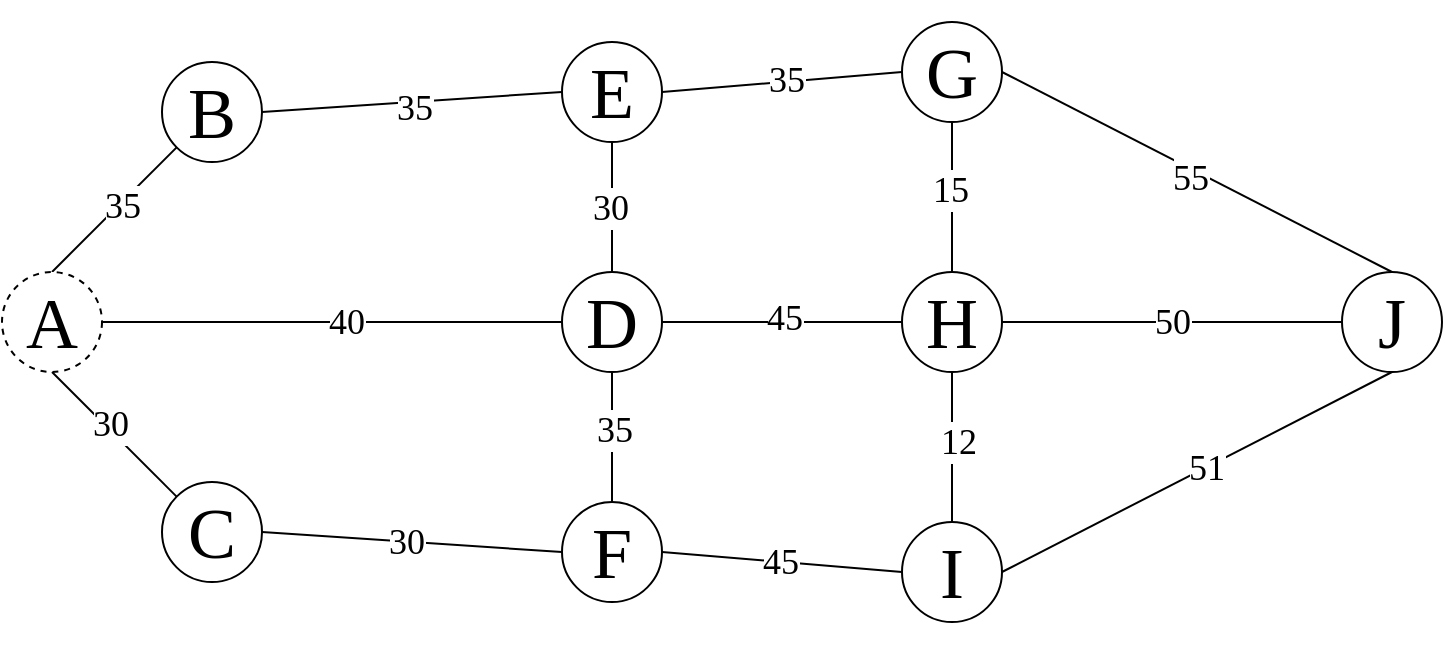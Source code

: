 <mxfile version="13.7.3" type="device" pages="12"><diagram id="Ngvp4RSPzd6JHeiBeqxi" name="Page 0"><mxGraphModel dx="786" dy="580" grid="1" gridSize="10" guides="1" tooltips="1" connect="1" arrows="1" fold="1" page="1" pageScale="1" pageWidth="800" pageHeight="800" math="0" shadow="0"><root><mxCell id="0"/><mxCell id="1" parent="0"/><mxCell id="L3zSiGOd9tY4T1l1vbGO-4" style="rounded=0;orthogonalLoop=1;jettySize=auto;html=1;exitX=0.5;exitY=0;exitDx=0;exitDy=0;entryX=0;entryY=1;entryDx=0;entryDy=0;endArrow=none;endFill=0;" parent="1" source="0KOg1gObP9XL_SaONvKJ-1" target="0KOg1gObP9XL_SaONvKJ-2" edge="1"><mxGeometry relative="1" as="geometry"/></mxCell><mxCell id="L3zSiGOd9tY4T1l1vbGO-21" value="&lt;font face=&quot;Fira Code&quot; style=&quot;font-size: 18px&quot;&gt;35&lt;/font&gt;" style="edgeLabel;html=1;align=center;verticalAlign=middle;resizable=0;points=[];" parent="L3zSiGOd9tY4T1l1vbGO-4" vertex="1" connectable="0"><mxGeometry x="0.1" y="-1" relative="1" as="geometry"><mxPoint as="offset"/></mxGeometry></mxCell><mxCell id="L3zSiGOd9tY4T1l1vbGO-7" style="edgeStyle=none;rounded=0;orthogonalLoop=1;jettySize=auto;html=1;exitX=0.5;exitY=1;exitDx=0;exitDy=0;entryX=0;entryY=0;entryDx=0;entryDy=0;endArrow=none;endFill=0;" parent="1" source="0KOg1gObP9XL_SaONvKJ-1" target="0KOg1gObP9XL_SaONvKJ-6" edge="1"><mxGeometry relative="1" as="geometry"/></mxCell><mxCell id="L3zSiGOd9tY4T1l1vbGO-25" value="30" style="edgeLabel;html=1;align=center;verticalAlign=middle;resizable=0;points=[];fontSize=18;fontFamily=Fira Code;" parent="L3zSiGOd9tY4T1l1vbGO-7" vertex="1" connectable="0"><mxGeometry x="-0.111" y="2" relative="1" as="geometry"><mxPoint as="offset"/></mxGeometry></mxCell><mxCell id="L3zSiGOd9tY4T1l1vbGO-11" style="edgeStyle=none;rounded=0;orthogonalLoop=1;jettySize=auto;html=1;exitX=1;exitY=0.5;exitDx=0;exitDy=0;entryX=0;entryY=0.5;entryDx=0;entryDy=0;endArrow=none;endFill=0;fontSize=18;horizontal=1;fontFamily=Fira Code;" parent="1" source="0KOg1gObP9XL_SaONvKJ-1" target="0KOg1gObP9XL_SaONvKJ-7" edge="1"><mxGeometry relative="1" as="geometry"/></mxCell><mxCell id="L3zSiGOd9tY4T1l1vbGO-23" value="40" style="edgeLabel;html=1;align=center;verticalAlign=middle;resizable=0;points=[];fontSize=18;fontFamily=Fira Code;" parent="L3zSiGOd9tY4T1l1vbGO-11" vertex="1" connectable="0"><mxGeometry x="0.055" relative="1" as="geometry"><mxPoint as="offset"/></mxGeometry></mxCell><mxCell id="0KOg1gObP9XL_SaONvKJ-1" value="&lt;p style=&quot;line-height: 0%&quot;&gt;A&lt;/p&gt;" style="ellipse;whiteSpace=wrap;html=1;aspect=fixed;dashed=1;fontFamily=Fira Code;fontSize=36;" parent="1" vertex="1"><mxGeometry x="40" y="375" width="50" height="50" as="geometry"/></mxCell><mxCell id="L3zSiGOd9tY4T1l1vbGO-5" style="edgeStyle=none;rounded=0;orthogonalLoop=1;jettySize=auto;html=1;exitX=1;exitY=0.5;exitDx=0;exitDy=0;entryX=0;entryY=0.5;entryDx=0;entryDy=0;endArrow=none;endFill=0;" parent="1" source="0KOg1gObP9XL_SaONvKJ-2" target="0KOg1gObP9XL_SaONvKJ-5" edge="1"><mxGeometry relative="1" as="geometry"/></mxCell><mxCell id="L3zSiGOd9tY4T1l1vbGO-22" value="&lt;font style=&quot;font-size: 18px&quot; face=&quot;Fira Code&quot;&gt;35&lt;/font&gt;" style="edgeLabel;html=1;align=center;verticalAlign=middle;resizable=0;points=[];" parent="L3zSiGOd9tY4T1l1vbGO-5" vertex="1" connectable="0"><mxGeometry x="0.005" y="-3" relative="1" as="geometry"><mxPoint as="offset"/></mxGeometry></mxCell><mxCell id="0KOg1gObP9XL_SaONvKJ-2" value="&lt;p style=&quot;line-height: 0%&quot;&gt;B&lt;/p&gt;" style="ellipse;whiteSpace=wrap;html=1;aspect=fixed;fontFamily=Fira Code;fontSize=36;" parent="1" vertex="1"><mxGeometry x="120" y="270" width="50" height="50" as="geometry"/></mxCell><mxCell id="L3zSiGOd9tY4T1l1vbGO-6" style="edgeStyle=none;rounded=0;orthogonalLoop=1;jettySize=auto;html=1;exitX=1;exitY=0.5;exitDx=0;exitDy=0;entryX=0;entryY=0.5;entryDx=0;entryDy=0;endArrow=none;endFill=0;" parent="1" source="0KOg1gObP9XL_SaONvKJ-5" target="0KOg1gObP9XL_SaONvKJ-9" edge="1"><mxGeometry relative="1" as="geometry"/></mxCell><mxCell id="L3zSiGOd9tY4T1l1vbGO-26" value="35" style="edgeLabel;html=1;align=center;verticalAlign=middle;resizable=0;points=[];fontSize=18;fontFamily=Fira Code;" parent="L3zSiGOd9tY4T1l1vbGO-6" vertex="1" connectable="0"><mxGeometry x="0.028" y="1" relative="1" as="geometry"><mxPoint as="offset"/></mxGeometry></mxCell><mxCell id="L3zSiGOd9tY4T1l1vbGO-12" style="edgeStyle=none;rounded=0;orthogonalLoop=1;jettySize=auto;html=1;exitX=0.5;exitY=1;exitDx=0;exitDy=0;entryX=0.5;entryY=0;entryDx=0;entryDy=0;endArrow=none;endFill=0;" parent="1" source="0KOg1gObP9XL_SaONvKJ-5" target="0KOg1gObP9XL_SaONvKJ-7" edge="1"><mxGeometry relative="1" as="geometry"/></mxCell><mxCell id="L3zSiGOd9tY4T1l1vbGO-27" value="30" style="edgeLabel;html=1;align=center;verticalAlign=middle;resizable=0;points=[];fontSize=18;fontFamily=Fira Code;" parent="L3zSiGOd9tY4T1l1vbGO-12" vertex="1" connectable="0"><mxGeometry x="0.007" y="-1" relative="1" as="geometry"><mxPoint as="offset"/></mxGeometry></mxCell><mxCell id="0KOg1gObP9XL_SaONvKJ-5" value="&lt;p style=&quot;line-height: 0%&quot;&gt;E&lt;/p&gt;" style="ellipse;whiteSpace=wrap;html=1;aspect=fixed;fontFamily=Fira Code;fontSize=36;" parent="1" vertex="1"><mxGeometry x="320" y="260" width="50" height="50" as="geometry"/></mxCell><mxCell id="L3zSiGOd9tY4T1l1vbGO-9" style="edgeStyle=none;rounded=0;orthogonalLoop=1;jettySize=auto;html=1;exitX=1;exitY=0.5;exitDx=0;exitDy=0;entryX=0;entryY=0.5;entryDx=0;entryDy=0;endArrow=none;endFill=0;" parent="1" source="0KOg1gObP9XL_SaONvKJ-6" target="0KOg1gObP9XL_SaONvKJ-8" edge="1"><mxGeometry relative="1" as="geometry"/></mxCell><mxCell id="L3zSiGOd9tY4T1l1vbGO-24" value="30" style="edgeLabel;html=1;align=center;verticalAlign=middle;resizable=0;points=[];fontSize=18;fontFamily=Fira Code;" parent="L3zSiGOd9tY4T1l1vbGO-9" vertex="1" connectable="0"><mxGeometry x="-0.049" relative="1" as="geometry"><mxPoint as="offset"/></mxGeometry></mxCell><mxCell id="0KOg1gObP9XL_SaONvKJ-6" value="&lt;p style=&quot;line-height: 0%&quot;&gt;C&lt;/p&gt;" style="ellipse;whiteSpace=wrap;html=1;aspect=fixed;fontFamily=Fira Code;fontSize=36;" parent="1" vertex="1"><mxGeometry x="120" y="480" width="50" height="50" as="geometry"/></mxCell><mxCell id="L3zSiGOd9tY4T1l1vbGO-13" style="edgeStyle=none;rounded=0;orthogonalLoop=1;jettySize=auto;html=1;exitX=0.5;exitY=1;exitDx=0;exitDy=0;entryX=0.5;entryY=0;entryDx=0;entryDy=0;endArrow=none;endFill=0;" parent="1" source="0KOg1gObP9XL_SaONvKJ-7" target="0KOg1gObP9XL_SaONvKJ-8" edge="1"><mxGeometry relative="1" as="geometry"/></mxCell><mxCell id="L3zSiGOd9tY4T1l1vbGO-28" value="35" style="edgeLabel;html=1;align=center;verticalAlign=middle;resizable=0;points=[];fontSize=18;fontFamily=Fira Code;" parent="L3zSiGOd9tY4T1l1vbGO-13" vertex="1" connectable="0"><mxGeometry x="-0.147" y="1" relative="1" as="geometry"><mxPoint y="1" as="offset"/></mxGeometry></mxCell><mxCell id="L3zSiGOd9tY4T1l1vbGO-14" style="edgeStyle=none;rounded=0;orthogonalLoop=1;jettySize=auto;html=1;exitX=1;exitY=0.5;exitDx=0;exitDy=0;entryX=0;entryY=0.5;entryDx=0;entryDy=0;endArrow=none;endFill=0;" parent="1" source="0KOg1gObP9XL_SaONvKJ-7" target="L3zSiGOd9tY4T1l1vbGO-1" edge="1"><mxGeometry relative="1" as="geometry"/></mxCell><mxCell id="L3zSiGOd9tY4T1l1vbGO-29" value="45" style="edgeLabel;html=1;align=center;verticalAlign=middle;resizable=0;points=[];fontSize=18;fontFamily=Fira Code;" parent="L3zSiGOd9tY4T1l1vbGO-14" vertex="1" connectable="0"><mxGeometry x="0.008" y="2" relative="1" as="geometry"><mxPoint as="offset"/></mxGeometry></mxCell><mxCell id="0KOg1gObP9XL_SaONvKJ-7" value="&lt;p style=&quot;line-height: 0%&quot;&gt;D&lt;/p&gt;" style="ellipse;whiteSpace=wrap;html=1;aspect=fixed;fontFamily=Fira Code;fontSize=36;" parent="1" vertex="1"><mxGeometry x="320" y="375" width="50" height="50" as="geometry"/></mxCell><mxCell id="L3zSiGOd9tY4T1l1vbGO-10" style="edgeStyle=none;rounded=0;orthogonalLoop=1;jettySize=auto;html=1;exitX=1;exitY=0.5;exitDx=0;exitDy=0;entryX=0;entryY=0.5;entryDx=0;entryDy=0;endArrow=none;endFill=0;" parent="1" source="0KOg1gObP9XL_SaONvKJ-8" target="L3zSiGOd9tY4T1l1vbGO-2" edge="1"><mxGeometry relative="1" as="geometry"/></mxCell><mxCell id="L3zSiGOd9tY4T1l1vbGO-30" value="45" style="edgeLabel;html=1;align=center;verticalAlign=middle;resizable=0;points=[];fontSize=18;fontFamily=Fira Code;" parent="L3zSiGOd9tY4T1l1vbGO-10" vertex="1" connectable="0"><mxGeometry x="-0.03" relative="1" as="geometry"><mxPoint as="offset"/></mxGeometry></mxCell><mxCell id="0KOg1gObP9XL_SaONvKJ-8" value="&lt;p style=&quot;line-height: 0%&quot;&gt;F&lt;/p&gt;" style="ellipse;whiteSpace=wrap;html=1;aspect=fixed;fontFamily=Fira Code;fontSize=36;" parent="1" vertex="1"><mxGeometry x="320" y="490" width="50" height="50" as="geometry"/></mxCell><mxCell id="L3zSiGOd9tY4T1l1vbGO-15" style="edgeStyle=none;rounded=0;orthogonalLoop=1;jettySize=auto;html=1;exitX=0.5;exitY=1;exitDx=0;exitDy=0;entryX=0.5;entryY=0;entryDx=0;entryDy=0;endArrow=none;endFill=0;" parent="1" source="0KOg1gObP9XL_SaONvKJ-9" target="L3zSiGOd9tY4T1l1vbGO-1" edge="1"><mxGeometry relative="1" as="geometry"/></mxCell><mxCell id="L3zSiGOd9tY4T1l1vbGO-32" value="15" style="edgeLabel;html=1;align=center;verticalAlign=middle;resizable=0;points=[];fontSize=18;fontFamily=Fira Code;" parent="L3zSiGOd9tY4T1l1vbGO-15" vertex="1" connectable="0"><mxGeometry x="-0.089" y="-1" relative="1" as="geometry"><mxPoint as="offset"/></mxGeometry></mxCell><mxCell id="L3zSiGOd9tY4T1l1vbGO-20" style="edgeStyle=none;rounded=0;orthogonalLoop=1;jettySize=auto;html=1;exitX=1;exitY=0.5;exitDx=0;exitDy=0;entryX=0.5;entryY=0;entryDx=0;entryDy=0;endArrow=none;endFill=0;" parent="1" source="0KOg1gObP9XL_SaONvKJ-9" target="L3zSiGOd9tY4T1l1vbGO-3" edge="1"><mxGeometry relative="1" as="geometry"/></mxCell><mxCell id="L3zSiGOd9tY4T1l1vbGO-35" value="55" style="edgeLabel;html=1;align=center;verticalAlign=middle;resizable=0;points=[];fontSize=18;fontFamily=Fira Code;" parent="L3zSiGOd9tY4T1l1vbGO-20" vertex="1" connectable="0"><mxGeometry x="-0.025" y="-4" relative="1" as="geometry"><mxPoint as="offset"/></mxGeometry></mxCell><mxCell id="0KOg1gObP9XL_SaONvKJ-9" value="&lt;p style=&quot;line-height: 0%&quot;&gt;G&lt;/p&gt;" style="ellipse;whiteSpace=wrap;html=1;aspect=fixed;fontFamily=Fira Code;fontSize=36;" parent="1" vertex="1"><mxGeometry x="490" y="250" width="50" height="50" as="geometry"/></mxCell><mxCell id="L3zSiGOd9tY4T1l1vbGO-16" style="edgeStyle=none;rounded=0;orthogonalLoop=1;jettySize=auto;html=1;exitX=0.5;exitY=1;exitDx=0;exitDy=0;entryX=0.5;entryY=0;entryDx=0;entryDy=0;endArrow=none;endFill=0;" parent="1" source="L3zSiGOd9tY4T1l1vbGO-1" target="L3zSiGOd9tY4T1l1vbGO-2" edge="1"><mxGeometry relative="1" as="geometry"/></mxCell><mxCell id="L3zSiGOd9tY4T1l1vbGO-33" value="12" style="edgeLabel;html=1;align=center;verticalAlign=middle;resizable=0;points=[];fontSize=18;fontFamily=Fira Code;" parent="L3zSiGOd9tY4T1l1vbGO-16" vertex="1" connectable="0"><mxGeometry x="-0.109" y="3" relative="1" as="geometry"><mxPoint y="1" as="offset"/></mxGeometry></mxCell><mxCell id="L3zSiGOd9tY4T1l1vbGO-19" style="edgeStyle=none;rounded=0;orthogonalLoop=1;jettySize=auto;html=1;exitX=1;exitY=0.5;exitDx=0;exitDy=0;entryX=0;entryY=0.5;entryDx=0;entryDy=0;endArrow=none;endFill=0;" parent="1" source="L3zSiGOd9tY4T1l1vbGO-1" target="L3zSiGOd9tY4T1l1vbGO-3" edge="1"><mxGeometry relative="1" as="geometry"/></mxCell><mxCell id="L3zSiGOd9tY4T1l1vbGO-31" value="50" style="edgeLabel;html=1;align=center;verticalAlign=middle;resizable=0;points=[];fontSize=18;fontFamily=Fira Code;" parent="L3zSiGOd9tY4T1l1vbGO-19" vertex="1" connectable="0"><mxGeometry x="-0.002" relative="1" as="geometry"><mxPoint as="offset"/></mxGeometry></mxCell><mxCell id="L3zSiGOd9tY4T1l1vbGO-1" value="&lt;p style=&quot;line-height: 0%&quot;&gt;H&lt;/p&gt;" style="ellipse;whiteSpace=wrap;html=1;aspect=fixed;fontFamily=Fira Code;fontSize=36;" parent="1" vertex="1"><mxGeometry x="490" y="375" width="50" height="50" as="geometry"/></mxCell><mxCell id="L3zSiGOd9tY4T1l1vbGO-17" style="edgeStyle=none;rounded=0;orthogonalLoop=1;jettySize=auto;html=1;exitX=1;exitY=0.5;exitDx=0;exitDy=0;entryX=0.5;entryY=1;entryDx=0;entryDy=0;endArrow=none;endFill=0;" parent="1" source="L3zSiGOd9tY4T1l1vbGO-2" target="L3zSiGOd9tY4T1l1vbGO-3" edge="1"><mxGeometry relative="1" as="geometry"/></mxCell><mxCell id="L3zSiGOd9tY4T1l1vbGO-34" value="51" style="edgeLabel;html=1;align=center;verticalAlign=middle;resizable=0;points=[];fontSize=18;fontFamily=Fira Code;" parent="L3zSiGOd9tY4T1l1vbGO-17" vertex="1" connectable="0"><mxGeometry x="0.04" relative="1" as="geometry"><mxPoint as="offset"/></mxGeometry></mxCell><mxCell id="L3zSiGOd9tY4T1l1vbGO-2" value="&lt;p style=&quot;line-height: 0%&quot;&gt;I&lt;/p&gt;" style="ellipse;whiteSpace=wrap;html=1;aspect=fixed;fontFamily=Fira Code;fontSize=36;" parent="1" vertex="1"><mxGeometry x="490" y="500" width="50" height="50" as="geometry"/></mxCell><mxCell id="L3zSiGOd9tY4T1l1vbGO-3" value="&lt;p style=&quot;line-height: 0%&quot;&gt;J&lt;/p&gt;" style="ellipse;whiteSpace=wrap;html=1;aspect=fixed;fontFamily=Fira Code;fontSize=36;" parent="1" vertex="1"><mxGeometry x="710" y="375" width="50" height="50" as="geometry"/></mxCell></root></mxGraphModel></diagram><diagram name="Page 1" id="S-j6-WlX2vvpVKsBQHGI"><mxGraphModel dx="786" dy="580" grid="1" gridSize="10" guides="1" tooltips="1" connect="1" arrows="1" fold="1" page="1" pageScale="1" pageWidth="800" pageHeight="800" math="0" shadow="0"><root><mxCell id="5MKIxZcNOOnmSIHUdwmP-0"/><mxCell id="5MKIxZcNOOnmSIHUdwmP-1" parent="5MKIxZcNOOnmSIHUdwmP-0"/><mxCell id="5MKIxZcNOOnmSIHUdwmP-2" style="rounded=0;orthogonalLoop=1;jettySize=auto;html=1;exitX=0.5;exitY=0;exitDx=0;exitDy=0;entryX=0;entryY=1;entryDx=0;entryDy=0;endArrow=none;endFill=0;" parent="5MKIxZcNOOnmSIHUdwmP-1" source="5MKIxZcNOOnmSIHUdwmP-8" target="5MKIxZcNOOnmSIHUdwmP-11" edge="1"><mxGeometry relative="1" as="geometry"/></mxCell><mxCell id="5MKIxZcNOOnmSIHUdwmP-3" value="&lt;font face=&quot;Fira Code&quot; style=&quot;font-size: 18px&quot;&gt;35&lt;/font&gt;" style="edgeLabel;html=1;align=center;verticalAlign=middle;resizable=0;points=[];" parent="5MKIxZcNOOnmSIHUdwmP-2" vertex="1" connectable="0"><mxGeometry x="0.1" y="-1" relative="1" as="geometry"><mxPoint as="offset"/></mxGeometry></mxCell><mxCell id="5MKIxZcNOOnmSIHUdwmP-4" style="edgeStyle=none;rounded=0;orthogonalLoop=1;jettySize=auto;html=1;exitX=0.5;exitY=1;exitDx=0;exitDy=0;entryX=0;entryY=0;entryDx=0;entryDy=0;endArrow=none;endFill=0;" parent="5MKIxZcNOOnmSIHUdwmP-1" source="5MKIxZcNOOnmSIHUdwmP-8" target="5MKIxZcNOOnmSIHUdwmP-19" edge="1"><mxGeometry relative="1" as="geometry"/></mxCell><mxCell id="5MKIxZcNOOnmSIHUdwmP-5" value="30" style="edgeLabel;html=1;align=center;verticalAlign=middle;resizable=0;points=[];fontSize=18;fontFamily=Fira Code;" parent="5MKIxZcNOOnmSIHUdwmP-4" vertex="1" connectable="0"><mxGeometry x="-0.111" y="2" relative="1" as="geometry"><mxPoint as="offset"/></mxGeometry></mxCell><mxCell id="5MKIxZcNOOnmSIHUdwmP-6" style="edgeStyle=none;rounded=0;orthogonalLoop=1;jettySize=auto;html=1;exitX=1;exitY=0.5;exitDx=0;exitDy=0;entryX=0;entryY=0.5;entryDx=0;entryDy=0;endArrow=none;endFill=0;fontSize=18;horizontal=1;fontFamily=Fira Code;" parent="5MKIxZcNOOnmSIHUdwmP-1" source="5MKIxZcNOOnmSIHUdwmP-8" target="5MKIxZcNOOnmSIHUdwmP-24" edge="1"><mxGeometry relative="1" as="geometry"/></mxCell><mxCell id="5MKIxZcNOOnmSIHUdwmP-7" value="40" style="edgeLabel;html=1;align=center;verticalAlign=middle;resizable=0;points=[];fontSize=18;fontFamily=Fira Code;" parent="5MKIxZcNOOnmSIHUdwmP-6" vertex="1" connectable="0"><mxGeometry x="0.055" relative="1" as="geometry"><mxPoint as="offset"/></mxGeometry></mxCell><mxCell id="5MKIxZcNOOnmSIHUdwmP-8" value="&lt;p style=&quot;line-height: 0%&quot;&gt;A&lt;/p&gt;" style="ellipse;whiteSpace=wrap;html=1;aspect=fixed;dashed=1;fontFamily=Fira Code;fontSize=36;fillColor=#f8cecc;strokeColor=#b85450;" parent="5MKIxZcNOOnmSIHUdwmP-1" vertex="1"><mxGeometry x="40" y="375" width="50" height="50" as="geometry"/></mxCell><mxCell id="5MKIxZcNOOnmSIHUdwmP-9" style="edgeStyle=none;rounded=0;orthogonalLoop=1;jettySize=auto;html=1;exitX=1;exitY=0.5;exitDx=0;exitDy=0;entryX=0;entryY=0.5;entryDx=0;entryDy=0;endArrow=none;endFill=0;" parent="5MKIxZcNOOnmSIHUdwmP-1" source="5MKIxZcNOOnmSIHUdwmP-11" target="5MKIxZcNOOnmSIHUdwmP-16" edge="1"><mxGeometry relative="1" as="geometry"/></mxCell><mxCell id="5MKIxZcNOOnmSIHUdwmP-10" value="&lt;font style=&quot;font-size: 18px&quot; face=&quot;Fira Code&quot;&gt;35&lt;/font&gt;" style="edgeLabel;html=1;align=center;verticalAlign=middle;resizable=0;points=[];" parent="5MKIxZcNOOnmSIHUdwmP-9" vertex="1" connectable="0"><mxGeometry x="0.005" y="-3" relative="1" as="geometry"><mxPoint as="offset"/></mxGeometry></mxCell><mxCell id="5MKIxZcNOOnmSIHUdwmP-11" value="&lt;p style=&quot;line-height: 0%&quot;&gt;B&lt;/p&gt;" style="ellipse;whiteSpace=wrap;html=1;aspect=fixed;fontFamily=Fira Code;fontSize=36;fillColor=#fff2cc;strokeColor=#d6b656;" parent="5MKIxZcNOOnmSIHUdwmP-1" vertex="1"><mxGeometry x="120" y="270" width="50" height="50" as="geometry"/></mxCell><mxCell id="5MKIxZcNOOnmSIHUdwmP-12" style="edgeStyle=none;rounded=0;orthogonalLoop=1;jettySize=auto;html=1;exitX=1;exitY=0.5;exitDx=0;exitDy=0;entryX=0;entryY=0.5;entryDx=0;entryDy=0;endArrow=none;endFill=0;" parent="5MKIxZcNOOnmSIHUdwmP-1" source="5MKIxZcNOOnmSIHUdwmP-16" target="5MKIxZcNOOnmSIHUdwmP-32" edge="1"><mxGeometry relative="1" as="geometry"/></mxCell><mxCell id="5MKIxZcNOOnmSIHUdwmP-13" value="35" style="edgeLabel;html=1;align=center;verticalAlign=middle;resizable=0;points=[];fontSize=18;fontFamily=Fira Code;" parent="5MKIxZcNOOnmSIHUdwmP-12" vertex="1" connectable="0"><mxGeometry x="0.028" y="1" relative="1" as="geometry"><mxPoint as="offset"/></mxGeometry></mxCell><mxCell id="5MKIxZcNOOnmSIHUdwmP-14" style="edgeStyle=none;rounded=0;orthogonalLoop=1;jettySize=auto;html=1;exitX=0.5;exitY=1;exitDx=0;exitDy=0;entryX=0.5;entryY=0;entryDx=0;entryDy=0;endArrow=none;endFill=0;" parent="5MKIxZcNOOnmSIHUdwmP-1" source="5MKIxZcNOOnmSIHUdwmP-16" target="5MKIxZcNOOnmSIHUdwmP-24" edge="1"><mxGeometry relative="1" as="geometry"/></mxCell><mxCell id="5MKIxZcNOOnmSIHUdwmP-15" value="30" style="edgeLabel;html=1;align=center;verticalAlign=middle;resizable=0;points=[];fontSize=18;fontFamily=Fira Code;" parent="5MKIxZcNOOnmSIHUdwmP-14" vertex="1" connectable="0"><mxGeometry x="0.007" y="-1" relative="1" as="geometry"><mxPoint as="offset"/></mxGeometry></mxCell><mxCell id="5MKIxZcNOOnmSIHUdwmP-16" value="&lt;p style=&quot;line-height: 0%&quot;&gt;E&lt;/p&gt;" style="ellipse;whiteSpace=wrap;html=1;aspect=fixed;fontFamily=Fira Code;fontSize=36;" parent="5MKIxZcNOOnmSIHUdwmP-1" vertex="1"><mxGeometry x="320" y="260" width="50" height="50" as="geometry"/></mxCell><mxCell id="5MKIxZcNOOnmSIHUdwmP-17" style="edgeStyle=none;rounded=0;orthogonalLoop=1;jettySize=auto;html=1;exitX=1;exitY=0.5;exitDx=0;exitDy=0;entryX=0;entryY=0.5;entryDx=0;entryDy=0;endArrow=none;endFill=0;" parent="5MKIxZcNOOnmSIHUdwmP-1" source="5MKIxZcNOOnmSIHUdwmP-19" target="5MKIxZcNOOnmSIHUdwmP-27" edge="1"><mxGeometry relative="1" as="geometry"/></mxCell><mxCell id="5MKIxZcNOOnmSIHUdwmP-18" value="30" style="edgeLabel;html=1;align=center;verticalAlign=middle;resizable=0;points=[];fontSize=18;fontFamily=Fira Code;" parent="5MKIxZcNOOnmSIHUdwmP-17" vertex="1" connectable="0"><mxGeometry x="-0.049" relative="1" as="geometry"><mxPoint as="offset"/></mxGeometry></mxCell><mxCell id="5MKIxZcNOOnmSIHUdwmP-19" value="&lt;p style=&quot;line-height: 0%&quot;&gt;C&lt;/p&gt;" style="ellipse;whiteSpace=wrap;html=1;aspect=fixed;fontFamily=Fira Code;fontSize=36;fillColor=#fff2cc;strokeColor=#d6b656;" parent="5MKIxZcNOOnmSIHUdwmP-1" vertex="1"><mxGeometry x="120" y="480" width="50" height="50" as="geometry"/></mxCell><mxCell id="5MKIxZcNOOnmSIHUdwmP-20" style="edgeStyle=none;rounded=0;orthogonalLoop=1;jettySize=auto;html=1;exitX=0.5;exitY=1;exitDx=0;exitDy=0;entryX=0.5;entryY=0;entryDx=0;entryDy=0;endArrow=none;endFill=0;" parent="5MKIxZcNOOnmSIHUdwmP-1" source="5MKIxZcNOOnmSIHUdwmP-24" target="5MKIxZcNOOnmSIHUdwmP-27" edge="1"><mxGeometry relative="1" as="geometry"/></mxCell><mxCell id="5MKIxZcNOOnmSIHUdwmP-21" value="35" style="edgeLabel;html=1;align=center;verticalAlign=middle;resizable=0;points=[];fontSize=18;fontFamily=Fira Code;" parent="5MKIxZcNOOnmSIHUdwmP-20" vertex="1" connectable="0"><mxGeometry x="-0.147" y="1" relative="1" as="geometry"><mxPoint y="1" as="offset"/></mxGeometry></mxCell><mxCell id="5MKIxZcNOOnmSIHUdwmP-22" style="edgeStyle=none;rounded=0;orthogonalLoop=1;jettySize=auto;html=1;exitX=1;exitY=0.5;exitDx=0;exitDy=0;entryX=0;entryY=0.5;entryDx=0;entryDy=0;endArrow=none;endFill=0;" parent="5MKIxZcNOOnmSIHUdwmP-1" source="5MKIxZcNOOnmSIHUdwmP-24" target="5MKIxZcNOOnmSIHUdwmP-38" edge="1"><mxGeometry relative="1" as="geometry"/></mxCell><mxCell id="5MKIxZcNOOnmSIHUdwmP-23" value="45" style="edgeLabel;html=1;align=center;verticalAlign=middle;resizable=0;points=[];fontSize=18;fontFamily=Fira Code;" parent="5MKIxZcNOOnmSIHUdwmP-22" vertex="1" connectable="0"><mxGeometry x="0.008" y="2" relative="1" as="geometry"><mxPoint as="offset"/></mxGeometry></mxCell><mxCell id="5MKIxZcNOOnmSIHUdwmP-24" value="&lt;p style=&quot;line-height: 0%&quot;&gt;D&lt;/p&gt;" style="ellipse;whiteSpace=wrap;html=1;aspect=fixed;fontFamily=Fira Code;fontSize=36;fillColor=#fff2cc;strokeColor=#d6b656;" parent="5MKIxZcNOOnmSIHUdwmP-1" vertex="1"><mxGeometry x="320" y="375" width="50" height="50" as="geometry"/></mxCell><mxCell id="5MKIxZcNOOnmSIHUdwmP-25" style="edgeStyle=none;rounded=0;orthogonalLoop=1;jettySize=auto;html=1;exitX=1;exitY=0.5;exitDx=0;exitDy=0;entryX=0;entryY=0.5;entryDx=0;entryDy=0;endArrow=none;endFill=0;" parent="5MKIxZcNOOnmSIHUdwmP-1" source="5MKIxZcNOOnmSIHUdwmP-27" target="5MKIxZcNOOnmSIHUdwmP-41" edge="1"><mxGeometry relative="1" as="geometry"/></mxCell><mxCell id="5MKIxZcNOOnmSIHUdwmP-26" value="45" style="edgeLabel;html=1;align=center;verticalAlign=middle;resizable=0;points=[];fontSize=18;fontFamily=Fira Code;" parent="5MKIxZcNOOnmSIHUdwmP-25" vertex="1" connectable="0"><mxGeometry x="-0.03" relative="1" as="geometry"><mxPoint as="offset"/></mxGeometry></mxCell><mxCell id="5MKIxZcNOOnmSIHUdwmP-27" value="&lt;p style=&quot;line-height: 0%&quot;&gt;F&lt;/p&gt;" style="ellipse;whiteSpace=wrap;html=1;aspect=fixed;fontFamily=Fira Code;fontSize=36;" parent="5MKIxZcNOOnmSIHUdwmP-1" vertex="1"><mxGeometry x="320" y="490" width="50" height="50" as="geometry"/></mxCell><mxCell id="5MKIxZcNOOnmSIHUdwmP-28" style="edgeStyle=none;rounded=0;orthogonalLoop=1;jettySize=auto;html=1;exitX=0.5;exitY=1;exitDx=0;exitDy=0;entryX=0.5;entryY=0;entryDx=0;entryDy=0;endArrow=none;endFill=0;" parent="5MKIxZcNOOnmSIHUdwmP-1" source="5MKIxZcNOOnmSIHUdwmP-32" target="5MKIxZcNOOnmSIHUdwmP-38" edge="1"><mxGeometry relative="1" as="geometry"/></mxCell><mxCell id="5MKIxZcNOOnmSIHUdwmP-29" value="15" style="edgeLabel;html=1;align=center;verticalAlign=middle;resizable=0;points=[];fontSize=18;fontFamily=Fira Code;" parent="5MKIxZcNOOnmSIHUdwmP-28" vertex="1" connectable="0"><mxGeometry x="-0.089" y="-1" relative="1" as="geometry"><mxPoint as="offset"/></mxGeometry></mxCell><mxCell id="5MKIxZcNOOnmSIHUdwmP-30" style="edgeStyle=none;rounded=0;orthogonalLoop=1;jettySize=auto;html=1;exitX=1;exitY=0.5;exitDx=0;exitDy=0;entryX=0.5;entryY=0;entryDx=0;entryDy=0;endArrow=none;endFill=0;" parent="5MKIxZcNOOnmSIHUdwmP-1" source="5MKIxZcNOOnmSIHUdwmP-32" target="5MKIxZcNOOnmSIHUdwmP-42" edge="1"><mxGeometry relative="1" as="geometry"/></mxCell><mxCell id="5MKIxZcNOOnmSIHUdwmP-31" value="55" style="edgeLabel;html=1;align=center;verticalAlign=middle;resizable=0;points=[];fontSize=18;fontFamily=Fira Code;" parent="5MKIxZcNOOnmSIHUdwmP-30" vertex="1" connectable="0"><mxGeometry x="-0.025" y="-4" relative="1" as="geometry"><mxPoint as="offset"/></mxGeometry></mxCell><mxCell id="5MKIxZcNOOnmSIHUdwmP-32" value="&lt;p style=&quot;line-height: 0%&quot;&gt;G&lt;/p&gt;" style="ellipse;whiteSpace=wrap;html=1;aspect=fixed;fontFamily=Fira Code;fontSize=36;" parent="5MKIxZcNOOnmSIHUdwmP-1" vertex="1"><mxGeometry x="490" y="250" width="50" height="50" as="geometry"/></mxCell><mxCell id="5MKIxZcNOOnmSIHUdwmP-34" style="edgeStyle=none;rounded=0;orthogonalLoop=1;jettySize=auto;html=1;exitX=0.5;exitY=1;exitDx=0;exitDy=0;entryX=0.5;entryY=0;entryDx=0;entryDy=0;endArrow=none;endFill=0;" parent="5MKIxZcNOOnmSIHUdwmP-1" source="5MKIxZcNOOnmSIHUdwmP-38" target="5MKIxZcNOOnmSIHUdwmP-41" edge="1"><mxGeometry relative="1" as="geometry"/></mxCell><mxCell id="5MKIxZcNOOnmSIHUdwmP-35" value="12" style="edgeLabel;html=1;align=center;verticalAlign=middle;resizable=0;points=[];fontSize=18;fontFamily=Fira Code;" parent="5MKIxZcNOOnmSIHUdwmP-34" vertex="1" connectable="0"><mxGeometry x="-0.109" y="3" relative="1" as="geometry"><mxPoint y="1" as="offset"/></mxGeometry></mxCell><mxCell id="5MKIxZcNOOnmSIHUdwmP-36" style="edgeStyle=none;rounded=0;orthogonalLoop=1;jettySize=auto;html=1;exitX=1;exitY=0.5;exitDx=0;exitDy=0;entryX=0;entryY=0.5;entryDx=0;entryDy=0;endArrow=none;endFill=0;" parent="5MKIxZcNOOnmSIHUdwmP-1" source="5MKIxZcNOOnmSIHUdwmP-38" target="5MKIxZcNOOnmSIHUdwmP-42" edge="1"><mxGeometry relative="1" as="geometry"/></mxCell><mxCell id="5MKIxZcNOOnmSIHUdwmP-37" value="50" style="edgeLabel;html=1;align=center;verticalAlign=middle;resizable=0;points=[];fontSize=18;fontFamily=Fira Code;" parent="5MKIxZcNOOnmSIHUdwmP-36" vertex="1" connectable="0"><mxGeometry x="-0.002" relative="1" as="geometry"><mxPoint as="offset"/></mxGeometry></mxCell><mxCell id="5MKIxZcNOOnmSIHUdwmP-38" value="&lt;p style=&quot;line-height: 0%&quot;&gt;H&lt;/p&gt;" style="ellipse;whiteSpace=wrap;html=1;aspect=fixed;fontFamily=Fira Code;fontSize=36;" parent="5MKIxZcNOOnmSIHUdwmP-1" vertex="1"><mxGeometry x="490" y="375" width="50" height="50" as="geometry"/></mxCell><mxCell id="5MKIxZcNOOnmSIHUdwmP-39" style="edgeStyle=none;rounded=0;orthogonalLoop=1;jettySize=auto;html=1;exitX=1;exitY=0.5;exitDx=0;exitDy=0;entryX=0.5;entryY=1;entryDx=0;entryDy=0;endArrow=none;endFill=0;" parent="5MKIxZcNOOnmSIHUdwmP-1" source="5MKIxZcNOOnmSIHUdwmP-41" target="5MKIxZcNOOnmSIHUdwmP-42" edge="1"><mxGeometry relative="1" as="geometry"/></mxCell><mxCell id="5MKIxZcNOOnmSIHUdwmP-40" value="51" style="edgeLabel;html=1;align=center;verticalAlign=middle;resizable=0;points=[];fontSize=18;fontFamily=Fira Code;" parent="5MKIxZcNOOnmSIHUdwmP-39" vertex="1" connectable="0"><mxGeometry x="0.04" relative="1" as="geometry"><mxPoint as="offset"/></mxGeometry></mxCell><mxCell id="5MKIxZcNOOnmSIHUdwmP-41" value="&lt;p style=&quot;line-height: 0%&quot;&gt;I&lt;/p&gt;" style="ellipse;whiteSpace=wrap;html=1;aspect=fixed;fontFamily=Fira Code;fontSize=36;" parent="5MKIxZcNOOnmSIHUdwmP-1" vertex="1"><mxGeometry x="490" y="500" width="50" height="50" as="geometry"/></mxCell><mxCell id="5MKIxZcNOOnmSIHUdwmP-42" value="&lt;p style=&quot;line-height: 0%&quot;&gt;J&lt;/p&gt;" style="ellipse;whiteSpace=wrap;html=1;aspect=fixed;fontFamily=Fira Code;fontSize=36;" parent="5MKIxZcNOOnmSIHUdwmP-1" vertex="1"><mxGeometry x="710" y="375" width="50" height="50" as="geometry"/></mxCell></root></mxGraphModel></diagram><diagram name="Page 2" id="drUKVYRM6JQLF9G3uWmt"><mxGraphModel dx="786" dy="580" grid="1" gridSize="10" guides="1" tooltips="1" connect="1" arrows="1" fold="1" page="1" pageScale="1" pageWidth="800" pageHeight="800" math="0" shadow="0"><root><mxCell id="JZHgxWClYZCs34l8rjZy-0"/><mxCell id="JZHgxWClYZCs34l8rjZy-1" parent="JZHgxWClYZCs34l8rjZy-0"/><mxCell id="JZHgxWClYZCs34l8rjZy-2" style="rounded=0;orthogonalLoop=1;jettySize=auto;html=1;exitX=0.5;exitY=0;exitDx=0;exitDy=0;entryX=0;entryY=1;entryDx=0;entryDy=0;endArrow=none;endFill=0;" parent="JZHgxWClYZCs34l8rjZy-1" source="JZHgxWClYZCs34l8rjZy-8" target="JZHgxWClYZCs34l8rjZy-11" edge="1"><mxGeometry relative="1" as="geometry"/></mxCell><mxCell id="JZHgxWClYZCs34l8rjZy-3" value="&lt;font face=&quot;Fira Code&quot; style=&quot;font-size: 18px&quot;&gt;35&lt;/font&gt;" style="edgeLabel;html=1;align=center;verticalAlign=middle;resizable=0;points=[];" parent="JZHgxWClYZCs34l8rjZy-2" vertex="1" connectable="0"><mxGeometry x="0.1" y="-1" relative="1" as="geometry"><mxPoint as="offset"/></mxGeometry></mxCell><mxCell id="JZHgxWClYZCs34l8rjZy-4" style="edgeStyle=none;rounded=0;orthogonalLoop=1;jettySize=auto;html=1;exitX=0.5;exitY=1;exitDx=0;exitDy=0;entryX=0;entryY=0;entryDx=0;entryDy=0;endArrow=none;endFill=0;" parent="JZHgxWClYZCs34l8rjZy-1" source="JZHgxWClYZCs34l8rjZy-8" target="JZHgxWClYZCs34l8rjZy-19" edge="1"><mxGeometry relative="1" as="geometry"/></mxCell><mxCell id="JZHgxWClYZCs34l8rjZy-5" value="30" style="edgeLabel;html=1;align=center;verticalAlign=middle;resizable=0;points=[];fontSize=18;fontFamily=Fira Code;" parent="JZHgxWClYZCs34l8rjZy-4" vertex="1" connectable="0"><mxGeometry x="-0.111" y="2" relative="1" as="geometry"><mxPoint as="offset"/></mxGeometry></mxCell><mxCell id="JZHgxWClYZCs34l8rjZy-6" style="edgeStyle=none;rounded=0;orthogonalLoop=1;jettySize=auto;html=1;exitX=1;exitY=0.5;exitDx=0;exitDy=0;entryX=0;entryY=0.5;entryDx=0;entryDy=0;endArrow=none;endFill=0;fontSize=18;horizontal=1;fontFamily=Fira Code;" parent="JZHgxWClYZCs34l8rjZy-1" source="JZHgxWClYZCs34l8rjZy-8" target="JZHgxWClYZCs34l8rjZy-24" edge="1"><mxGeometry relative="1" as="geometry"/></mxCell><mxCell id="JZHgxWClYZCs34l8rjZy-7" value="40" style="edgeLabel;html=1;align=center;verticalAlign=middle;resizable=0;points=[];fontSize=18;fontFamily=Fira Code;" parent="JZHgxWClYZCs34l8rjZy-6" vertex="1" connectable="0"><mxGeometry x="0.055" relative="1" as="geometry"><mxPoint as="offset"/></mxGeometry></mxCell><mxCell id="JZHgxWClYZCs34l8rjZy-8" value="&lt;p style=&quot;line-height: 0%&quot;&gt;A&lt;/p&gt;" style="ellipse;whiteSpace=wrap;html=1;aspect=fixed;dashed=1;fontFamily=Fira Code;fontSize=36;fillColor=#d5e8d4;strokeColor=#82b366;" parent="JZHgxWClYZCs34l8rjZy-1" vertex="1"><mxGeometry x="40" y="375" width="50" height="50" as="geometry"/></mxCell><mxCell id="JZHgxWClYZCs34l8rjZy-9" style="edgeStyle=none;rounded=0;orthogonalLoop=1;jettySize=auto;html=1;exitX=1;exitY=0.5;exitDx=0;exitDy=0;entryX=0;entryY=0.5;entryDx=0;entryDy=0;endArrow=none;endFill=0;" parent="JZHgxWClYZCs34l8rjZy-1" source="JZHgxWClYZCs34l8rjZy-11" target="JZHgxWClYZCs34l8rjZy-16" edge="1"><mxGeometry relative="1" as="geometry"/></mxCell><mxCell id="JZHgxWClYZCs34l8rjZy-10" value="&lt;font style=&quot;font-size: 18px&quot; face=&quot;Fira Code&quot;&gt;35&lt;/font&gt;" style="edgeLabel;html=1;align=center;verticalAlign=middle;resizable=0;points=[];" parent="JZHgxWClYZCs34l8rjZy-9" vertex="1" connectable="0"><mxGeometry x="0.005" y="-3" relative="1" as="geometry"><mxPoint as="offset"/></mxGeometry></mxCell><mxCell id="JZHgxWClYZCs34l8rjZy-11" value="&lt;p style=&quot;line-height: 0%&quot;&gt;B&lt;/p&gt;" style="ellipse;whiteSpace=wrap;html=1;aspect=fixed;fontFamily=Fira Code;fontSize=36;fillColor=#f8cecc;strokeColor=#b85450;" parent="JZHgxWClYZCs34l8rjZy-1" vertex="1"><mxGeometry x="120" y="270" width="50" height="50" as="geometry"/></mxCell><mxCell id="JZHgxWClYZCs34l8rjZy-12" style="edgeStyle=none;rounded=0;orthogonalLoop=1;jettySize=auto;html=1;exitX=1;exitY=0.5;exitDx=0;exitDy=0;entryX=0;entryY=0.5;entryDx=0;entryDy=0;endArrow=none;endFill=0;" parent="JZHgxWClYZCs34l8rjZy-1" source="JZHgxWClYZCs34l8rjZy-16" target="JZHgxWClYZCs34l8rjZy-32" edge="1"><mxGeometry relative="1" as="geometry"/></mxCell><mxCell id="JZHgxWClYZCs34l8rjZy-13" value="35" style="edgeLabel;html=1;align=center;verticalAlign=middle;resizable=0;points=[];fontSize=18;fontFamily=Fira Code;" parent="JZHgxWClYZCs34l8rjZy-12" vertex="1" connectable="0"><mxGeometry x="0.028" y="1" relative="1" as="geometry"><mxPoint as="offset"/></mxGeometry></mxCell><mxCell id="JZHgxWClYZCs34l8rjZy-14" style="edgeStyle=none;rounded=0;orthogonalLoop=1;jettySize=auto;html=1;exitX=0.5;exitY=1;exitDx=0;exitDy=0;entryX=0.5;entryY=0;entryDx=0;entryDy=0;endArrow=none;endFill=0;" parent="JZHgxWClYZCs34l8rjZy-1" source="JZHgxWClYZCs34l8rjZy-16" target="JZHgxWClYZCs34l8rjZy-24" edge="1"><mxGeometry relative="1" as="geometry"/></mxCell><mxCell id="JZHgxWClYZCs34l8rjZy-15" value="30" style="edgeLabel;html=1;align=center;verticalAlign=middle;resizable=0;points=[];fontSize=18;fontFamily=Fira Code;" parent="JZHgxWClYZCs34l8rjZy-14" vertex="1" connectable="0"><mxGeometry x="0.007" y="-1" relative="1" as="geometry"><mxPoint as="offset"/></mxGeometry></mxCell><mxCell id="JZHgxWClYZCs34l8rjZy-16" value="&lt;p style=&quot;line-height: 0%&quot;&gt;E&lt;/p&gt;" style="ellipse;whiteSpace=wrap;html=1;aspect=fixed;fontFamily=Fira Code;fontSize=36;fillColor=#fff2cc;strokeColor=#d6b656;" parent="JZHgxWClYZCs34l8rjZy-1" vertex="1"><mxGeometry x="320" y="260" width="50" height="50" as="geometry"/></mxCell><mxCell id="JZHgxWClYZCs34l8rjZy-17" style="edgeStyle=none;rounded=0;orthogonalLoop=1;jettySize=auto;html=1;exitX=1;exitY=0.5;exitDx=0;exitDy=0;entryX=0;entryY=0.5;entryDx=0;entryDy=0;endArrow=none;endFill=0;" parent="JZHgxWClYZCs34l8rjZy-1" source="JZHgxWClYZCs34l8rjZy-19" target="JZHgxWClYZCs34l8rjZy-27" edge="1"><mxGeometry relative="1" as="geometry"/></mxCell><mxCell id="JZHgxWClYZCs34l8rjZy-18" value="30" style="edgeLabel;html=1;align=center;verticalAlign=middle;resizable=0;points=[];fontSize=18;fontFamily=Fira Code;" parent="JZHgxWClYZCs34l8rjZy-17" vertex="1" connectable="0"><mxGeometry x="-0.049" relative="1" as="geometry"><mxPoint as="offset"/></mxGeometry></mxCell><mxCell id="JZHgxWClYZCs34l8rjZy-19" value="&lt;p style=&quot;line-height: 0%&quot;&gt;C&lt;/p&gt;" style="ellipse;whiteSpace=wrap;html=1;aspect=fixed;fontFamily=Fira Code;fontSize=36;fillColor=#fff2cc;strokeColor=#d6b656;" parent="JZHgxWClYZCs34l8rjZy-1" vertex="1"><mxGeometry x="120" y="480" width="50" height="50" as="geometry"/></mxCell><mxCell id="JZHgxWClYZCs34l8rjZy-20" style="edgeStyle=none;rounded=0;orthogonalLoop=1;jettySize=auto;html=1;exitX=0.5;exitY=1;exitDx=0;exitDy=0;entryX=0.5;entryY=0;entryDx=0;entryDy=0;endArrow=none;endFill=0;" parent="JZHgxWClYZCs34l8rjZy-1" source="JZHgxWClYZCs34l8rjZy-24" target="JZHgxWClYZCs34l8rjZy-27" edge="1"><mxGeometry relative="1" as="geometry"/></mxCell><mxCell id="JZHgxWClYZCs34l8rjZy-21" value="35" style="edgeLabel;html=1;align=center;verticalAlign=middle;resizable=0;points=[];fontSize=18;fontFamily=Fira Code;" parent="JZHgxWClYZCs34l8rjZy-20" vertex="1" connectable="0"><mxGeometry x="-0.147" y="1" relative="1" as="geometry"><mxPoint y="1" as="offset"/></mxGeometry></mxCell><mxCell id="JZHgxWClYZCs34l8rjZy-22" style="edgeStyle=none;rounded=0;orthogonalLoop=1;jettySize=auto;html=1;exitX=1;exitY=0.5;exitDx=0;exitDy=0;entryX=0;entryY=0.5;entryDx=0;entryDy=0;endArrow=none;endFill=0;" parent="JZHgxWClYZCs34l8rjZy-1" source="JZHgxWClYZCs34l8rjZy-24" target="JZHgxWClYZCs34l8rjZy-38" edge="1"><mxGeometry relative="1" as="geometry"/></mxCell><mxCell id="JZHgxWClYZCs34l8rjZy-23" value="45" style="edgeLabel;html=1;align=center;verticalAlign=middle;resizable=0;points=[];fontSize=18;fontFamily=Fira Code;" parent="JZHgxWClYZCs34l8rjZy-22" vertex="1" connectable="0"><mxGeometry x="0.008" y="2" relative="1" as="geometry"><mxPoint as="offset"/></mxGeometry></mxCell><mxCell id="JZHgxWClYZCs34l8rjZy-24" value="&lt;p style=&quot;line-height: 0%&quot;&gt;D&lt;/p&gt;" style="ellipse;whiteSpace=wrap;html=1;aspect=fixed;fontFamily=Fira Code;fontSize=36;fillColor=#fff2cc;strokeColor=#d6b656;" parent="JZHgxWClYZCs34l8rjZy-1" vertex="1"><mxGeometry x="320" y="375" width="50" height="50" as="geometry"/></mxCell><mxCell id="JZHgxWClYZCs34l8rjZy-25" style="edgeStyle=none;rounded=0;orthogonalLoop=1;jettySize=auto;html=1;exitX=1;exitY=0.5;exitDx=0;exitDy=0;entryX=0;entryY=0.5;entryDx=0;entryDy=0;endArrow=none;endFill=0;" parent="JZHgxWClYZCs34l8rjZy-1" source="JZHgxWClYZCs34l8rjZy-27" target="JZHgxWClYZCs34l8rjZy-41" edge="1"><mxGeometry relative="1" as="geometry"/></mxCell><mxCell id="JZHgxWClYZCs34l8rjZy-26" value="45" style="edgeLabel;html=1;align=center;verticalAlign=middle;resizable=0;points=[];fontSize=18;fontFamily=Fira Code;" parent="JZHgxWClYZCs34l8rjZy-25" vertex="1" connectable="0"><mxGeometry x="-0.03" relative="1" as="geometry"><mxPoint as="offset"/></mxGeometry></mxCell><mxCell id="JZHgxWClYZCs34l8rjZy-27" value="&lt;p style=&quot;line-height: 0%&quot;&gt;F&lt;/p&gt;" style="ellipse;whiteSpace=wrap;html=1;aspect=fixed;fontFamily=Fira Code;fontSize=36;" parent="JZHgxWClYZCs34l8rjZy-1" vertex="1"><mxGeometry x="320" y="490" width="50" height="50" as="geometry"/></mxCell><mxCell id="JZHgxWClYZCs34l8rjZy-28" style="edgeStyle=none;rounded=0;orthogonalLoop=1;jettySize=auto;html=1;exitX=0.5;exitY=1;exitDx=0;exitDy=0;entryX=0.5;entryY=0;entryDx=0;entryDy=0;endArrow=none;endFill=0;" parent="JZHgxWClYZCs34l8rjZy-1" source="JZHgxWClYZCs34l8rjZy-32" target="JZHgxWClYZCs34l8rjZy-38" edge="1"><mxGeometry relative="1" as="geometry"/></mxCell><mxCell id="JZHgxWClYZCs34l8rjZy-29" value="15" style="edgeLabel;html=1;align=center;verticalAlign=middle;resizable=0;points=[];fontSize=18;fontFamily=Fira Code;" parent="JZHgxWClYZCs34l8rjZy-28" vertex="1" connectable="0"><mxGeometry x="-0.089" y="-1" relative="1" as="geometry"><mxPoint as="offset"/></mxGeometry></mxCell><mxCell id="JZHgxWClYZCs34l8rjZy-30" style="edgeStyle=none;rounded=0;orthogonalLoop=1;jettySize=auto;html=1;exitX=1;exitY=0.5;exitDx=0;exitDy=0;entryX=0.5;entryY=0;entryDx=0;entryDy=0;endArrow=none;endFill=0;" parent="JZHgxWClYZCs34l8rjZy-1" source="JZHgxWClYZCs34l8rjZy-32" target="JZHgxWClYZCs34l8rjZy-42" edge="1"><mxGeometry relative="1" as="geometry"/></mxCell><mxCell id="JZHgxWClYZCs34l8rjZy-31" value="55" style="edgeLabel;html=1;align=center;verticalAlign=middle;resizable=0;points=[];fontSize=18;fontFamily=Fira Code;" parent="JZHgxWClYZCs34l8rjZy-30" vertex="1" connectable="0"><mxGeometry x="-0.025" y="-4" relative="1" as="geometry"><mxPoint as="offset"/></mxGeometry></mxCell><mxCell id="JZHgxWClYZCs34l8rjZy-32" value="&lt;p style=&quot;line-height: 0%&quot;&gt;G&lt;/p&gt;" style="ellipse;whiteSpace=wrap;html=1;aspect=fixed;fontFamily=Fira Code;fontSize=36;" parent="JZHgxWClYZCs34l8rjZy-1" vertex="1"><mxGeometry x="490" y="250" width="50" height="50" as="geometry"/></mxCell><mxCell id="JZHgxWClYZCs34l8rjZy-34" style="edgeStyle=none;rounded=0;orthogonalLoop=1;jettySize=auto;html=1;exitX=0.5;exitY=1;exitDx=0;exitDy=0;entryX=0.5;entryY=0;entryDx=0;entryDy=0;endArrow=none;endFill=0;" parent="JZHgxWClYZCs34l8rjZy-1" source="JZHgxWClYZCs34l8rjZy-38" target="JZHgxWClYZCs34l8rjZy-41" edge="1"><mxGeometry relative="1" as="geometry"/></mxCell><mxCell id="JZHgxWClYZCs34l8rjZy-35" value="12" style="edgeLabel;html=1;align=center;verticalAlign=middle;resizable=0;points=[];fontSize=18;fontFamily=Fira Code;" parent="JZHgxWClYZCs34l8rjZy-34" vertex="1" connectable="0"><mxGeometry x="-0.109" y="3" relative="1" as="geometry"><mxPoint y="1" as="offset"/></mxGeometry></mxCell><mxCell id="JZHgxWClYZCs34l8rjZy-36" style="edgeStyle=none;rounded=0;orthogonalLoop=1;jettySize=auto;html=1;exitX=1;exitY=0.5;exitDx=0;exitDy=0;entryX=0;entryY=0.5;entryDx=0;entryDy=0;endArrow=none;endFill=0;" parent="JZHgxWClYZCs34l8rjZy-1" source="JZHgxWClYZCs34l8rjZy-38" target="JZHgxWClYZCs34l8rjZy-42" edge="1"><mxGeometry relative="1" as="geometry"/></mxCell><mxCell id="JZHgxWClYZCs34l8rjZy-37" value="50" style="edgeLabel;html=1;align=center;verticalAlign=middle;resizable=0;points=[];fontSize=18;fontFamily=Fira Code;" parent="JZHgxWClYZCs34l8rjZy-36" vertex="1" connectable="0"><mxGeometry x="-0.002" relative="1" as="geometry"><mxPoint as="offset"/></mxGeometry></mxCell><mxCell id="JZHgxWClYZCs34l8rjZy-38" value="&lt;p style=&quot;line-height: 0%&quot;&gt;H&lt;/p&gt;" style="ellipse;whiteSpace=wrap;html=1;aspect=fixed;fontFamily=Fira Code;fontSize=36;" parent="JZHgxWClYZCs34l8rjZy-1" vertex="1"><mxGeometry x="490" y="375" width="50" height="50" as="geometry"/></mxCell><mxCell id="JZHgxWClYZCs34l8rjZy-39" style="edgeStyle=none;rounded=0;orthogonalLoop=1;jettySize=auto;html=1;exitX=1;exitY=0.5;exitDx=0;exitDy=0;entryX=0.5;entryY=1;entryDx=0;entryDy=0;endArrow=none;endFill=0;" parent="JZHgxWClYZCs34l8rjZy-1" source="JZHgxWClYZCs34l8rjZy-41" target="JZHgxWClYZCs34l8rjZy-42" edge="1"><mxGeometry relative="1" as="geometry"/></mxCell><mxCell id="JZHgxWClYZCs34l8rjZy-40" value="51" style="edgeLabel;html=1;align=center;verticalAlign=middle;resizable=0;points=[];fontSize=18;fontFamily=Fira Code;" parent="JZHgxWClYZCs34l8rjZy-39" vertex="1" connectable="0"><mxGeometry x="0.04" relative="1" as="geometry"><mxPoint as="offset"/></mxGeometry></mxCell><mxCell id="JZHgxWClYZCs34l8rjZy-41" value="&lt;p style=&quot;line-height: 0%&quot;&gt;I&lt;/p&gt;" style="ellipse;whiteSpace=wrap;html=1;aspect=fixed;fontFamily=Fira Code;fontSize=36;" parent="JZHgxWClYZCs34l8rjZy-1" vertex="1"><mxGeometry x="490" y="500" width="50" height="50" as="geometry"/></mxCell><mxCell id="JZHgxWClYZCs34l8rjZy-42" value="&lt;p style=&quot;line-height: 0%&quot;&gt;J&lt;/p&gt;" style="ellipse;whiteSpace=wrap;html=1;aspect=fixed;fontFamily=Fira Code;fontSize=36;" parent="JZHgxWClYZCs34l8rjZy-1" vertex="1"><mxGeometry x="710" y="375" width="50" height="50" as="geometry"/></mxCell></root></mxGraphModel></diagram><diagram name="Page 3" id="bFgPGF3tJt5kOdzgk_hg"><mxGraphModel dx="786" dy="580" grid="1" gridSize="10" guides="1" tooltips="1" connect="1" arrows="1" fold="1" page="1" pageScale="1" pageWidth="800" pageHeight="800" math="0" shadow="0"><root><mxCell id="bjH0qWIAwkSjOtpVMyHp-0"/><mxCell id="bjH0qWIAwkSjOtpVMyHp-1" parent="bjH0qWIAwkSjOtpVMyHp-0"/><mxCell id="bjH0qWIAwkSjOtpVMyHp-2" style="rounded=0;orthogonalLoop=1;jettySize=auto;html=1;exitX=0.5;exitY=0;exitDx=0;exitDy=0;entryX=0;entryY=1;entryDx=0;entryDy=0;endArrow=none;endFill=0;" parent="bjH0qWIAwkSjOtpVMyHp-1" source="bjH0qWIAwkSjOtpVMyHp-8" target="bjH0qWIAwkSjOtpVMyHp-11" edge="1"><mxGeometry relative="1" as="geometry"/></mxCell><mxCell id="bjH0qWIAwkSjOtpVMyHp-3" value="&lt;font face=&quot;Fira Code&quot; style=&quot;font-size: 18px&quot;&gt;35&lt;/font&gt;" style="edgeLabel;html=1;align=center;verticalAlign=middle;resizable=0;points=[];" parent="bjH0qWIAwkSjOtpVMyHp-2" vertex="1" connectable="0"><mxGeometry x="0.1" y="-1" relative="1" as="geometry"><mxPoint as="offset"/></mxGeometry></mxCell><mxCell id="bjH0qWIAwkSjOtpVMyHp-4" style="edgeStyle=none;rounded=0;orthogonalLoop=1;jettySize=auto;html=1;exitX=0.5;exitY=1;exitDx=0;exitDy=0;entryX=0;entryY=0;entryDx=0;entryDy=0;endArrow=none;endFill=0;" parent="bjH0qWIAwkSjOtpVMyHp-1" source="bjH0qWIAwkSjOtpVMyHp-8" target="bjH0qWIAwkSjOtpVMyHp-19" edge="1"><mxGeometry relative="1" as="geometry"/></mxCell><mxCell id="bjH0qWIAwkSjOtpVMyHp-5" value="30" style="edgeLabel;html=1;align=center;verticalAlign=middle;resizable=0;points=[];fontSize=18;fontFamily=Fira Code;" parent="bjH0qWIAwkSjOtpVMyHp-4" vertex="1" connectable="0"><mxGeometry x="-0.111" y="2" relative="1" as="geometry"><mxPoint as="offset"/></mxGeometry></mxCell><mxCell id="bjH0qWIAwkSjOtpVMyHp-6" style="edgeStyle=none;rounded=0;orthogonalLoop=1;jettySize=auto;html=1;exitX=1;exitY=0.5;exitDx=0;exitDy=0;entryX=0;entryY=0.5;entryDx=0;entryDy=0;endArrow=none;endFill=0;fontSize=18;horizontal=1;fontFamily=Fira Code;" parent="bjH0qWIAwkSjOtpVMyHp-1" source="bjH0qWIAwkSjOtpVMyHp-8" target="bjH0qWIAwkSjOtpVMyHp-24" edge="1"><mxGeometry relative="1" as="geometry"/></mxCell><mxCell id="bjH0qWIAwkSjOtpVMyHp-7" value="40" style="edgeLabel;html=1;align=center;verticalAlign=middle;resizable=0;points=[];fontSize=18;fontFamily=Fira Code;" parent="bjH0qWIAwkSjOtpVMyHp-6" vertex="1" connectable="0"><mxGeometry x="0.055" relative="1" as="geometry"><mxPoint as="offset"/></mxGeometry></mxCell><mxCell id="bjH0qWIAwkSjOtpVMyHp-8" value="&lt;p style=&quot;line-height: 0%&quot;&gt;A&lt;/p&gt;" style="ellipse;whiteSpace=wrap;html=1;aspect=fixed;dashed=1;fontFamily=Fira Code;fontSize=36;fillColor=#d5e8d4;strokeColor=#82b366;" parent="bjH0qWIAwkSjOtpVMyHp-1" vertex="1"><mxGeometry x="40" y="375" width="50" height="50" as="geometry"/></mxCell><mxCell id="bjH0qWIAwkSjOtpVMyHp-9" style="edgeStyle=none;rounded=0;orthogonalLoop=1;jettySize=auto;html=1;exitX=1;exitY=0.5;exitDx=0;exitDy=0;entryX=0;entryY=0.5;entryDx=0;entryDy=0;endArrow=none;endFill=0;" parent="bjH0qWIAwkSjOtpVMyHp-1" source="bjH0qWIAwkSjOtpVMyHp-11" target="bjH0qWIAwkSjOtpVMyHp-16" edge="1"><mxGeometry relative="1" as="geometry"/></mxCell><mxCell id="bjH0qWIAwkSjOtpVMyHp-10" value="&lt;font style=&quot;font-size: 18px&quot; face=&quot;Fira Code&quot;&gt;35&lt;/font&gt;" style="edgeLabel;html=1;align=center;verticalAlign=middle;resizable=0;points=[];" parent="bjH0qWIAwkSjOtpVMyHp-9" vertex="1" connectable="0"><mxGeometry x="0.005" y="-3" relative="1" as="geometry"><mxPoint as="offset"/></mxGeometry></mxCell><mxCell id="bjH0qWIAwkSjOtpVMyHp-11" value="&lt;p style=&quot;line-height: 0%&quot;&gt;B&lt;/p&gt;" style="ellipse;whiteSpace=wrap;html=1;aspect=fixed;fontFamily=Fira Code;fontSize=36;fillColor=#d5e8d4;strokeColor=#82b366;" parent="bjH0qWIAwkSjOtpVMyHp-1" vertex="1"><mxGeometry x="120" y="270" width="50" height="50" as="geometry"/></mxCell><mxCell id="bjH0qWIAwkSjOtpVMyHp-12" style="edgeStyle=none;rounded=0;orthogonalLoop=1;jettySize=auto;html=1;exitX=1;exitY=0.5;exitDx=0;exitDy=0;entryX=0;entryY=0.5;entryDx=0;entryDy=0;endArrow=none;endFill=0;" parent="bjH0qWIAwkSjOtpVMyHp-1" source="bjH0qWIAwkSjOtpVMyHp-16" target="bjH0qWIAwkSjOtpVMyHp-32" edge="1"><mxGeometry relative="1" as="geometry"/></mxCell><mxCell id="bjH0qWIAwkSjOtpVMyHp-13" value="35" style="edgeLabel;html=1;align=center;verticalAlign=middle;resizable=0;points=[];fontSize=18;fontFamily=Fira Code;" parent="bjH0qWIAwkSjOtpVMyHp-12" vertex="1" connectable="0"><mxGeometry x="0.028" y="1" relative="1" as="geometry"><mxPoint as="offset"/></mxGeometry></mxCell><mxCell id="bjH0qWIAwkSjOtpVMyHp-14" style="edgeStyle=none;rounded=0;orthogonalLoop=1;jettySize=auto;html=1;exitX=0.5;exitY=1;exitDx=0;exitDy=0;entryX=0.5;entryY=0;entryDx=0;entryDy=0;endArrow=none;endFill=0;" parent="bjH0qWIAwkSjOtpVMyHp-1" source="bjH0qWIAwkSjOtpVMyHp-16" target="bjH0qWIAwkSjOtpVMyHp-24" edge="1"><mxGeometry relative="1" as="geometry"/></mxCell><mxCell id="bjH0qWIAwkSjOtpVMyHp-15" value="30" style="edgeLabel;html=1;align=center;verticalAlign=middle;resizable=0;points=[];fontSize=18;fontFamily=Fira Code;" parent="bjH0qWIAwkSjOtpVMyHp-14" vertex="1" connectable="0"><mxGeometry x="0.007" y="-1" relative="1" as="geometry"><mxPoint as="offset"/></mxGeometry></mxCell><mxCell id="bjH0qWIAwkSjOtpVMyHp-16" value="&lt;p style=&quot;line-height: 0%&quot;&gt;E&lt;/p&gt;" style="ellipse;whiteSpace=wrap;html=1;aspect=fixed;fontFamily=Fira Code;fontSize=36;fillColor=#fff2cc;strokeColor=#d6b656;" parent="bjH0qWIAwkSjOtpVMyHp-1" vertex="1"><mxGeometry x="320" y="260" width="50" height="50" as="geometry"/></mxCell><mxCell id="bjH0qWIAwkSjOtpVMyHp-17" style="edgeStyle=none;rounded=0;orthogonalLoop=1;jettySize=auto;html=1;exitX=1;exitY=0.5;exitDx=0;exitDy=0;entryX=0;entryY=0.5;entryDx=0;entryDy=0;endArrow=none;endFill=0;" parent="bjH0qWIAwkSjOtpVMyHp-1" source="bjH0qWIAwkSjOtpVMyHp-19" target="bjH0qWIAwkSjOtpVMyHp-27" edge="1"><mxGeometry relative="1" as="geometry"/></mxCell><mxCell id="bjH0qWIAwkSjOtpVMyHp-18" value="30" style="edgeLabel;html=1;align=center;verticalAlign=middle;resizable=0;points=[];fontSize=18;fontFamily=Fira Code;" parent="bjH0qWIAwkSjOtpVMyHp-17" vertex="1" connectable="0"><mxGeometry x="-0.049" relative="1" as="geometry"><mxPoint as="offset"/></mxGeometry></mxCell><mxCell id="bjH0qWIAwkSjOtpVMyHp-19" value="&lt;p style=&quot;line-height: 0%&quot;&gt;C&lt;/p&gt;" style="ellipse;whiteSpace=wrap;html=1;aspect=fixed;fontFamily=Fira Code;fontSize=36;fillColor=#f8cecc;strokeColor=#b85450;" parent="bjH0qWIAwkSjOtpVMyHp-1" vertex="1"><mxGeometry x="120" y="480" width="50" height="50" as="geometry"/></mxCell><mxCell id="bjH0qWIAwkSjOtpVMyHp-20" style="edgeStyle=none;rounded=0;orthogonalLoop=1;jettySize=auto;html=1;exitX=0.5;exitY=1;exitDx=0;exitDy=0;entryX=0.5;entryY=0;entryDx=0;entryDy=0;endArrow=none;endFill=0;" parent="bjH0qWIAwkSjOtpVMyHp-1" source="bjH0qWIAwkSjOtpVMyHp-24" target="bjH0qWIAwkSjOtpVMyHp-27" edge="1"><mxGeometry relative="1" as="geometry"/></mxCell><mxCell id="bjH0qWIAwkSjOtpVMyHp-21" value="35" style="edgeLabel;html=1;align=center;verticalAlign=middle;resizable=0;points=[];fontSize=18;fontFamily=Fira Code;" parent="bjH0qWIAwkSjOtpVMyHp-20" vertex="1" connectable="0"><mxGeometry x="-0.147" y="1" relative="1" as="geometry"><mxPoint y="1" as="offset"/></mxGeometry></mxCell><mxCell id="bjH0qWIAwkSjOtpVMyHp-22" style="edgeStyle=none;rounded=0;orthogonalLoop=1;jettySize=auto;html=1;exitX=1;exitY=0.5;exitDx=0;exitDy=0;entryX=0;entryY=0.5;entryDx=0;entryDy=0;endArrow=none;endFill=0;" parent="bjH0qWIAwkSjOtpVMyHp-1" source="bjH0qWIAwkSjOtpVMyHp-24" target="bjH0qWIAwkSjOtpVMyHp-38" edge="1"><mxGeometry relative="1" as="geometry"/></mxCell><mxCell id="bjH0qWIAwkSjOtpVMyHp-23" value="45" style="edgeLabel;html=1;align=center;verticalAlign=middle;resizable=0;points=[];fontSize=18;fontFamily=Fira Code;" parent="bjH0qWIAwkSjOtpVMyHp-22" vertex="1" connectable="0"><mxGeometry x="0.008" y="2" relative="1" as="geometry"><mxPoint as="offset"/></mxGeometry></mxCell><mxCell id="bjH0qWIAwkSjOtpVMyHp-24" value="&lt;p style=&quot;line-height: 0%&quot;&gt;D&lt;/p&gt;" style="ellipse;whiteSpace=wrap;html=1;aspect=fixed;fontFamily=Fira Code;fontSize=36;fillColor=#fff2cc;strokeColor=#d6b656;" parent="bjH0qWIAwkSjOtpVMyHp-1" vertex="1"><mxGeometry x="320" y="375" width="50" height="50" as="geometry"/></mxCell><mxCell id="bjH0qWIAwkSjOtpVMyHp-25" style="edgeStyle=none;rounded=0;orthogonalLoop=1;jettySize=auto;html=1;exitX=1;exitY=0.5;exitDx=0;exitDy=0;entryX=0;entryY=0.5;entryDx=0;entryDy=0;endArrow=none;endFill=0;" parent="bjH0qWIAwkSjOtpVMyHp-1" source="bjH0qWIAwkSjOtpVMyHp-27" target="bjH0qWIAwkSjOtpVMyHp-41" edge="1"><mxGeometry relative="1" as="geometry"/></mxCell><mxCell id="bjH0qWIAwkSjOtpVMyHp-26" value="45" style="edgeLabel;html=1;align=center;verticalAlign=middle;resizable=0;points=[];fontSize=18;fontFamily=Fira Code;" parent="bjH0qWIAwkSjOtpVMyHp-25" vertex="1" connectable="0"><mxGeometry x="-0.03" relative="1" as="geometry"><mxPoint as="offset"/></mxGeometry></mxCell><mxCell id="bjH0qWIAwkSjOtpVMyHp-27" value="&lt;p style=&quot;line-height: 0%&quot;&gt;F&lt;/p&gt;" style="ellipse;whiteSpace=wrap;html=1;aspect=fixed;fontFamily=Fira Code;fontSize=36;fillColor=#fff2cc;strokeColor=#d6b656;" parent="bjH0qWIAwkSjOtpVMyHp-1" vertex="1"><mxGeometry x="320" y="490" width="50" height="50" as="geometry"/></mxCell><mxCell id="bjH0qWIAwkSjOtpVMyHp-28" style="edgeStyle=none;rounded=0;orthogonalLoop=1;jettySize=auto;html=1;exitX=0.5;exitY=1;exitDx=0;exitDy=0;entryX=0.5;entryY=0;entryDx=0;entryDy=0;endArrow=none;endFill=0;" parent="bjH0qWIAwkSjOtpVMyHp-1" source="bjH0qWIAwkSjOtpVMyHp-32" target="bjH0qWIAwkSjOtpVMyHp-38" edge="1"><mxGeometry relative="1" as="geometry"/></mxCell><mxCell id="bjH0qWIAwkSjOtpVMyHp-29" value="15" style="edgeLabel;html=1;align=center;verticalAlign=middle;resizable=0;points=[];fontSize=18;fontFamily=Fira Code;" parent="bjH0qWIAwkSjOtpVMyHp-28" vertex="1" connectable="0"><mxGeometry x="-0.089" y="-1" relative="1" as="geometry"><mxPoint as="offset"/></mxGeometry></mxCell><mxCell id="bjH0qWIAwkSjOtpVMyHp-30" style="edgeStyle=none;rounded=0;orthogonalLoop=1;jettySize=auto;html=1;exitX=1;exitY=0.5;exitDx=0;exitDy=0;entryX=0.5;entryY=0;entryDx=0;entryDy=0;endArrow=none;endFill=0;" parent="bjH0qWIAwkSjOtpVMyHp-1" source="bjH0qWIAwkSjOtpVMyHp-32" target="bjH0qWIAwkSjOtpVMyHp-42" edge="1"><mxGeometry relative="1" as="geometry"/></mxCell><mxCell id="bjH0qWIAwkSjOtpVMyHp-31" value="55" style="edgeLabel;html=1;align=center;verticalAlign=middle;resizable=0;points=[];fontSize=18;fontFamily=Fira Code;" parent="bjH0qWIAwkSjOtpVMyHp-30" vertex="1" connectable="0"><mxGeometry x="-0.025" y="-4" relative="1" as="geometry"><mxPoint as="offset"/></mxGeometry></mxCell><mxCell id="bjH0qWIAwkSjOtpVMyHp-32" value="&lt;p style=&quot;line-height: 0%&quot;&gt;G&lt;/p&gt;" style="ellipse;whiteSpace=wrap;html=1;aspect=fixed;fontFamily=Fira Code;fontSize=36;" parent="bjH0qWIAwkSjOtpVMyHp-1" vertex="1"><mxGeometry x="490" y="250" width="50" height="50" as="geometry"/></mxCell><mxCell id="bjH0qWIAwkSjOtpVMyHp-34" style="edgeStyle=none;rounded=0;orthogonalLoop=1;jettySize=auto;html=1;exitX=0.5;exitY=1;exitDx=0;exitDy=0;entryX=0.5;entryY=0;entryDx=0;entryDy=0;endArrow=none;endFill=0;" parent="bjH0qWIAwkSjOtpVMyHp-1" source="bjH0qWIAwkSjOtpVMyHp-38" target="bjH0qWIAwkSjOtpVMyHp-41" edge="1"><mxGeometry relative="1" as="geometry"/></mxCell><mxCell id="bjH0qWIAwkSjOtpVMyHp-35" value="12" style="edgeLabel;html=1;align=center;verticalAlign=middle;resizable=0;points=[];fontSize=18;fontFamily=Fira Code;" parent="bjH0qWIAwkSjOtpVMyHp-34" vertex="1" connectable="0"><mxGeometry x="-0.109" y="3" relative="1" as="geometry"><mxPoint y="1" as="offset"/></mxGeometry></mxCell><mxCell id="bjH0qWIAwkSjOtpVMyHp-36" style="edgeStyle=none;rounded=0;orthogonalLoop=1;jettySize=auto;html=1;exitX=1;exitY=0.5;exitDx=0;exitDy=0;entryX=0;entryY=0.5;entryDx=0;entryDy=0;endArrow=none;endFill=0;" parent="bjH0qWIAwkSjOtpVMyHp-1" source="bjH0qWIAwkSjOtpVMyHp-38" target="bjH0qWIAwkSjOtpVMyHp-42" edge="1"><mxGeometry relative="1" as="geometry"/></mxCell><mxCell id="bjH0qWIAwkSjOtpVMyHp-37" value="50" style="edgeLabel;html=1;align=center;verticalAlign=middle;resizable=0;points=[];fontSize=18;fontFamily=Fira Code;" parent="bjH0qWIAwkSjOtpVMyHp-36" vertex="1" connectable="0"><mxGeometry x="-0.002" relative="1" as="geometry"><mxPoint as="offset"/></mxGeometry></mxCell><mxCell id="bjH0qWIAwkSjOtpVMyHp-38" value="&lt;p style=&quot;line-height: 0%&quot;&gt;H&lt;/p&gt;" style="ellipse;whiteSpace=wrap;html=1;aspect=fixed;fontFamily=Fira Code;fontSize=36;" parent="bjH0qWIAwkSjOtpVMyHp-1" vertex="1"><mxGeometry x="490" y="375" width="50" height="50" as="geometry"/></mxCell><mxCell id="bjH0qWIAwkSjOtpVMyHp-39" style="edgeStyle=none;rounded=0;orthogonalLoop=1;jettySize=auto;html=1;exitX=1;exitY=0.5;exitDx=0;exitDy=0;entryX=0.5;entryY=1;entryDx=0;entryDy=0;endArrow=none;endFill=0;" parent="bjH0qWIAwkSjOtpVMyHp-1" source="bjH0qWIAwkSjOtpVMyHp-41" target="bjH0qWIAwkSjOtpVMyHp-42" edge="1"><mxGeometry relative="1" as="geometry"/></mxCell><mxCell id="bjH0qWIAwkSjOtpVMyHp-40" value="51" style="edgeLabel;html=1;align=center;verticalAlign=middle;resizable=0;points=[];fontSize=18;fontFamily=Fira Code;" parent="bjH0qWIAwkSjOtpVMyHp-39" vertex="1" connectable="0"><mxGeometry x="0.04" relative="1" as="geometry"><mxPoint as="offset"/></mxGeometry></mxCell><mxCell id="bjH0qWIAwkSjOtpVMyHp-41" value="&lt;p style=&quot;line-height: 0%&quot;&gt;I&lt;/p&gt;" style="ellipse;whiteSpace=wrap;html=1;aspect=fixed;fontFamily=Fira Code;fontSize=36;" parent="bjH0qWIAwkSjOtpVMyHp-1" vertex="1"><mxGeometry x="490" y="500" width="50" height="50" as="geometry"/></mxCell><mxCell id="bjH0qWIAwkSjOtpVMyHp-42" value="&lt;p style=&quot;line-height: 0%&quot;&gt;J&lt;/p&gt;" style="ellipse;whiteSpace=wrap;html=1;aspect=fixed;fontFamily=Fira Code;fontSize=36;" parent="bjH0qWIAwkSjOtpVMyHp-1" vertex="1"><mxGeometry x="710" y="375" width="50" height="50" as="geometry"/></mxCell></root></mxGraphModel></diagram><diagram name="Page 4" id="jMLrzc9x0t9K07v8ilHU"><mxGraphModel dx="786" dy="580" grid="1" gridSize="10" guides="1" tooltips="1" connect="1" arrows="1" fold="1" page="1" pageScale="1" pageWidth="800" pageHeight="800" math="0" shadow="0"><root><mxCell id="1mfTi7eX5SNxrN56xCJy-0"/><mxCell id="1mfTi7eX5SNxrN56xCJy-1" parent="1mfTi7eX5SNxrN56xCJy-0"/><mxCell id="1mfTi7eX5SNxrN56xCJy-2" style="rounded=0;orthogonalLoop=1;jettySize=auto;html=1;exitX=0.5;exitY=0;exitDx=0;exitDy=0;entryX=0;entryY=1;entryDx=0;entryDy=0;endArrow=none;endFill=0;" parent="1mfTi7eX5SNxrN56xCJy-1" source="1mfTi7eX5SNxrN56xCJy-8" target="1mfTi7eX5SNxrN56xCJy-11" edge="1"><mxGeometry relative="1" as="geometry"/></mxCell><mxCell id="1mfTi7eX5SNxrN56xCJy-3" value="&lt;font face=&quot;Fira Code&quot; style=&quot;font-size: 18px&quot;&gt;35&lt;/font&gt;" style="edgeLabel;html=1;align=center;verticalAlign=middle;resizable=0;points=[];" parent="1mfTi7eX5SNxrN56xCJy-2" vertex="1" connectable="0"><mxGeometry x="0.1" y="-1" relative="1" as="geometry"><mxPoint as="offset"/></mxGeometry></mxCell><mxCell id="1mfTi7eX5SNxrN56xCJy-4" style="edgeStyle=none;rounded=0;orthogonalLoop=1;jettySize=auto;html=1;exitX=0.5;exitY=1;exitDx=0;exitDy=0;entryX=0;entryY=0;entryDx=0;entryDy=0;endArrow=none;endFill=0;" parent="1mfTi7eX5SNxrN56xCJy-1" source="1mfTi7eX5SNxrN56xCJy-8" target="1mfTi7eX5SNxrN56xCJy-19" edge="1"><mxGeometry relative="1" as="geometry"/></mxCell><mxCell id="1mfTi7eX5SNxrN56xCJy-5" value="30" style="edgeLabel;html=1;align=center;verticalAlign=middle;resizable=0;points=[];fontSize=18;fontFamily=Fira Code;" parent="1mfTi7eX5SNxrN56xCJy-4" vertex="1" connectable="0"><mxGeometry x="-0.111" y="2" relative="1" as="geometry"><mxPoint as="offset"/></mxGeometry></mxCell><mxCell id="1mfTi7eX5SNxrN56xCJy-6" style="edgeStyle=none;rounded=0;orthogonalLoop=1;jettySize=auto;html=1;exitX=1;exitY=0.5;exitDx=0;exitDy=0;entryX=0;entryY=0.5;entryDx=0;entryDy=0;endArrow=none;endFill=0;fontSize=18;horizontal=1;fontFamily=Fira Code;" parent="1mfTi7eX5SNxrN56xCJy-1" source="1mfTi7eX5SNxrN56xCJy-8" target="1mfTi7eX5SNxrN56xCJy-24" edge="1"><mxGeometry relative="1" as="geometry"/></mxCell><mxCell id="1mfTi7eX5SNxrN56xCJy-7" value="40" style="edgeLabel;html=1;align=center;verticalAlign=middle;resizable=0;points=[];fontSize=18;fontFamily=Fira Code;" parent="1mfTi7eX5SNxrN56xCJy-6" vertex="1" connectable="0"><mxGeometry x="0.055" relative="1" as="geometry"><mxPoint as="offset"/></mxGeometry></mxCell><mxCell id="1mfTi7eX5SNxrN56xCJy-8" value="&lt;p style=&quot;line-height: 0%&quot;&gt;A&lt;/p&gt;" style="ellipse;whiteSpace=wrap;html=1;aspect=fixed;dashed=1;fontFamily=Fira Code;fontSize=36;fillColor=#d5e8d4;strokeColor=#82b366;" parent="1mfTi7eX5SNxrN56xCJy-1" vertex="1"><mxGeometry x="40" y="375" width="50" height="50" as="geometry"/></mxCell><mxCell id="1mfTi7eX5SNxrN56xCJy-9" style="edgeStyle=none;rounded=0;orthogonalLoop=1;jettySize=auto;html=1;exitX=1;exitY=0.5;exitDx=0;exitDy=0;entryX=0;entryY=0.5;entryDx=0;entryDy=0;endArrow=none;endFill=0;" parent="1mfTi7eX5SNxrN56xCJy-1" source="1mfTi7eX5SNxrN56xCJy-11" target="1mfTi7eX5SNxrN56xCJy-16" edge="1"><mxGeometry relative="1" as="geometry"/></mxCell><mxCell id="1mfTi7eX5SNxrN56xCJy-10" value="&lt;font style=&quot;font-size: 18px&quot; face=&quot;Fira Code&quot;&gt;35&lt;/font&gt;" style="edgeLabel;html=1;align=center;verticalAlign=middle;resizable=0;points=[];" parent="1mfTi7eX5SNxrN56xCJy-9" vertex="1" connectable="0"><mxGeometry x="0.005" y="-3" relative="1" as="geometry"><mxPoint as="offset"/></mxGeometry></mxCell><mxCell id="1mfTi7eX5SNxrN56xCJy-11" value="&lt;p style=&quot;line-height: 0%&quot;&gt;B&lt;/p&gt;" style="ellipse;whiteSpace=wrap;html=1;aspect=fixed;fontFamily=Fira Code;fontSize=36;fillColor=#d5e8d4;strokeColor=#82b366;" parent="1mfTi7eX5SNxrN56xCJy-1" vertex="1"><mxGeometry x="120" y="270" width="50" height="50" as="geometry"/></mxCell><mxCell id="1mfTi7eX5SNxrN56xCJy-12" style="edgeStyle=none;rounded=0;orthogonalLoop=1;jettySize=auto;html=1;exitX=1;exitY=0.5;exitDx=0;exitDy=0;entryX=0;entryY=0.5;entryDx=0;entryDy=0;endArrow=none;endFill=0;" parent="1mfTi7eX5SNxrN56xCJy-1" source="1mfTi7eX5SNxrN56xCJy-16" target="1mfTi7eX5SNxrN56xCJy-32" edge="1"><mxGeometry relative="1" as="geometry"/></mxCell><mxCell id="1mfTi7eX5SNxrN56xCJy-13" value="35" style="edgeLabel;html=1;align=center;verticalAlign=middle;resizable=0;points=[];fontSize=18;fontFamily=Fira Code;" parent="1mfTi7eX5SNxrN56xCJy-12" vertex="1" connectable="0"><mxGeometry x="0.028" y="1" relative="1" as="geometry"><mxPoint as="offset"/></mxGeometry></mxCell><mxCell id="1mfTi7eX5SNxrN56xCJy-14" style="edgeStyle=none;rounded=0;orthogonalLoop=1;jettySize=auto;html=1;exitX=0.5;exitY=1;exitDx=0;exitDy=0;entryX=0.5;entryY=0;entryDx=0;entryDy=0;endArrow=none;endFill=0;" parent="1mfTi7eX5SNxrN56xCJy-1" source="1mfTi7eX5SNxrN56xCJy-16" target="1mfTi7eX5SNxrN56xCJy-24" edge="1"><mxGeometry relative="1" as="geometry"/></mxCell><mxCell id="1mfTi7eX5SNxrN56xCJy-15" value="30" style="edgeLabel;html=1;align=center;verticalAlign=middle;resizable=0;points=[];fontSize=18;fontFamily=Fira Code;" parent="1mfTi7eX5SNxrN56xCJy-14" vertex="1" connectable="0"><mxGeometry x="0.007" y="-1" relative="1" as="geometry"><mxPoint as="offset"/></mxGeometry></mxCell><mxCell id="1mfTi7eX5SNxrN56xCJy-16" value="&lt;p style=&quot;line-height: 0%&quot;&gt;E&lt;/p&gt;" style="ellipse;whiteSpace=wrap;html=1;aspect=fixed;fontFamily=Fira Code;fontSize=36;fillColor=#fff2cc;strokeColor=#d6b656;" parent="1mfTi7eX5SNxrN56xCJy-1" vertex="1"><mxGeometry x="320" y="260" width="50" height="50" as="geometry"/></mxCell><mxCell id="1mfTi7eX5SNxrN56xCJy-17" style="edgeStyle=none;rounded=0;orthogonalLoop=1;jettySize=auto;html=1;exitX=1;exitY=0.5;exitDx=0;exitDy=0;entryX=0;entryY=0.5;entryDx=0;entryDy=0;endArrow=none;endFill=0;" parent="1mfTi7eX5SNxrN56xCJy-1" source="1mfTi7eX5SNxrN56xCJy-19" target="1mfTi7eX5SNxrN56xCJy-27" edge="1"><mxGeometry relative="1" as="geometry"/></mxCell><mxCell id="1mfTi7eX5SNxrN56xCJy-18" value="30" style="edgeLabel;html=1;align=center;verticalAlign=middle;resizable=0;points=[];fontSize=18;fontFamily=Fira Code;" parent="1mfTi7eX5SNxrN56xCJy-17" vertex="1" connectable="0"><mxGeometry x="-0.049" relative="1" as="geometry"><mxPoint as="offset"/></mxGeometry></mxCell><mxCell id="1mfTi7eX5SNxrN56xCJy-19" value="&lt;p style=&quot;line-height: 0%&quot;&gt;C&lt;/p&gt;" style="ellipse;whiteSpace=wrap;html=1;aspect=fixed;fontFamily=Fira Code;fontSize=36;fillColor=#d5e8d4;strokeColor=#82b366;" parent="1mfTi7eX5SNxrN56xCJy-1" vertex="1"><mxGeometry x="120" y="480" width="50" height="50" as="geometry"/></mxCell><mxCell id="1mfTi7eX5SNxrN56xCJy-20" style="edgeStyle=none;rounded=0;orthogonalLoop=1;jettySize=auto;html=1;exitX=0.5;exitY=1;exitDx=0;exitDy=0;entryX=0.5;entryY=0;entryDx=0;entryDy=0;endArrow=none;endFill=0;" parent="1mfTi7eX5SNxrN56xCJy-1" source="1mfTi7eX5SNxrN56xCJy-24" target="1mfTi7eX5SNxrN56xCJy-27" edge="1"><mxGeometry relative="1" as="geometry"/></mxCell><mxCell id="1mfTi7eX5SNxrN56xCJy-21" value="35" style="edgeLabel;html=1;align=center;verticalAlign=middle;resizable=0;points=[];fontSize=18;fontFamily=Fira Code;" parent="1mfTi7eX5SNxrN56xCJy-20" vertex="1" connectable="0"><mxGeometry x="-0.147" y="1" relative="1" as="geometry"><mxPoint y="1" as="offset"/></mxGeometry></mxCell><mxCell id="1mfTi7eX5SNxrN56xCJy-22" style="edgeStyle=none;rounded=0;orthogonalLoop=1;jettySize=auto;html=1;exitX=1;exitY=0.5;exitDx=0;exitDy=0;entryX=0;entryY=0.5;entryDx=0;entryDy=0;endArrow=none;endFill=0;" parent="1mfTi7eX5SNxrN56xCJy-1" source="1mfTi7eX5SNxrN56xCJy-24" target="1mfTi7eX5SNxrN56xCJy-38" edge="1"><mxGeometry relative="1" as="geometry"/></mxCell><mxCell id="1mfTi7eX5SNxrN56xCJy-23" value="45" style="edgeLabel;html=1;align=center;verticalAlign=middle;resizable=0;points=[];fontSize=18;fontFamily=Fira Code;" parent="1mfTi7eX5SNxrN56xCJy-22" vertex="1" connectable="0"><mxGeometry x="0.008" y="2" relative="1" as="geometry"><mxPoint as="offset"/></mxGeometry></mxCell><mxCell id="1mfTi7eX5SNxrN56xCJy-24" value="&lt;p style=&quot;line-height: 0%&quot;&gt;D&lt;/p&gt;" style="ellipse;whiteSpace=wrap;html=1;aspect=fixed;fontFamily=Fira Code;fontSize=36;fillColor=#f8cecc;strokeColor=#b85450;" parent="1mfTi7eX5SNxrN56xCJy-1" vertex="1"><mxGeometry x="320" y="375" width="50" height="50" as="geometry"/></mxCell><mxCell id="1mfTi7eX5SNxrN56xCJy-25" style="edgeStyle=none;rounded=0;orthogonalLoop=1;jettySize=auto;html=1;exitX=1;exitY=0.5;exitDx=0;exitDy=0;entryX=0;entryY=0.5;entryDx=0;entryDy=0;endArrow=none;endFill=0;" parent="1mfTi7eX5SNxrN56xCJy-1" source="1mfTi7eX5SNxrN56xCJy-27" target="1mfTi7eX5SNxrN56xCJy-41" edge="1"><mxGeometry relative="1" as="geometry"/></mxCell><mxCell id="1mfTi7eX5SNxrN56xCJy-26" value="45" style="edgeLabel;html=1;align=center;verticalAlign=middle;resizable=0;points=[];fontSize=18;fontFamily=Fira Code;" parent="1mfTi7eX5SNxrN56xCJy-25" vertex="1" connectable="0"><mxGeometry x="-0.03" relative="1" as="geometry"><mxPoint as="offset"/></mxGeometry></mxCell><mxCell id="1mfTi7eX5SNxrN56xCJy-27" value="&lt;p style=&quot;line-height: 0%&quot;&gt;F&lt;/p&gt;" style="ellipse;whiteSpace=wrap;html=1;aspect=fixed;fontFamily=Fira Code;fontSize=36;fillColor=#fff2cc;strokeColor=#d6b656;" parent="1mfTi7eX5SNxrN56xCJy-1" vertex="1"><mxGeometry x="320" y="490" width="50" height="50" as="geometry"/></mxCell><mxCell id="1mfTi7eX5SNxrN56xCJy-28" style="edgeStyle=none;rounded=0;orthogonalLoop=1;jettySize=auto;html=1;exitX=0.5;exitY=1;exitDx=0;exitDy=0;entryX=0.5;entryY=0;entryDx=0;entryDy=0;endArrow=none;endFill=0;" parent="1mfTi7eX5SNxrN56xCJy-1" source="1mfTi7eX5SNxrN56xCJy-32" target="1mfTi7eX5SNxrN56xCJy-38" edge="1"><mxGeometry relative="1" as="geometry"/></mxCell><mxCell id="1mfTi7eX5SNxrN56xCJy-29" value="15" style="edgeLabel;html=1;align=center;verticalAlign=middle;resizable=0;points=[];fontSize=18;fontFamily=Fira Code;" parent="1mfTi7eX5SNxrN56xCJy-28" vertex="1" connectable="0"><mxGeometry x="-0.089" y="-1" relative="1" as="geometry"><mxPoint as="offset"/></mxGeometry></mxCell><mxCell id="1mfTi7eX5SNxrN56xCJy-30" style="edgeStyle=none;rounded=0;orthogonalLoop=1;jettySize=auto;html=1;exitX=1;exitY=0.5;exitDx=0;exitDy=0;entryX=0.5;entryY=0;entryDx=0;entryDy=0;endArrow=none;endFill=0;" parent="1mfTi7eX5SNxrN56xCJy-1" source="1mfTi7eX5SNxrN56xCJy-32" target="1mfTi7eX5SNxrN56xCJy-42" edge="1"><mxGeometry relative="1" as="geometry"/></mxCell><mxCell id="1mfTi7eX5SNxrN56xCJy-31" value="55" style="edgeLabel;html=1;align=center;verticalAlign=middle;resizable=0;points=[];fontSize=18;fontFamily=Fira Code;" parent="1mfTi7eX5SNxrN56xCJy-30" vertex="1" connectable="0"><mxGeometry x="-0.025" y="-4" relative="1" as="geometry"><mxPoint as="offset"/></mxGeometry></mxCell><mxCell id="1mfTi7eX5SNxrN56xCJy-32" value="&lt;p style=&quot;line-height: 0%&quot;&gt;G&lt;/p&gt;" style="ellipse;whiteSpace=wrap;html=1;aspect=fixed;fontFamily=Fira Code;fontSize=36;" parent="1mfTi7eX5SNxrN56xCJy-1" vertex="1"><mxGeometry x="490" y="250" width="50" height="50" as="geometry"/></mxCell><mxCell id="1mfTi7eX5SNxrN56xCJy-34" style="edgeStyle=none;rounded=0;orthogonalLoop=1;jettySize=auto;html=1;exitX=0.5;exitY=1;exitDx=0;exitDy=0;entryX=0.5;entryY=0;entryDx=0;entryDy=0;endArrow=none;endFill=0;" parent="1mfTi7eX5SNxrN56xCJy-1" source="1mfTi7eX5SNxrN56xCJy-38" target="1mfTi7eX5SNxrN56xCJy-41" edge="1"><mxGeometry relative="1" as="geometry"/></mxCell><mxCell id="1mfTi7eX5SNxrN56xCJy-35" value="12" style="edgeLabel;html=1;align=center;verticalAlign=middle;resizable=0;points=[];fontSize=18;fontFamily=Fira Code;" parent="1mfTi7eX5SNxrN56xCJy-34" vertex="1" connectable="0"><mxGeometry x="-0.109" y="3" relative="1" as="geometry"><mxPoint y="1" as="offset"/></mxGeometry></mxCell><mxCell id="1mfTi7eX5SNxrN56xCJy-36" style="edgeStyle=none;rounded=0;orthogonalLoop=1;jettySize=auto;html=1;exitX=1;exitY=0.5;exitDx=0;exitDy=0;entryX=0;entryY=0.5;entryDx=0;entryDy=0;endArrow=none;endFill=0;" parent="1mfTi7eX5SNxrN56xCJy-1" source="1mfTi7eX5SNxrN56xCJy-38" target="1mfTi7eX5SNxrN56xCJy-42" edge="1"><mxGeometry relative="1" as="geometry"/></mxCell><mxCell id="1mfTi7eX5SNxrN56xCJy-37" value="50" style="edgeLabel;html=1;align=center;verticalAlign=middle;resizable=0;points=[];fontSize=18;fontFamily=Fira Code;" parent="1mfTi7eX5SNxrN56xCJy-36" vertex="1" connectable="0"><mxGeometry x="-0.002" relative="1" as="geometry"><mxPoint as="offset"/></mxGeometry></mxCell><mxCell id="1mfTi7eX5SNxrN56xCJy-38" value="&lt;p style=&quot;line-height: 0%&quot;&gt;H&lt;/p&gt;" style="ellipse;whiteSpace=wrap;html=1;aspect=fixed;fontFamily=Fira Code;fontSize=36;fillColor=#fff2cc;strokeColor=#d6b656;" parent="1mfTi7eX5SNxrN56xCJy-1" vertex="1"><mxGeometry x="490" y="375" width="50" height="50" as="geometry"/></mxCell><mxCell id="1mfTi7eX5SNxrN56xCJy-39" style="edgeStyle=none;rounded=0;orthogonalLoop=1;jettySize=auto;html=1;exitX=1;exitY=0.5;exitDx=0;exitDy=0;entryX=0.5;entryY=1;entryDx=0;entryDy=0;endArrow=none;endFill=0;" parent="1mfTi7eX5SNxrN56xCJy-1" source="1mfTi7eX5SNxrN56xCJy-41" target="1mfTi7eX5SNxrN56xCJy-42" edge="1"><mxGeometry relative="1" as="geometry"/></mxCell><mxCell id="1mfTi7eX5SNxrN56xCJy-40" value="51" style="edgeLabel;html=1;align=center;verticalAlign=middle;resizable=0;points=[];fontSize=18;fontFamily=Fira Code;" parent="1mfTi7eX5SNxrN56xCJy-39" vertex="1" connectable="0"><mxGeometry x="0.04" relative="1" as="geometry"><mxPoint as="offset"/></mxGeometry></mxCell><mxCell id="1mfTi7eX5SNxrN56xCJy-41" value="&lt;p style=&quot;line-height: 0%&quot;&gt;I&lt;/p&gt;" style="ellipse;whiteSpace=wrap;html=1;aspect=fixed;fontFamily=Fira Code;fontSize=36;" parent="1mfTi7eX5SNxrN56xCJy-1" vertex="1"><mxGeometry x="490" y="500" width="50" height="50" as="geometry"/></mxCell><mxCell id="1mfTi7eX5SNxrN56xCJy-42" value="&lt;p style=&quot;line-height: 0%&quot;&gt;J&lt;/p&gt;" style="ellipse;whiteSpace=wrap;html=1;aspect=fixed;fontFamily=Fira Code;fontSize=36;" parent="1mfTi7eX5SNxrN56xCJy-1" vertex="1"><mxGeometry x="710" y="375" width="50" height="50" as="geometry"/></mxCell></root></mxGraphModel></diagram><diagram name="Page 5" id="-1paA7ykOuzhpGHB4Cx2"><mxGraphModel dx="786" dy="580" grid="1" gridSize="10" guides="1" tooltips="1" connect="1" arrows="1" fold="1" page="1" pageScale="1" pageWidth="800" pageHeight="800" math="0" shadow="0"><root><mxCell id="2Kk4ijeh45AWVgZhEy6I-0"/><mxCell id="2Kk4ijeh45AWVgZhEy6I-1" parent="2Kk4ijeh45AWVgZhEy6I-0"/><mxCell id="2Kk4ijeh45AWVgZhEy6I-2" style="rounded=0;orthogonalLoop=1;jettySize=auto;html=1;exitX=0.5;exitY=0;exitDx=0;exitDy=0;entryX=0;entryY=1;entryDx=0;entryDy=0;endArrow=none;endFill=0;" parent="2Kk4ijeh45AWVgZhEy6I-1" source="2Kk4ijeh45AWVgZhEy6I-8" target="2Kk4ijeh45AWVgZhEy6I-11" edge="1"><mxGeometry relative="1" as="geometry"/></mxCell><mxCell id="2Kk4ijeh45AWVgZhEy6I-3" value="&lt;font face=&quot;Fira Code&quot; style=&quot;font-size: 18px&quot;&gt;35&lt;/font&gt;" style="edgeLabel;html=1;align=center;verticalAlign=middle;resizable=0;points=[];" parent="2Kk4ijeh45AWVgZhEy6I-2" vertex="1" connectable="0"><mxGeometry x="0.1" y="-1" relative="1" as="geometry"><mxPoint as="offset"/></mxGeometry></mxCell><mxCell id="2Kk4ijeh45AWVgZhEy6I-4" style="edgeStyle=none;rounded=0;orthogonalLoop=1;jettySize=auto;html=1;exitX=0.5;exitY=1;exitDx=0;exitDy=0;entryX=0;entryY=0;entryDx=0;entryDy=0;endArrow=none;endFill=0;" parent="2Kk4ijeh45AWVgZhEy6I-1" source="2Kk4ijeh45AWVgZhEy6I-8" target="2Kk4ijeh45AWVgZhEy6I-19" edge="1"><mxGeometry relative="1" as="geometry"/></mxCell><mxCell id="2Kk4ijeh45AWVgZhEy6I-5" value="30" style="edgeLabel;html=1;align=center;verticalAlign=middle;resizable=0;points=[];fontSize=18;fontFamily=Fira Code;" parent="2Kk4ijeh45AWVgZhEy6I-4" vertex="1" connectable="0"><mxGeometry x="-0.111" y="2" relative="1" as="geometry"><mxPoint as="offset"/></mxGeometry></mxCell><mxCell id="2Kk4ijeh45AWVgZhEy6I-6" style="edgeStyle=none;rounded=0;orthogonalLoop=1;jettySize=auto;html=1;exitX=1;exitY=0.5;exitDx=0;exitDy=0;entryX=0;entryY=0.5;entryDx=0;entryDy=0;endArrow=none;endFill=0;fontSize=18;horizontal=1;fontFamily=Fira Code;" parent="2Kk4ijeh45AWVgZhEy6I-1" source="2Kk4ijeh45AWVgZhEy6I-8" target="2Kk4ijeh45AWVgZhEy6I-24" edge="1"><mxGeometry relative="1" as="geometry"/></mxCell><mxCell id="2Kk4ijeh45AWVgZhEy6I-7" value="40" style="edgeLabel;html=1;align=center;verticalAlign=middle;resizable=0;points=[];fontSize=18;fontFamily=Fira Code;" parent="2Kk4ijeh45AWVgZhEy6I-6" vertex="1" connectable="0"><mxGeometry x="0.055" relative="1" as="geometry"><mxPoint as="offset"/></mxGeometry></mxCell><mxCell id="2Kk4ijeh45AWVgZhEy6I-8" value="&lt;p style=&quot;line-height: 0%&quot;&gt;A&lt;/p&gt;" style="ellipse;whiteSpace=wrap;html=1;aspect=fixed;dashed=1;fontFamily=Fira Code;fontSize=36;fillColor=#d5e8d4;strokeColor=#82b366;" parent="2Kk4ijeh45AWVgZhEy6I-1" vertex="1"><mxGeometry x="40" y="375" width="50" height="50" as="geometry"/></mxCell><mxCell id="2Kk4ijeh45AWVgZhEy6I-9" style="edgeStyle=none;rounded=0;orthogonalLoop=1;jettySize=auto;html=1;exitX=1;exitY=0.5;exitDx=0;exitDy=0;entryX=0;entryY=0.5;entryDx=0;entryDy=0;endArrow=none;endFill=0;" parent="2Kk4ijeh45AWVgZhEy6I-1" source="2Kk4ijeh45AWVgZhEy6I-11" target="2Kk4ijeh45AWVgZhEy6I-16" edge="1"><mxGeometry relative="1" as="geometry"/></mxCell><mxCell id="2Kk4ijeh45AWVgZhEy6I-10" value="&lt;font style=&quot;font-size: 18px&quot; face=&quot;Fira Code&quot;&gt;35&lt;/font&gt;" style="edgeLabel;html=1;align=center;verticalAlign=middle;resizable=0;points=[];" parent="2Kk4ijeh45AWVgZhEy6I-9" vertex="1" connectable="0"><mxGeometry x="0.005" y="-3" relative="1" as="geometry"><mxPoint as="offset"/></mxGeometry></mxCell><mxCell id="2Kk4ijeh45AWVgZhEy6I-11" value="&lt;p style=&quot;line-height: 0%&quot;&gt;B&lt;/p&gt;" style="ellipse;whiteSpace=wrap;html=1;aspect=fixed;fontFamily=Fira Code;fontSize=36;fillColor=#d5e8d4;strokeColor=#82b366;" parent="2Kk4ijeh45AWVgZhEy6I-1" vertex="1"><mxGeometry x="120" y="270" width="50" height="50" as="geometry"/></mxCell><mxCell id="2Kk4ijeh45AWVgZhEy6I-12" style="edgeStyle=none;rounded=0;orthogonalLoop=1;jettySize=auto;html=1;exitX=1;exitY=0.5;exitDx=0;exitDy=0;entryX=0;entryY=0.5;entryDx=0;entryDy=0;endArrow=none;endFill=0;" parent="2Kk4ijeh45AWVgZhEy6I-1" source="2Kk4ijeh45AWVgZhEy6I-16" target="2Kk4ijeh45AWVgZhEy6I-32" edge="1"><mxGeometry relative="1" as="geometry"/></mxCell><mxCell id="2Kk4ijeh45AWVgZhEy6I-13" value="35" style="edgeLabel;html=1;align=center;verticalAlign=middle;resizable=0;points=[];fontSize=18;fontFamily=Fira Code;" parent="2Kk4ijeh45AWVgZhEy6I-12" vertex="1" connectable="0"><mxGeometry x="0.028" y="1" relative="1" as="geometry"><mxPoint as="offset"/></mxGeometry></mxCell><mxCell id="2Kk4ijeh45AWVgZhEy6I-14" style="edgeStyle=none;rounded=0;orthogonalLoop=1;jettySize=auto;html=1;exitX=0.5;exitY=1;exitDx=0;exitDy=0;entryX=0.5;entryY=0;entryDx=0;entryDy=0;endArrow=none;endFill=0;" parent="2Kk4ijeh45AWVgZhEy6I-1" source="2Kk4ijeh45AWVgZhEy6I-16" target="2Kk4ijeh45AWVgZhEy6I-24" edge="1"><mxGeometry relative="1" as="geometry"/></mxCell><mxCell id="2Kk4ijeh45AWVgZhEy6I-15" value="30" style="edgeLabel;html=1;align=center;verticalAlign=middle;resizable=0;points=[];fontSize=18;fontFamily=Fira Code;" parent="2Kk4ijeh45AWVgZhEy6I-14" vertex="1" connectable="0"><mxGeometry x="0.007" y="-1" relative="1" as="geometry"><mxPoint as="offset"/></mxGeometry></mxCell><mxCell id="2Kk4ijeh45AWVgZhEy6I-16" value="&lt;p style=&quot;line-height: 0%&quot;&gt;E&lt;/p&gt;" style="ellipse;whiteSpace=wrap;html=1;aspect=fixed;fontFamily=Fira Code;fontSize=36;fillColor=#f8cecc;strokeColor=#b85450;" parent="2Kk4ijeh45AWVgZhEy6I-1" vertex="1"><mxGeometry x="320" y="260" width="50" height="50" as="geometry"/></mxCell><mxCell id="2Kk4ijeh45AWVgZhEy6I-17" style="edgeStyle=none;rounded=0;orthogonalLoop=1;jettySize=auto;html=1;exitX=1;exitY=0.5;exitDx=0;exitDy=0;entryX=0;entryY=0.5;entryDx=0;entryDy=0;endArrow=none;endFill=0;" parent="2Kk4ijeh45AWVgZhEy6I-1" source="2Kk4ijeh45AWVgZhEy6I-19" target="2Kk4ijeh45AWVgZhEy6I-27" edge="1"><mxGeometry relative="1" as="geometry"/></mxCell><mxCell id="2Kk4ijeh45AWVgZhEy6I-18" value="30" style="edgeLabel;html=1;align=center;verticalAlign=middle;resizable=0;points=[];fontSize=18;fontFamily=Fira Code;" parent="2Kk4ijeh45AWVgZhEy6I-17" vertex="1" connectable="0"><mxGeometry x="-0.049" relative="1" as="geometry"><mxPoint as="offset"/></mxGeometry></mxCell><mxCell id="2Kk4ijeh45AWVgZhEy6I-19" value="&lt;p style=&quot;line-height: 0%&quot;&gt;C&lt;/p&gt;" style="ellipse;whiteSpace=wrap;html=1;aspect=fixed;fontFamily=Fira Code;fontSize=36;fillColor=#d5e8d4;strokeColor=#82b366;" parent="2Kk4ijeh45AWVgZhEy6I-1" vertex="1"><mxGeometry x="120" y="480" width="50" height="50" as="geometry"/></mxCell><mxCell id="2Kk4ijeh45AWVgZhEy6I-20" style="edgeStyle=none;rounded=0;orthogonalLoop=1;jettySize=auto;html=1;exitX=0.5;exitY=1;exitDx=0;exitDy=0;entryX=0.5;entryY=0;entryDx=0;entryDy=0;endArrow=none;endFill=0;" parent="2Kk4ijeh45AWVgZhEy6I-1" source="2Kk4ijeh45AWVgZhEy6I-24" target="2Kk4ijeh45AWVgZhEy6I-27" edge="1"><mxGeometry relative="1" as="geometry"/></mxCell><mxCell id="2Kk4ijeh45AWVgZhEy6I-21" value="35" style="edgeLabel;html=1;align=center;verticalAlign=middle;resizable=0;points=[];fontSize=18;fontFamily=Fira Code;" parent="2Kk4ijeh45AWVgZhEy6I-20" vertex="1" connectable="0"><mxGeometry x="-0.147" y="1" relative="1" as="geometry"><mxPoint y="1" as="offset"/></mxGeometry></mxCell><mxCell id="2Kk4ijeh45AWVgZhEy6I-22" style="edgeStyle=none;rounded=0;orthogonalLoop=1;jettySize=auto;html=1;exitX=1;exitY=0.5;exitDx=0;exitDy=0;entryX=0;entryY=0.5;entryDx=0;entryDy=0;endArrow=none;endFill=0;" parent="2Kk4ijeh45AWVgZhEy6I-1" source="2Kk4ijeh45AWVgZhEy6I-24" target="2Kk4ijeh45AWVgZhEy6I-38" edge="1"><mxGeometry relative="1" as="geometry"/></mxCell><mxCell id="2Kk4ijeh45AWVgZhEy6I-23" value="45" style="edgeLabel;html=1;align=center;verticalAlign=middle;resizable=0;points=[];fontSize=18;fontFamily=Fira Code;" parent="2Kk4ijeh45AWVgZhEy6I-22" vertex="1" connectable="0"><mxGeometry x="0.008" y="2" relative="1" as="geometry"><mxPoint as="offset"/></mxGeometry></mxCell><mxCell id="2Kk4ijeh45AWVgZhEy6I-24" value="&lt;p style=&quot;line-height: 0%&quot;&gt;D&lt;/p&gt;" style="ellipse;whiteSpace=wrap;html=1;aspect=fixed;fontFamily=Fira Code;fontSize=36;fillColor=#d5e8d4;strokeColor=#82b366;" parent="2Kk4ijeh45AWVgZhEy6I-1" vertex="1"><mxGeometry x="320" y="375" width="50" height="50" as="geometry"/></mxCell><mxCell id="2Kk4ijeh45AWVgZhEy6I-25" style="edgeStyle=none;rounded=0;orthogonalLoop=1;jettySize=auto;html=1;exitX=1;exitY=0.5;exitDx=0;exitDy=0;entryX=0;entryY=0.5;entryDx=0;entryDy=0;endArrow=none;endFill=0;" parent="2Kk4ijeh45AWVgZhEy6I-1" source="2Kk4ijeh45AWVgZhEy6I-27" target="2Kk4ijeh45AWVgZhEy6I-41" edge="1"><mxGeometry relative="1" as="geometry"/></mxCell><mxCell id="2Kk4ijeh45AWVgZhEy6I-26" value="45" style="edgeLabel;html=1;align=center;verticalAlign=middle;resizable=0;points=[];fontSize=18;fontFamily=Fira Code;" parent="2Kk4ijeh45AWVgZhEy6I-25" vertex="1" connectable="0"><mxGeometry x="-0.03" relative="1" as="geometry"><mxPoint as="offset"/></mxGeometry></mxCell><mxCell id="2Kk4ijeh45AWVgZhEy6I-27" value="&lt;p style=&quot;line-height: 0%&quot;&gt;F&lt;/p&gt;" style="ellipse;whiteSpace=wrap;html=1;aspect=fixed;fontFamily=Fira Code;fontSize=36;fillColor=#fff2cc;strokeColor=#d6b656;" parent="2Kk4ijeh45AWVgZhEy6I-1" vertex="1"><mxGeometry x="320" y="490" width="50" height="50" as="geometry"/></mxCell><mxCell id="2Kk4ijeh45AWVgZhEy6I-28" style="edgeStyle=none;rounded=0;orthogonalLoop=1;jettySize=auto;html=1;exitX=0.5;exitY=1;exitDx=0;exitDy=0;entryX=0.5;entryY=0;entryDx=0;entryDy=0;endArrow=none;endFill=0;" parent="2Kk4ijeh45AWVgZhEy6I-1" source="2Kk4ijeh45AWVgZhEy6I-32" target="2Kk4ijeh45AWVgZhEy6I-38" edge="1"><mxGeometry relative="1" as="geometry"/></mxCell><mxCell id="2Kk4ijeh45AWVgZhEy6I-29" value="15" style="edgeLabel;html=1;align=center;verticalAlign=middle;resizable=0;points=[];fontSize=18;fontFamily=Fira Code;" parent="2Kk4ijeh45AWVgZhEy6I-28" vertex="1" connectable="0"><mxGeometry x="-0.089" y="-1" relative="1" as="geometry"><mxPoint as="offset"/></mxGeometry></mxCell><mxCell id="2Kk4ijeh45AWVgZhEy6I-30" style="edgeStyle=none;rounded=0;orthogonalLoop=1;jettySize=auto;html=1;exitX=1;exitY=0.5;exitDx=0;exitDy=0;entryX=0.5;entryY=0;entryDx=0;entryDy=0;endArrow=none;endFill=0;" parent="2Kk4ijeh45AWVgZhEy6I-1" source="2Kk4ijeh45AWVgZhEy6I-32" target="2Kk4ijeh45AWVgZhEy6I-42" edge="1"><mxGeometry relative="1" as="geometry"/></mxCell><mxCell id="2Kk4ijeh45AWVgZhEy6I-31" value="55" style="edgeLabel;html=1;align=center;verticalAlign=middle;resizable=0;points=[];fontSize=18;fontFamily=Fira Code;" parent="2Kk4ijeh45AWVgZhEy6I-30" vertex="1" connectable="0"><mxGeometry x="-0.025" y="-4" relative="1" as="geometry"><mxPoint as="offset"/></mxGeometry></mxCell><mxCell id="2Kk4ijeh45AWVgZhEy6I-32" value="&lt;p style=&quot;line-height: 0%&quot;&gt;G&lt;/p&gt;" style="ellipse;whiteSpace=wrap;html=1;aspect=fixed;fontFamily=Fira Code;fontSize=36;fillColor=#fff2cc;strokeColor=#d6b656;" parent="2Kk4ijeh45AWVgZhEy6I-1" vertex="1"><mxGeometry x="490" y="250" width="50" height="50" as="geometry"/></mxCell><mxCell id="2Kk4ijeh45AWVgZhEy6I-34" style="edgeStyle=none;rounded=0;orthogonalLoop=1;jettySize=auto;html=1;exitX=0.5;exitY=1;exitDx=0;exitDy=0;entryX=0.5;entryY=0;entryDx=0;entryDy=0;endArrow=none;endFill=0;" parent="2Kk4ijeh45AWVgZhEy6I-1" source="2Kk4ijeh45AWVgZhEy6I-38" target="2Kk4ijeh45AWVgZhEy6I-41" edge="1"><mxGeometry relative="1" as="geometry"/></mxCell><mxCell id="2Kk4ijeh45AWVgZhEy6I-35" value="12" style="edgeLabel;html=1;align=center;verticalAlign=middle;resizable=0;points=[];fontSize=18;fontFamily=Fira Code;" parent="2Kk4ijeh45AWVgZhEy6I-34" vertex="1" connectable="0"><mxGeometry x="-0.109" y="3" relative="1" as="geometry"><mxPoint y="1" as="offset"/></mxGeometry></mxCell><mxCell id="2Kk4ijeh45AWVgZhEy6I-36" style="edgeStyle=none;rounded=0;orthogonalLoop=1;jettySize=auto;html=1;exitX=1;exitY=0.5;exitDx=0;exitDy=0;entryX=0;entryY=0.5;entryDx=0;entryDy=0;endArrow=none;endFill=0;" parent="2Kk4ijeh45AWVgZhEy6I-1" source="2Kk4ijeh45AWVgZhEy6I-38" target="2Kk4ijeh45AWVgZhEy6I-42" edge="1"><mxGeometry relative="1" as="geometry"/></mxCell><mxCell id="2Kk4ijeh45AWVgZhEy6I-37" value="50" style="edgeLabel;html=1;align=center;verticalAlign=middle;resizable=0;points=[];fontSize=18;fontFamily=Fira Code;" parent="2Kk4ijeh45AWVgZhEy6I-36" vertex="1" connectable="0"><mxGeometry x="-0.002" relative="1" as="geometry"><mxPoint as="offset"/></mxGeometry></mxCell><mxCell id="2Kk4ijeh45AWVgZhEy6I-38" value="&lt;p style=&quot;line-height: 0%&quot;&gt;H&lt;/p&gt;" style="ellipse;whiteSpace=wrap;html=1;aspect=fixed;fontFamily=Fira Code;fontSize=36;fillColor=#fff2cc;strokeColor=#d6b656;" parent="2Kk4ijeh45AWVgZhEy6I-1" vertex="1"><mxGeometry x="490" y="375" width="50" height="50" as="geometry"/></mxCell><mxCell id="2Kk4ijeh45AWVgZhEy6I-39" style="edgeStyle=none;rounded=0;orthogonalLoop=1;jettySize=auto;html=1;exitX=1;exitY=0.5;exitDx=0;exitDy=0;entryX=0.5;entryY=1;entryDx=0;entryDy=0;endArrow=none;endFill=0;" parent="2Kk4ijeh45AWVgZhEy6I-1" source="2Kk4ijeh45AWVgZhEy6I-41" target="2Kk4ijeh45AWVgZhEy6I-42" edge="1"><mxGeometry relative="1" as="geometry"/></mxCell><mxCell id="2Kk4ijeh45AWVgZhEy6I-40" value="51" style="edgeLabel;html=1;align=center;verticalAlign=middle;resizable=0;points=[];fontSize=18;fontFamily=Fira Code;" parent="2Kk4ijeh45AWVgZhEy6I-39" vertex="1" connectable="0"><mxGeometry x="0.04" relative="1" as="geometry"><mxPoint as="offset"/></mxGeometry></mxCell><mxCell id="2Kk4ijeh45AWVgZhEy6I-41" value="&lt;p style=&quot;line-height: 0%&quot;&gt;I&lt;/p&gt;" style="ellipse;whiteSpace=wrap;html=1;aspect=fixed;fontFamily=Fira Code;fontSize=36;" parent="2Kk4ijeh45AWVgZhEy6I-1" vertex="1"><mxGeometry x="490" y="500" width="50" height="50" as="geometry"/></mxCell><mxCell id="2Kk4ijeh45AWVgZhEy6I-42" value="&lt;p style=&quot;line-height: 0%&quot;&gt;J&lt;/p&gt;" style="ellipse;whiteSpace=wrap;html=1;aspect=fixed;fontFamily=Fira Code;fontSize=36;" parent="2Kk4ijeh45AWVgZhEy6I-1" vertex="1"><mxGeometry x="710" y="375" width="50" height="50" as="geometry"/></mxCell></root></mxGraphModel></diagram><diagram name="Page 6" id="SN1mNEX3IjBVZzSEnKTT"><mxGraphModel dx="786" dy="580" grid="1" gridSize="10" guides="1" tooltips="1" connect="1" arrows="1" fold="1" page="1" pageScale="1" pageWidth="800" pageHeight="800" math="0" shadow="0"><root><mxCell id="vvPzzZsJQa2taoH2lZ5e-0"/><mxCell id="vvPzzZsJQa2taoH2lZ5e-1" parent="vvPzzZsJQa2taoH2lZ5e-0"/><mxCell id="vvPzzZsJQa2taoH2lZ5e-2" style="rounded=0;orthogonalLoop=1;jettySize=auto;html=1;exitX=0.5;exitY=0;exitDx=0;exitDy=0;entryX=0;entryY=1;entryDx=0;entryDy=0;endArrow=none;endFill=0;" parent="vvPzzZsJQa2taoH2lZ5e-1" source="vvPzzZsJQa2taoH2lZ5e-8" target="vvPzzZsJQa2taoH2lZ5e-11" edge="1"><mxGeometry relative="1" as="geometry"/></mxCell><mxCell id="vvPzzZsJQa2taoH2lZ5e-3" value="&lt;font face=&quot;Fira Code&quot; style=&quot;font-size: 18px&quot;&gt;35&lt;/font&gt;" style="edgeLabel;html=1;align=center;verticalAlign=middle;resizable=0;points=[];" parent="vvPzzZsJQa2taoH2lZ5e-2" vertex="1" connectable="0"><mxGeometry x="0.1" y="-1" relative="1" as="geometry"><mxPoint as="offset"/></mxGeometry></mxCell><mxCell id="vvPzzZsJQa2taoH2lZ5e-4" style="edgeStyle=none;rounded=0;orthogonalLoop=1;jettySize=auto;html=1;exitX=0.5;exitY=1;exitDx=0;exitDy=0;entryX=0;entryY=0;entryDx=0;entryDy=0;endArrow=none;endFill=0;" parent="vvPzzZsJQa2taoH2lZ5e-1" source="vvPzzZsJQa2taoH2lZ5e-8" target="vvPzzZsJQa2taoH2lZ5e-19" edge="1"><mxGeometry relative="1" as="geometry"/></mxCell><mxCell id="vvPzzZsJQa2taoH2lZ5e-5" value="30" style="edgeLabel;html=1;align=center;verticalAlign=middle;resizable=0;points=[];fontSize=18;fontFamily=Fira Code;" parent="vvPzzZsJQa2taoH2lZ5e-4" vertex="1" connectable="0"><mxGeometry x="-0.111" y="2" relative="1" as="geometry"><mxPoint as="offset"/></mxGeometry></mxCell><mxCell id="vvPzzZsJQa2taoH2lZ5e-6" style="edgeStyle=none;rounded=0;orthogonalLoop=1;jettySize=auto;html=1;exitX=1;exitY=0.5;exitDx=0;exitDy=0;entryX=0;entryY=0.5;entryDx=0;entryDy=0;endArrow=none;endFill=0;fontSize=18;horizontal=1;fontFamily=Fira Code;" parent="vvPzzZsJQa2taoH2lZ5e-1" source="vvPzzZsJQa2taoH2lZ5e-8" target="vvPzzZsJQa2taoH2lZ5e-24" edge="1"><mxGeometry relative="1" as="geometry"/></mxCell><mxCell id="vvPzzZsJQa2taoH2lZ5e-7" value="40" style="edgeLabel;html=1;align=center;verticalAlign=middle;resizable=0;points=[];fontSize=18;fontFamily=Fira Code;" parent="vvPzzZsJQa2taoH2lZ5e-6" vertex="1" connectable="0"><mxGeometry x="0.055" relative="1" as="geometry"><mxPoint as="offset"/></mxGeometry></mxCell><mxCell id="vvPzzZsJQa2taoH2lZ5e-8" value="&lt;p style=&quot;line-height: 0%&quot;&gt;A&lt;/p&gt;" style="ellipse;whiteSpace=wrap;html=1;aspect=fixed;dashed=1;fontFamily=Fira Code;fontSize=36;fillColor=#d5e8d4;strokeColor=#82b366;" parent="vvPzzZsJQa2taoH2lZ5e-1" vertex="1"><mxGeometry x="40" y="375" width="50" height="50" as="geometry"/></mxCell><mxCell id="vvPzzZsJQa2taoH2lZ5e-9" style="edgeStyle=none;rounded=0;orthogonalLoop=1;jettySize=auto;html=1;exitX=1;exitY=0.5;exitDx=0;exitDy=0;entryX=0;entryY=0.5;entryDx=0;entryDy=0;endArrow=none;endFill=0;" parent="vvPzzZsJQa2taoH2lZ5e-1" source="vvPzzZsJQa2taoH2lZ5e-11" target="vvPzzZsJQa2taoH2lZ5e-16" edge="1"><mxGeometry relative="1" as="geometry"/></mxCell><mxCell id="vvPzzZsJQa2taoH2lZ5e-10" value="&lt;font style=&quot;font-size: 18px&quot; face=&quot;Fira Code&quot;&gt;35&lt;/font&gt;" style="edgeLabel;html=1;align=center;verticalAlign=middle;resizable=0;points=[];" parent="vvPzzZsJQa2taoH2lZ5e-9" vertex="1" connectable="0"><mxGeometry x="0.005" y="-3" relative="1" as="geometry"><mxPoint as="offset"/></mxGeometry></mxCell><mxCell id="vvPzzZsJQa2taoH2lZ5e-11" value="&lt;p style=&quot;line-height: 0%&quot;&gt;B&lt;/p&gt;" style="ellipse;whiteSpace=wrap;html=1;aspect=fixed;fontFamily=Fira Code;fontSize=36;fillColor=#d5e8d4;strokeColor=#82b366;" parent="vvPzzZsJQa2taoH2lZ5e-1" vertex="1"><mxGeometry x="120" y="270" width="50" height="50" as="geometry"/></mxCell><mxCell id="vvPzzZsJQa2taoH2lZ5e-12" style="edgeStyle=none;rounded=0;orthogonalLoop=1;jettySize=auto;html=1;exitX=1;exitY=0.5;exitDx=0;exitDy=0;entryX=0;entryY=0.5;entryDx=0;entryDy=0;endArrow=none;endFill=0;" parent="vvPzzZsJQa2taoH2lZ5e-1" source="vvPzzZsJQa2taoH2lZ5e-16" target="vvPzzZsJQa2taoH2lZ5e-32" edge="1"><mxGeometry relative="1" as="geometry"/></mxCell><mxCell id="vvPzzZsJQa2taoH2lZ5e-13" value="35" style="edgeLabel;html=1;align=center;verticalAlign=middle;resizable=0;points=[];fontSize=18;fontFamily=Fira Code;" parent="vvPzzZsJQa2taoH2lZ5e-12" vertex="1" connectable="0"><mxGeometry x="0.028" y="1" relative="1" as="geometry"><mxPoint as="offset"/></mxGeometry></mxCell><mxCell id="vvPzzZsJQa2taoH2lZ5e-14" style="edgeStyle=none;rounded=0;orthogonalLoop=1;jettySize=auto;html=1;exitX=0.5;exitY=1;exitDx=0;exitDy=0;entryX=0.5;entryY=0;entryDx=0;entryDy=0;endArrow=none;endFill=0;" parent="vvPzzZsJQa2taoH2lZ5e-1" source="vvPzzZsJQa2taoH2lZ5e-16" target="vvPzzZsJQa2taoH2lZ5e-24" edge="1"><mxGeometry relative="1" as="geometry"/></mxCell><mxCell id="vvPzzZsJQa2taoH2lZ5e-15" value="30" style="edgeLabel;html=1;align=center;verticalAlign=middle;resizable=0;points=[];fontSize=18;fontFamily=Fira Code;" parent="vvPzzZsJQa2taoH2lZ5e-14" vertex="1" connectable="0"><mxGeometry x="0.007" y="-1" relative="1" as="geometry"><mxPoint as="offset"/></mxGeometry></mxCell><mxCell id="vvPzzZsJQa2taoH2lZ5e-16" value="&lt;p style=&quot;line-height: 0%&quot;&gt;E&lt;/p&gt;" style="ellipse;whiteSpace=wrap;html=1;aspect=fixed;fontFamily=Fira Code;fontSize=36;fillColor=#d5e8d4;strokeColor=#82b366;" parent="vvPzzZsJQa2taoH2lZ5e-1" vertex="1"><mxGeometry x="320" y="260" width="50" height="50" as="geometry"/></mxCell><mxCell id="vvPzzZsJQa2taoH2lZ5e-17" style="edgeStyle=none;rounded=0;orthogonalLoop=1;jettySize=auto;html=1;exitX=1;exitY=0.5;exitDx=0;exitDy=0;entryX=0;entryY=0.5;entryDx=0;entryDy=0;endArrow=none;endFill=0;" parent="vvPzzZsJQa2taoH2lZ5e-1" source="vvPzzZsJQa2taoH2lZ5e-19" target="vvPzzZsJQa2taoH2lZ5e-27" edge="1"><mxGeometry relative="1" as="geometry"/></mxCell><mxCell id="vvPzzZsJQa2taoH2lZ5e-18" value="30" style="edgeLabel;html=1;align=center;verticalAlign=middle;resizable=0;points=[];fontSize=18;fontFamily=Fira Code;" parent="vvPzzZsJQa2taoH2lZ5e-17" vertex="1" connectable="0"><mxGeometry x="-0.049" relative="1" as="geometry"><mxPoint as="offset"/></mxGeometry></mxCell><mxCell id="vvPzzZsJQa2taoH2lZ5e-19" value="&lt;p style=&quot;line-height: 0%&quot;&gt;C&lt;/p&gt;" style="ellipse;whiteSpace=wrap;html=1;aspect=fixed;fontFamily=Fira Code;fontSize=36;fillColor=#d5e8d4;strokeColor=#82b366;" parent="vvPzzZsJQa2taoH2lZ5e-1" vertex="1"><mxGeometry x="120" y="480" width="50" height="50" as="geometry"/></mxCell><mxCell id="vvPzzZsJQa2taoH2lZ5e-20" style="edgeStyle=none;rounded=0;orthogonalLoop=1;jettySize=auto;html=1;exitX=0.5;exitY=1;exitDx=0;exitDy=0;entryX=0.5;entryY=0;entryDx=0;entryDy=0;endArrow=none;endFill=0;" parent="vvPzzZsJQa2taoH2lZ5e-1" source="vvPzzZsJQa2taoH2lZ5e-24" target="vvPzzZsJQa2taoH2lZ5e-27" edge="1"><mxGeometry relative="1" as="geometry"/></mxCell><mxCell id="vvPzzZsJQa2taoH2lZ5e-21" value="35" style="edgeLabel;html=1;align=center;verticalAlign=middle;resizable=0;points=[];fontSize=18;fontFamily=Fira Code;" parent="vvPzzZsJQa2taoH2lZ5e-20" vertex="1" connectable="0"><mxGeometry x="-0.147" y="1" relative="1" as="geometry"><mxPoint y="1" as="offset"/></mxGeometry></mxCell><mxCell id="vvPzzZsJQa2taoH2lZ5e-22" style="edgeStyle=none;rounded=0;orthogonalLoop=1;jettySize=auto;html=1;exitX=1;exitY=0.5;exitDx=0;exitDy=0;entryX=0;entryY=0.5;entryDx=0;entryDy=0;endArrow=none;endFill=0;" parent="vvPzzZsJQa2taoH2lZ5e-1" source="vvPzzZsJQa2taoH2lZ5e-24" target="vvPzzZsJQa2taoH2lZ5e-38" edge="1"><mxGeometry relative="1" as="geometry"/></mxCell><mxCell id="vvPzzZsJQa2taoH2lZ5e-23" value="45" style="edgeLabel;html=1;align=center;verticalAlign=middle;resizable=0;points=[];fontSize=18;fontFamily=Fira Code;" parent="vvPzzZsJQa2taoH2lZ5e-22" vertex="1" connectable="0"><mxGeometry x="0.008" y="2" relative="1" as="geometry"><mxPoint as="offset"/></mxGeometry></mxCell><mxCell id="vvPzzZsJQa2taoH2lZ5e-24" value="&lt;p style=&quot;line-height: 0%&quot;&gt;D&lt;/p&gt;" style="ellipse;whiteSpace=wrap;html=1;aspect=fixed;fontFamily=Fira Code;fontSize=36;fillColor=#d5e8d4;strokeColor=#82b366;" parent="vvPzzZsJQa2taoH2lZ5e-1" vertex="1"><mxGeometry x="320" y="375" width="50" height="50" as="geometry"/></mxCell><mxCell id="vvPzzZsJQa2taoH2lZ5e-25" style="edgeStyle=none;rounded=0;orthogonalLoop=1;jettySize=auto;html=1;exitX=1;exitY=0.5;exitDx=0;exitDy=0;entryX=0;entryY=0.5;entryDx=0;entryDy=0;endArrow=none;endFill=0;" parent="vvPzzZsJQa2taoH2lZ5e-1" source="vvPzzZsJQa2taoH2lZ5e-27" target="vvPzzZsJQa2taoH2lZ5e-41" edge="1"><mxGeometry relative="1" as="geometry"/></mxCell><mxCell id="vvPzzZsJQa2taoH2lZ5e-26" value="45" style="edgeLabel;html=1;align=center;verticalAlign=middle;resizable=0;points=[];fontSize=18;fontFamily=Fira Code;" parent="vvPzzZsJQa2taoH2lZ5e-25" vertex="1" connectable="0"><mxGeometry x="-0.03" relative="1" as="geometry"><mxPoint as="offset"/></mxGeometry></mxCell><mxCell id="vvPzzZsJQa2taoH2lZ5e-27" value="&lt;p style=&quot;line-height: 0%&quot;&gt;F&lt;/p&gt;" style="ellipse;whiteSpace=wrap;html=1;aspect=fixed;fontFamily=Fira Code;fontSize=36;fillColor=#f8cecc;strokeColor=#b85450;" parent="vvPzzZsJQa2taoH2lZ5e-1" vertex="1"><mxGeometry x="320" y="490" width="50" height="50" as="geometry"/></mxCell><mxCell id="vvPzzZsJQa2taoH2lZ5e-28" style="edgeStyle=none;rounded=0;orthogonalLoop=1;jettySize=auto;html=1;exitX=0.5;exitY=1;exitDx=0;exitDy=0;entryX=0.5;entryY=0;entryDx=0;entryDy=0;endArrow=none;endFill=0;" parent="vvPzzZsJQa2taoH2lZ5e-1" source="vvPzzZsJQa2taoH2lZ5e-32" target="vvPzzZsJQa2taoH2lZ5e-38" edge="1"><mxGeometry relative="1" as="geometry"/></mxCell><mxCell id="vvPzzZsJQa2taoH2lZ5e-29" value="15" style="edgeLabel;html=1;align=center;verticalAlign=middle;resizable=0;points=[];fontSize=18;fontFamily=Fira Code;" parent="vvPzzZsJQa2taoH2lZ5e-28" vertex="1" connectable="0"><mxGeometry x="-0.089" y="-1" relative="1" as="geometry"><mxPoint as="offset"/></mxGeometry></mxCell><mxCell id="vvPzzZsJQa2taoH2lZ5e-30" style="edgeStyle=none;rounded=0;orthogonalLoop=1;jettySize=auto;html=1;exitX=1;exitY=0.5;exitDx=0;exitDy=0;entryX=0.5;entryY=0;entryDx=0;entryDy=0;endArrow=none;endFill=0;" parent="vvPzzZsJQa2taoH2lZ5e-1" source="vvPzzZsJQa2taoH2lZ5e-32" target="vvPzzZsJQa2taoH2lZ5e-42" edge="1"><mxGeometry relative="1" as="geometry"/></mxCell><mxCell id="vvPzzZsJQa2taoH2lZ5e-31" value="55" style="edgeLabel;html=1;align=center;verticalAlign=middle;resizable=0;points=[];fontSize=18;fontFamily=Fira Code;" parent="vvPzzZsJQa2taoH2lZ5e-30" vertex="1" connectable="0"><mxGeometry x="-0.025" y="-4" relative="1" as="geometry"><mxPoint as="offset"/></mxGeometry></mxCell><mxCell id="vvPzzZsJQa2taoH2lZ5e-32" value="&lt;p style=&quot;line-height: 0%&quot;&gt;G&lt;/p&gt;" style="ellipse;whiteSpace=wrap;html=1;aspect=fixed;fontFamily=Fira Code;fontSize=36;fillColor=#fff2cc;strokeColor=#d6b656;" parent="vvPzzZsJQa2taoH2lZ5e-1" vertex="1"><mxGeometry x="490" y="250" width="50" height="50" as="geometry"/></mxCell><mxCell id="vvPzzZsJQa2taoH2lZ5e-34" style="edgeStyle=none;rounded=0;orthogonalLoop=1;jettySize=auto;html=1;exitX=0.5;exitY=1;exitDx=0;exitDy=0;entryX=0.5;entryY=0;entryDx=0;entryDy=0;endArrow=none;endFill=0;" parent="vvPzzZsJQa2taoH2lZ5e-1" source="vvPzzZsJQa2taoH2lZ5e-38" target="vvPzzZsJQa2taoH2lZ5e-41" edge="1"><mxGeometry relative="1" as="geometry"/></mxCell><mxCell id="vvPzzZsJQa2taoH2lZ5e-35" value="12" style="edgeLabel;html=1;align=center;verticalAlign=middle;resizable=0;points=[];fontSize=18;fontFamily=Fira Code;" parent="vvPzzZsJQa2taoH2lZ5e-34" vertex="1" connectable="0"><mxGeometry x="-0.109" y="3" relative="1" as="geometry"><mxPoint y="1" as="offset"/></mxGeometry></mxCell><mxCell id="vvPzzZsJQa2taoH2lZ5e-36" style="edgeStyle=none;rounded=0;orthogonalLoop=1;jettySize=auto;html=1;exitX=1;exitY=0.5;exitDx=0;exitDy=0;entryX=0;entryY=0.5;entryDx=0;entryDy=0;endArrow=none;endFill=0;" parent="vvPzzZsJQa2taoH2lZ5e-1" source="vvPzzZsJQa2taoH2lZ5e-38" target="vvPzzZsJQa2taoH2lZ5e-42" edge="1"><mxGeometry relative="1" as="geometry"/></mxCell><mxCell id="vvPzzZsJQa2taoH2lZ5e-37" value="50" style="edgeLabel;html=1;align=center;verticalAlign=middle;resizable=0;points=[];fontSize=18;fontFamily=Fira Code;" parent="vvPzzZsJQa2taoH2lZ5e-36" vertex="1" connectable="0"><mxGeometry x="-0.002" relative="1" as="geometry"><mxPoint as="offset"/></mxGeometry></mxCell><mxCell id="vvPzzZsJQa2taoH2lZ5e-38" value="&lt;p style=&quot;line-height: 0%&quot;&gt;H&lt;/p&gt;" style="ellipse;whiteSpace=wrap;html=1;aspect=fixed;fontFamily=Fira Code;fontSize=36;fillColor=#fff2cc;strokeColor=#d6b656;" parent="vvPzzZsJQa2taoH2lZ5e-1" vertex="1"><mxGeometry x="490" y="375" width="50" height="50" as="geometry"/></mxCell><mxCell id="vvPzzZsJQa2taoH2lZ5e-39" style="edgeStyle=none;rounded=0;orthogonalLoop=1;jettySize=auto;html=1;exitX=1;exitY=0.5;exitDx=0;exitDy=0;entryX=0.5;entryY=1;entryDx=0;entryDy=0;endArrow=none;endFill=0;" parent="vvPzzZsJQa2taoH2lZ5e-1" source="vvPzzZsJQa2taoH2lZ5e-41" target="vvPzzZsJQa2taoH2lZ5e-42" edge="1"><mxGeometry relative="1" as="geometry"/></mxCell><mxCell id="vvPzzZsJQa2taoH2lZ5e-40" value="51" style="edgeLabel;html=1;align=center;verticalAlign=middle;resizable=0;points=[];fontSize=18;fontFamily=Fira Code;" parent="vvPzzZsJQa2taoH2lZ5e-39" vertex="1" connectable="0"><mxGeometry x="0.04" relative="1" as="geometry"><mxPoint as="offset"/></mxGeometry></mxCell><mxCell id="vvPzzZsJQa2taoH2lZ5e-41" value="&lt;p style=&quot;line-height: 0%&quot;&gt;I&lt;/p&gt;" style="ellipse;whiteSpace=wrap;html=1;aspect=fixed;fontFamily=Fira Code;fontSize=36;fillColor=#fff2cc;strokeColor=#d6b656;" parent="vvPzzZsJQa2taoH2lZ5e-1" vertex="1"><mxGeometry x="490" y="500" width="50" height="50" as="geometry"/></mxCell><mxCell id="vvPzzZsJQa2taoH2lZ5e-42" value="&lt;p style=&quot;line-height: 0%&quot;&gt;J&lt;/p&gt;" style="ellipse;whiteSpace=wrap;html=1;aspect=fixed;fontFamily=Fira Code;fontSize=36;" parent="vvPzzZsJQa2taoH2lZ5e-1" vertex="1"><mxGeometry x="710" y="375" width="50" height="50" as="geometry"/></mxCell></root></mxGraphModel></diagram><diagram name="Page 7" id="fXm9k3ZQSQZtRKQic4Oo"><mxGraphModel dx="786" dy="580" grid="1" gridSize="10" guides="1" tooltips="1" connect="1" arrows="1" fold="1" page="1" pageScale="1" pageWidth="800" pageHeight="800" math="0" shadow="0"><root><mxCell id="Vhr2Q4ROJyBQf1fujehb-0"/><mxCell id="Vhr2Q4ROJyBQf1fujehb-1" parent="Vhr2Q4ROJyBQf1fujehb-0"/><mxCell id="Vhr2Q4ROJyBQf1fujehb-2" style="rounded=0;orthogonalLoop=1;jettySize=auto;html=1;exitX=0.5;exitY=0;exitDx=0;exitDy=0;entryX=0;entryY=1;entryDx=0;entryDy=0;endArrow=none;endFill=0;" parent="Vhr2Q4ROJyBQf1fujehb-1" source="Vhr2Q4ROJyBQf1fujehb-8" target="Vhr2Q4ROJyBQf1fujehb-11" edge="1"><mxGeometry relative="1" as="geometry"/></mxCell><mxCell id="Vhr2Q4ROJyBQf1fujehb-3" value="&lt;font face=&quot;Fira Code&quot; style=&quot;font-size: 18px&quot;&gt;35&lt;/font&gt;" style="edgeLabel;html=1;align=center;verticalAlign=middle;resizable=0;points=[];" parent="Vhr2Q4ROJyBQf1fujehb-2" vertex="1" connectable="0"><mxGeometry x="0.1" y="-1" relative="1" as="geometry"><mxPoint as="offset"/></mxGeometry></mxCell><mxCell id="Vhr2Q4ROJyBQf1fujehb-4" style="edgeStyle=none;rounded=0;orthogonalLoop=1;jettySize=auto;html=1;exitX=0.5;exitY=1;exitDx=0;exitDy=0;entryX=0;entryY=0;entryDx=0;entryDy=0;endArrow=none;endFill=0;" parent="Vhr2Q4ROJyBQf1fujehb-1" source="Vhr2Q4ROJyBQf1fujehb-8" target="Vhr2Q4ROJyBQf1fujehb-19" edge="1"><mxGeometry relative="1" as="geometry"/></mxCell><mxCell id="Vhr2Q4ROJyBQf1fujehb-5" value="30" style="edgeLabel;html=1;align=center;verticalAlign=middle;resizable=0;points=[];fontSize=18;fontFamily=Fira Code;" parent="Vhr2Q4ROJyBQf1fujehb-4" vertex="1" connectable="0"><mxGeometry x="-0.111" y="2" relative="1" as="geometry"><mxPoint as="offset"/></mxGeometry></mxCell><mxCell id="Vhr2Q4ROJyBQf1fujehb-6" style="edgeStyle=none;rounded=0;orthogonalLoop=1;jettySize=auto;html=1;exitX=1;exitY=0.5;exitDx=0;exitDy=0;entryX=0;entryY=0.5;entryDx=0;entryDy=0;endArrow=none;endFill=0;fontSize=18;horizontal=1;fontFamily=Fira Code;" parent="Vhr2Q4ROJyBQf1fujehb-1" source="Vhr2Q4ROJyBQf1fujehb-8" target="Vhr2Q4ROJyBQf1fujehb-24" edge="1"><mxGeometry relative="1" as="geometry"/></mxCell><mxCell id="Vhr2Q4ROJyBQf1fujehb-7" value="40" style="edgeLabel;html=1;align=center;verticalAlign=middle;resizable=0;points=[];fontSize=18;fontFamily=Fira Code;" parent="Vhr2Q4ROJyBQf1fujehb-6" vertex="1" connectable="0"><mxGeometry x="0.055" relative="1" as="geometry"><mxPoint as="offset"/></mxGeometry></mxCell><mxCell id="Vhr2Q4ROJyBQf1fujehb-8" value="&lt;p style=&quot;line-height: 0%&quot;&gt;A&lt;/p&gt;" style="ellipse;whiteSpace=wrap;html=1;aspect=fixed;dashed=1;fontFamily=Fira Code;fontSize=36;fillColor=#d5e8d4;strokeColor=#82b366;" parent="Vhr2Q4ROJyBQf1fujehb-1" vertex="1"><mxGeometry x="40" y="375" width="50" height="50" as="geometry"/></mxCell><mxCell id="Vhr2Q4ROJyBQf1fujehb-9" style="edgeStyle=none;rounded=0;orthogonalLoop=1;jettySize=auto;html=1;exitX=1;exitY=0.5;exitDx=0;exitDy=0;entryX=0;entryY=0.5;entryDx=0;entryDy=0;endArrow=none;endFill=0;" parent="Vhr2Q4ROJyBQf1fujehb-1" source="Vhr2Q4ROJyBQf1fujehb-11" target="Vhr2Q4ROJyBQf1fujehb-16" edge="1"><mxGeometry relative="1" as="geometry"/></mxCell><mxCell id="Vhr2Q4ROJyBQf1fujehb-10" value="&lt;font style=&quot;font-size: 18px&quot; face=&quot;Fira Code&quot;&gt;35&lt;/font&gt;" style="edgeLabel;html=1;align=center;verticalAlign=middle;resizable=0;points=[];" parent="Vhr2Q4ROJyBQf1fujehb-9" vertex="1" connectable="0"><mxGeometry x="0.005" y="-3" relative="1" as="geometry"><mxPoint as="offset"/></mxGeometry></mxCell><mxCell id="Vhr2Q4ROJyBQf1fujehb-11" value="&lt;p style=&quot;line-height: 0%&quot;&gt;B&lt;/p&gt;" style="ellipse;whiteSpace=wrap;html=1;aspect=fixed;fontFamily=Fira Code;fontSize=36;fillColor=#d5e8d4;strokeColor=#82b366;" parent="Vhr2Q4ROJyBQf1fujehb-1" vertex="1"><mxGeometry x="120" y="270" width="50" height="50" as="geometry"/></mxCell><mxCell id="Vhr2Q4ROJyBQf1fujehb-12" style="edgeStyle=none;rounded=0;orthogonalLoop=1;jettySize=auto;html=1;exitX=1;exitY=0.5;exitDx=0;exitDy=0;entryX=0;entryY=0.5;entryDx=0;entryDy=0;endArrow=none;endFill=0;" parent="Vhr2Q4ROJyBQf1fujehb-1" source="Vhr2Q4ROJyBQf1fujehb-16" target="Vhr2Q4ROJyBQf1fujehb-32" edge="1"><mxGeometry relative="1" as="geometry"/></mxCell><mxCell id="Vhr2Q4ROJyBQf1fujehb-13" value="35" style="edgeLabel;html=1;align=center;verticalAlign=middle;resizable=0;points=[];fontSize=18;fontFamily=Fira Code;" parent="Vhr2Q4ROJyBQf1fujehb-12" vertex="1" connectable="0"><mxGeometry x="0.028" y="1" relative="1" as="geometry"><mxPoint as="offset"/></mxGeometry></mxCell><mxCell id="Vhr2Q4ROJyBQf1fujehb-14" style="edgeStyle=none;rounded=0;orthogonalLoop=1;jettySize=auto;html=1;exitX=0.5;exitY=1;exitDx=0;exitDy=0;entryX=0.5;entryY=0;entryDx=0;entryDy=0;endArrow=none;endFill=0;" parent="Vhr2Q4ROJyBQf1fujehb-1" source="Vhr2Q4ROJyBQf1fujehb-16" target="Vhr2Q4ROJyBQf1fujehb-24" edge="1"><mxGeometry relative="1" as="geometry"/></mxCell><mxCell id="Vhr2Q4ROJyBQf1fujehb-15" value="30" style="edgeLabel;html=1;align=center;verticalAlign=middle;resizable=0;points=[];fontSize=18;fontFamily=Fira Code;" parent="Vhr2Q4ROJyBQf1fujehb-14" vertex="1" connectable="0"><mxGeometry x="0.007" y="-1" relative="1" as="geometry"><mxPoint as="offset"/></mxGeometry></mxCell><mxCell id="Vhr2Q4ROJyBQf1fujehb-16" value="&lt;p style=&quot;line-height: 0%&quot;&gt;E&lt;/p&gt;" style="ellipse;whiteSpace=wrap;html=1;aspect=fixed;fontFamily=Fira Code;fontSize=36;fillColor=#d5e8d4;strokeColor=#82b366;" parent="Vhr2Q4ROJyBQf1fujehb-1" vertex="1"><mxGeometry x="320" y="260" width="50" height="50" as="geometry"/></mxCell><mxCell id="Vhr2Q4ROJyBQf1fujehb-17" style="edgeStyle=none;rounded=0;orthogonalLoop=1;jettySize=auto;html=1;exitX=1;exitY=0.5;exitDx=0;exitDy=0;entryX=0;entryY=0.5;entryDx=0;entryDy=0;endArrow=none;endFill=0;" parent="Vhr2Q4ROJyBQf1fujehb-1" source="Vhr2Q4ROJyBQf1fujehb-19" target="Vhr2Q4ROJyBQf1fujehb-27" edge="1"><mxGeometry relative="1" as="geometry"/></mxCell><mxCell id="Vhr2Q4ROJyBQf1fujehb-18" value="30" style="edgeLabel;html=1;align=center;verticalAlign=middle;resizable=0;points=[];fontSize=18;fontFamily=Fira Code;" parent="Vhr2Q4ROJyBQf1fujehb-17" vertex="1" connectable="0"><mxGeometry x="-0.049" relative="1" as="geometry"><mxPoint as="offset"/></mxGeometry></mxCell><mxCell id="Vhr2Q4ROJyBQf1fujehb-19" value="&lt;p style=&quot;line-height: 0%&quot;&gt;C&lt;/p&gt;" style="ellipse;whiteSpace=wrap;html=1;aspect=fixed;fontFamily=Fira Code;fontSize=36;fillColor=#d5e8d4;strokeColor=#82b366;" parent="Vhr2Q4ROJyBQf1fujehb-1" vertex="1"><mxGeometry x="120" y="480" width="50" height="50" as="geometry"/></mxCell><mxCell id="Vhr2Q4ROJyBQf1fujehb-20" style="edgeStyle=none;rounded=0;orthogonalLoop=1;jettySize=auto;html=1;exitX=0.5;exitY=1;exitDx=0;exitDy=0;entryX=0.5;entryY=0;entryDx=0;entryDy=0;endArrow=none;endFill=0;" parent="Vhr2Q4ROJyBQf1fujehb-1" source="Vhr2Q4ROJyBQf1fujehb-24" target="Vhr2Q4ROJyBQf1fujehb-27" edge="1"><mxGeometry relative="1" as="geometry"/></mxCell><mxCell id="Vhr2Q4ROJyBQf1fujehb-21" value="35" style="edgeLabel;html=1;align=center;verticalAlign=middle;resizable=0;points=[];fontSize=18;fontFamily=Fira Code;" parent="Vhr2Q4ROJyBQf1fujehb-20" vertex="1" connectable="0"><mxGeometry x="-0.147" y="1" relative="1" as="geometry"><mxPoint y="1" as="offset"/></mxGeometry></mxCell><mxCell id="Vhr2Q4ROJyBQf1fujehb-22" style="edgeStyle=none;rounded=0;orthogonalLoop=1;jettySize=auto;html=1;exitX=1;exitY=0.5;exitDx=0;exitDy=0;entryX=0;entryY=0.5;entryDx=0;entryDy=0;endArrow=none;endFill=0;" parent="Vhr2Q4ROJyBQf1fujehb-1" source="Vhr2Q4ROJyBQf1fujehb-24" target="Vhr2Q4ROJyBQf1fujehb-38" edge="1"><mxGeometry relative="1" as="geometry"/></mxCell><mxCell id="Vhr2Q4ROJyBQf1fujehb-23" value="45" style="edgeLabel;html=1;align=center;verticalAlign=middle;resizable=0;points=[];fontSize=18;fontFamily=Fira Code;" parent="Vhr2Q4ROJyBQf1fujehb-22" vertex="1" connectable="0"><mxGeometry x="0.008" y="2" relative="1" as="geometry"><mxPoint as="offset"/></mxGeometry></mxCell><mxCell id="Vhr2Q4ROJyBQf1fujehb-24" value="&lt;p style=&quot;line-height: 0%&quot;&gt;D&lt;/p&gt;" style="ellipse;whiteSpace=wrap;html=1;aspect=fixed;fontFamily=Fira Code;fontSize=36;fillColor=#d5e8d4;strokeColor=#82b366;" parent="Vhr2Q4ROJyBQf1fujehb-1" vertex="1"><mxGeometry x="320" y="375" width="50" height="50" as="geometry"/></mxCell><mxCell id="Vhr2Q4ROJyBQf1fujehb-25" style="edgeStyle=none;rounded=0;orthogonalLoop=1;jettySize=auto;html=1;exitX=1;exitY=0.5;exitDx=0;exitDy=0;entryX=0;entryY=0.5;entryDx=0;entryDy=0;endArrow=none;endFill=0;" parent="Vhr2Q4ROJyBQf1fujehb-1" source="Vhr2Q4ROJyBQf1fujehb-27" target="Vhr2Q4ROJyBQf1fujehb-41" edge="1"><mxGeometry relative="1" as="geometry"/></mxCell><mxCell id="Vhr2Q4ROJyBQf1fujehb-26" value="45" style="edgeLabel;html=1;align=center;verticalAlign=middle;resizable=0;points=[];fontSize=18;fontFamily=Fira Code;" parent="Vhr2Q4ROJyBQf1fujehb-25" vertex="1" connectable="0"><mxGeometry x="-0.03" relative="1" as="geometry"><mxPoint as="offset"/></mxGeometry></mxCell><mxCell id="Vhr2Q4ROJyBQf1fujehb-27" value="&lt;p style=&quot;line-height: 0%&quot;&gt;F&lt;/p&gt;" style="ellipse;whiteSpace=wrap;html=1;aspect=fixed;fontFamily=Fira Code;fontSize=36;fillColor=#d5e8d4;strokeColor=#82b366;" parent="Vhr2Q4ROJyBQf1fujehb-1" vertex="1"><mxGeometry x="320" y="490" width="50" height="50" as="geometry"/></mxCell><mxCell id="Vhr2Q4ROJyBQf1fujehb-28" style="edgeStyle=none;rounded=0;orthogonalLoop=1;jettySize=auto;html=1;exitX=0.5;exitY=1;exitDx=0;exitDy=0;entryX=0.5;entryY=0;entryDx=0;entryDy=0;endArrow=none;endFill=0;" parent="Vhr2Q4ROJyBQf1fujehb-1" source="Vhr2Q4ROJyBQf1fujehb-32" target="Vhr2Q4ROJyBQf1fujehb-38" edge="1"><mxGeometry relative="1" as="geometry"/></mxCell><mxCell id="Vhr2Q4ROJyBQf1fujehb-29" value="15" style="edgeLabel;html=1;align=center;verticalAlign=middle;resizable=0;points=[];fontSize=18;fontFamily=Fira Code;" parent="Vhr2Q4ROJyBQf1fujehb-28" vertex="1" connectable="0"><mxGeometry x="-0.089" y="-1" relative="1" as="geometry"><mxPoint as="offset"/></mxGeometry></mxCell><mxCell id="Vhr2Q4ROJyBQf1fujehb-30" style="edgeStyle=none;rounded=0;orthogonalLoop=1;jettySize=auto;html=1;exitX=1;exitY=0.5;exitDx=0;exitDy=0;entryX=0.5;entryY=0;entryDx=0;entryDy=0;endArrow=none;endFill=0;" parent="Vhr2Q4ROJyBQf1fujehb-1" source="Vhr2Q4ROJyBQf1fujehb-32" target="Vhr2Q4ROJyBQf1fujehb-42" edge="1"><mxGeometry relative="1" as="geometry"/></mxCell><mxCell id="Vhr2Q4ROJyBQf1fujehb-31" value="55" style="edgeLabel;html=1;align=center;verticalAlign=middle;resizable=0;points=[];fontSize=18;fontFamily=Fira Code;" parent="Vhr2Q4ROJyBQf1fujehb-30" vertex="1" connectable="0"><mxGeometry x="-0.025" y="-4" relative="1" as="geometry"><mxPoint as="offset"/></mxGeometry></mxCell><mxCell id="Vhr2Q4ROJyBQf1fujehb-32" value="&lt;p style=&quot;line-height: 0%&quot;&gt;G&lt;/p&gt;" style="ellipse;whiteSpace=wrap;html=1;aspect=fixed;fontFamily=Fira Code;fontSize=36;fillColor=#f8cecc;strokeColor=#b85450;" parent="Vhr2Q4ROJyBQf1fujehb-1" vertex="1"><mxGeometry x="490" y="250" width="50" height="50" as="geometry"/></mxCell><mxCell id="Vhr2Q4ROJyBQf1fujehb-34" style="edgeStyle=none;rounded=0;orthogonalLoop=1;jettySize=auto;html=1;exitX=0.5;exitY=1;exitDx=0;exitDy=0;entryX=0.5;entryY=0;entryDx=0;entryDy=0;endArrow=none;endFill=0;" parent="Vhr2Q4ROJyBQf1fujehb-1" source="Vhr2Q4ROJyBQf1fujehb-38" target="Vhr2Q4ROJyBQf1fujehb-41" edge="1"><mxGeometry relative="1" as="geometry"/></mxCell><mxCell id="Vhr2Q4ROJyBQf1fujehb-35" value="12" style="edgeLabel;html=1;align=center;verticalAlign=middle;resizable=0;points=[];fontSize=18;fontFamily=Fira Code;" parent="Vhr2Q4ROJyBQf1fujehb-34" vertex="1" connectable="0"><mxGeometry x="-0.109" y="3" relative="1" as="geometry"><mxPoint y="1" as="offset"/></mxGeometry></mxCell><mxCell id="Vhr2Q4ROJyBQf1fujehb-36" style="edgeStyle=none;rounded=0;orthogonalLoop=1;jettySize=auto;html=1;exitX=1;exitY=0.5;exitDx=0;exitDy=0;entryX=0;entryY=0.5;entryDx=0;entryDy=0;endArrow=none;endFill=0;" parent="Vhr2Q4ROJyBQf1fujehb-1" source="Vhr2Q4ROJyBQf1fujehb-38" target="Vhr2Q4ROJyBQf1fujehb-42" edge="1"><mxGeometry relative="1" as="geometry"/></mxCell><mxCell id="Vhr2Q4ROJyBQf1fujehb-37" value="50" style="edgeLabel;html=1;align=center;verticalAlign=middle;resizable=0;points=[];fontSize=18;fontFamily=Fira Code;" parent="Vhr2Q4ROJyBQf1fujehb-36" vertex="1" connectable="0"><mxGeometry x="-0.002" relative="1" as="geometry"><mxPoint as="offset"/></mxGeometry></mxCell><mxCell id="Vhr2Q4ROJyBQf1fujehb-38" value="&lt;p style=&quot;line-height: 0%&quot;&gt;H&lt;/p&gt;" style="ellipse;whiteSpace=wrap;html=1;aspect=fixed;fontFamily=Fira Code;fontSize=36;fillColor=#fff2cc;strokeColor=#d6b656;" parent="Vhr2Q4ROJyBQf1fujehb-1" vertex="1"><mxGeometry x="490" y="375" width="50" height="50" as="geometry"/></mxCell><mxCell id="Vhr2Q4ROJyBQf1fujehb-39" style="edgeStyle=none;rounded=0;orthogonalLoop=1;jettySize=auto;html=1;exitX=1;exitY=0.5;exitDx=0;exitDy=0;entryX=0.5;entryY=1;entryDx=0;entryDy=0;endArrow=none;endFill=0;" parent="Vhr2Q4ROJyBQf1fujehb-1" source="Vhr2Q4ROJyBQf1fujehb-41" target="Vhr2Q4ROJyBQf1fujehb-42" edge="1"><mxGeometry relative="1" as="geometry"/></mxCell><mxCell id="Vhr2Q4ROJyBQf1fujehb-40" value="51" style="edgeLabel;html=1;align=center;verticalAlign=middle;resizable=0;points=[];fontSize=18;fontFamily=Fira Code;" parent="Vhr2Q4ROJyBQf1fujehb-39" vertex="1" connectable="0"><mxGeometry x="0.04" relative="1" as="geometry"><mxPoint as="offset"/></mxGeometry></mxCell><mxCell id="Vhr2Q4ROJyBQf1fujehb-41" value="&lt;p style=&quot;line-height: 0%&quot;&gt;I&lt;/p&gt;" style="ellipse;whiteSpace=wrap;html=1;aspect=fixed;fontFamily=Fira Code;fontSize=36;fillColor=#fff2cc;strokeColor=#d6b656;" parent="Vhr2Q4ROJyBQf1fujehb-1" vertex="1"><mxGeometry x="490" y="500" width="50" height="50" as="geometry"/></mxCell><mxCell id="Vhr2Q4ROJyBQf1fujehb-42" value="&lt;p style=&quot;line-height: 0%&quot;&gt;J&lt;/p&gt;" style="ellipse;whiteSpace=wrap;html=1;aspect=fixed;fontFamily=Fira Code;fontSize=36;fillColor=#fff2cc;strokeColor=#d6b656;" parent="Vhr2Q4ROJyBQf1fujehb-1" vertex="1"><mxGeometry x="710" y="375" width="50" height="50" as="geometry"/></mxCell></root></mxGraphModel></diagram><diagram name="Page 8" id="mZ9SBlS-MLDXQEn8e-BP"><mxGraphModel dx="786" dy="580" grid="1" gridSize="10" guides="1" tooltips="1" connect="1" arrows="1" fold="1" page="1" pageScale="1" pageWidth="800" pageHeight="800" math="0" shadow="0"><root><mxCell id="Jkm6KwNJK2ZXlG6RhhRw-0"/><mxCell id="Jkm6KwNJK2ZXlG6RhhRw-1" parent="Jkm6KwNJK2ZXlG6RhhRw-0"/><mxCell id="Jkm6KwNJK2ZXlG6RhhRw-2" style="rounded=0;orthogonalLoop=1;jettySize=auto;html=1;exitX=0.5;exitY=0;exitDx=0;exitDy=0;entryX=0;entryY=1;entryDx=0;entryDy=0;endArrow=none;endFill=0;" parent="Jkm6KwNJK2ZXlG6RhhRw-1" source="Jkm6KwNJK2ZXlG6RhhRw-8" target="Jkm6KwNJK2ZXlG6RhhRw-11" edge="1"><mxGeometry relative="1" as="geometry"/></mxCell><mxCell id="Jkm6KwNJK2ZXlG6RhhRw-3" value="&lt;font face=&quot;Fira Code&quot; style=&quot;font-size: 18px&quot;&gt;35&lt;/font&gt;" style="edgeLabel;html=1;align=center;verticalAlign=middle;resizable=0;points=[];" parent="Jkm6KwNJK2ZXlG6RhhRw-2" vertex="1" connectable="0"><mxGeometry x="0.1" y="-1" relative="1" as="geometry"><mxPoint as="offset"/></mxGeometry></mxCell><mxCell id="Jkm6KwNJK2ZXlG6RhhRw-4" style="edgeStyle=none;rounded=0;orthogonalLoop=1;jettySize=auto;html=1;exitX=0.5;exitY=1;exitDx=0;exitDy=0;entryX=0;entryY=0;entryDx=0;entryDy=0;endArrow=none;endFill=0;" parent="Jkm6KwNJK2ZXlG6RhhRw-1" source="Jkm6KwNJK2ZXlG6RhhRw-8" target="Jkm6KwNJK2ZXlG6RhhRw-19" edge="1"><mxGeometry relative="1" as="geometry"/></mxCell><mxCell id="Jkm6KwNJK2ZXlG6RhhRw-5" value="30" style="edgeLabel;html=1;align=center;verticalAlign=middle;resizable=0;points=[];fontSize=18;fontFamily=Fira Code;" parent="Jkm6KwNJK2ZXlG6RhhRw-4" vertex="1" connectable="0"><mxGeometry x="-0.111" y="2" relative="1" as="geometry"><mxPoint as="offset"/></mxGeometry></mxCell><mxCell id="Jkm6KwNJK2ZXlG6RhhRw-6" style="edgeStyle=none;rounded=0;orthogonalLoop=1;jettySize=auto;html=1;exitX=1;exitY=0.5;exitDx=0;exitDy=0;entryX=0;entryY=0.5;entryDx=0;entryDy=0;endArrow=none;endFill=0;fontSize=18;horizontal=1;fontFamily=Fira Code;" parent="Jkm6KwNJK2ZXlG6RhhRw-1" source="Jkm6KwNJK2ZXlG6RhhRw-8" target="Jkm6KwNJK2ZXlG6RhhRw-24" edge="1"><mxGeometry relative="1" as="geometry"/></mxCell><mxCell id="Jkm6KwNJK2ZXlG6RhhRw-7" value="40" style="edgeLabel;html=1;align=center;verticalAlign=middle;resizable=0;points=[];fontSize=18;fontFamily=Fira Code;" parent="Jkm6KwNJK2ZXlG6RhhRw-6" vertex="1" connectable="0"><mxGeometry x="0.055" relative="1" as="geometry"><mxPoint as="offset"/></mxGeometry></mxCell><mxCell id="Jkm6KwNJK2ZXlG6RhhRw-8" value="&lt;p style=&quot;line-height: 0%&quot;&gt;A&lt;/p&gt;" style="ellipse;whiteSpace=wrap;html=1;aspect=fixed;dashed=1;fontFamily=Fira Code;fontSize=36;fillColor=#d5e8d4;strokeColor=#82b366;" parent="Jkm6KwNJK2ZXlG6RhhRw-1" vertex="1"><mxGeometry x="40" y="375" width="50" height="50" as="geometry"/></mxCell><mxCell id="Jkm6KwNJK2ZXlG6RhhRw-9" style="edgeStyle=none;rounded=0;orthogonalLoop=1;jettySize=auto;html=1;exitX=1;exitY=0.5;exitDx=0;exitDy=0;entryX=0;entryY=0.5;entryDx=0;entryDy=0;endArrow=none;endFill=0;" parent="Jkm6KwNJK2ZXlG6RhhRw-1" source="Jkm6KwNJK2ZXlG6RhhRw-11" target="Jkm6KwNJK2ZXlG6RhhRw-16" edge="1"><mxGeometry relative="1" as="geometry"/></mxCell><mxCell id="Jkm6KwNJK2ZXlG6RhhRw-10" value="&lt;font style=&quot;font-size: 18px&quot; face=&quot;Fira Code&quot;&gt;35&lt;/font&gt;" style="edgeLabel;html=1;align=center;verticalAlign=middle;resizable=0;points=[];" parent="Jkm6KwNJK2ZXlG6RhhRw-9" vertex="1" connectable="0"><mxGeometry x="0.005" y="-3" relative="1" as="geometry"><mxPoint as="offset"/></mxGeometry></mxCell><mxCell id="Jkm6KwNJK2ZXlG6RhhRw-11" value="&lt;p style=&quot;line-height: 0%&quot;&gt;B&lt;/p&gt;" style="ellipse;whiteSpace=wrap;html=1;aspect=fixed;fontFamily=Fira Code;fontSize=36;fillColor=#d5e8d4;strokeColor=#82b366;" parent="Jkm6KwNJK2ZXlG6RhhRw-1" vertex="1"><mxGeometry x="120" y="270" width="50" height="50" as="geometry"/></mxCell><mxCell id="Jkm6KwNJK2ZXlG6RhhRw-12" style="edgeStyle=none;rounded=0;orthogonalLoop=1;jettySize=auto;html=1;exitX=1;exitY=0.5;exitDx=0;exitDy=0;entryX=0;entryY=0.5;entryDx=0;entryDy=0;endArrow=none;endFill=0;" parent="Jkm6KwNJK2ZXlG6RhhRw-1" source="Jkm6KwNJK2ZXlG6RhhRw-16" target="Jkm6KwNJK2ZXlG6RhhRw-32" edge="1"><mxGeometry relative="1" as="geometry"/></mxCell><mxCell id="Jkm6KwNJK2ZXlG6RhhRw-13" value="35" style="edgeLabel;html=1;align=center;verticalAlign=middle;resizable=0;points=[];fontSize=18;fontFamily=Fira Code;" parent="Jkm6KwNJK2ZXlG6RhhRw-12" vertex="1" connectable="0"><mxGeometry x="0.028" y="1" relative="1" as="geometry"><mxPoint as="offset"/></mxGeometry></mxCell><mxCell id="Jkm6KwNJK2ZXlG6RhhRw-14" style="edgeStyle=none;rounded=0;orthogonalLoop=1;jettySize=auto;html=1;exitX=0.5;exitY=1;exitDx=0;exitDy=0;entryX=0.5;entryY=0;entryDx=0;entryDy=0;endArrow=none;endFill=0;" parent="Jkm6KwNJK2ZXlG6RhhRw-1" source="Jkm6KwNJK2ZXlG6RhhRw-16" target="Jkm6KwNJK2ZXlG6RhhRw-24" edge="1"><mxGeometry relative="1" as="geometry"/></mxCell><mxCell id="Jkm6KwNJK2ZXlG6RhhRw-15" value="30" style="edgeLabel;html=1;align=center;verticalAlign=middle;resizable=0;points=[];fontSize=18;fontFamily=Fira Code;" parent="Jkm6KwNJK2ZXlG6RhhRw-14" vertex="1" connectable="0"><mxGeometry x="0.007" y="-1" relative="1" as="geometry"><mxPoint as="offset"/></mxGeometry></mxCell><mxCell id="Jkm6KwNJK2ZXlG6RhhRw-16" value="&lt;p style=&quot;line-height: 0%&quot;&gt;E&lt;/p&gt;" style="ellipse;whiteSpace=wrap;html=1;aspect=fixed;fontFamily=Fira Code;fontSize=36;fillColor=#d5e8d4;strokeColor=#82b366;" parent="Jkm6KwNJK2ZXlG6RhhRw-1" vertex="1"><mxGeometry x="320" y="260" width="50" height="50" as="geometry"/></mxCell><mxCell id="Jkm6KwNJK2ZXlG6RhhRw-17" style="edgeStyle=none;rounded=0;orthogonalLoop=1;jettySize=auto;html=1;exitX=1;exitY=0.5;exitDx=0;exitDy=0;entryX=0;entryY=0.5;entryDx=0;entryDy=0;endArrow=none;endFill=0;" parent="Jkm6KwNJK2ZXlG6RhhRw-1" source="Jkm6KwNJK2ZXlG6RhhRw-19" target="Jkm6KwNJK2ZXlG6RhhRw-27" edge="1"><mxGeometry relative="1" as="geometry"/></mxCell><mxCell id="Jkm6KwNJK2ZXlG6RhhRw-18" value="30" style="edgeLabel;html=1;align=center;verticalAlign=middle;resizable=0;points=[];fontSize=18;fontFamily=Fira Code;" parent="Jkm6KwNJK2ZXlG6RhhRw-17" vertex="1" connectable="0"><mxGeometry x="-0.049" relative="1" as="geometry"><mxPoint as="offset"/></mxGeometry></mxCell><mxCell id="Jkm6KwNJK2ZXlG6RhhRw-19" value="&lt;p style=&quot;line-height: 0%&quot;&gt;C&lt;/p&gt;" style="ellipse;whiteSpace=wrap;html=1;aspect=fixed;fontFamily=Fira Code;fontSize=36;fillColor=#d5e8d4;strokeColor=#82b366;" parent="Jkm6KwNJK2ZXlG6RhhRw-1" vertex="1"><mxGeometry x="120" y="480" width="50" height="50" as="geometry"/></mxCell><mxCell id="Jkm6KwNJK2ZXlG6RhhRw-20" style="edgeStyle=none;rounded=0;orthogonalLoop=1;jettySize=auto;html=1;exitX=0.5;exitY=1;exitDx=0;exitDy=0;entryX=0.5;entryY=0;entryDx=0;entryDy=0;endArrow=none;endFill=0;" parent="Jkm6KwNJK2ZXlG6RhhRw-1" source="Jkm6KwNJK2ZXlG6RhhRw-24" target="Jkm6KwNJK2ZXlG6RhhRw-27" edge="1"><mxGeometry relative="1" as="geometry"/></mxCell><mxCell id="Jkm6KwNJK2ZXlG6RhhRw-21" value="35" style="edgeLabel;html=1;align=center;verticalAlign=middle;resizable=0;points=[];fontSize=18;fontFamily=Fira Code;" parent="Jkm6KwNJK2ZXlG6RhhRw-20" vertex="1" connectable="0"><mxGeometry x="-0.147" y="1" relative="1" as="geometry"><mxPoint y="1" as="offset"/></mxGeometry></mxCell><mxCell id="Jkm6KwNJK2ZXlG6RhhRw-22" style="edgeStyle=none;rounded=0;orthogonalLoop=1;jettySize=auto;html=1;exitX=1;exitY=0.5;exitDx=0;exitDy=0;entryX=0;entryY=0.5;entryDx=0;entryDy=0;endArrow=none;endFill=0;" parent="Jkm6KwNJK2ZXlG6RhhRw-1" source="Jkm6KwNJK2ZXlG6RhhRw-24" target="Jkm6KwNJK2ZXlG6RhhRw-38" edge="1"><mxGeometry relative="1" as="geometry"/></mxCell><mxCell id="Jkm6KwNJK2ZXlG6RhhRw-23" value="45" style="edgeLabel;html=1;align=center;verticalAlign=middle;resizable=0;points=[];fontSize=18;fontFamily=Fira Code;" parent="Jkm6KwNJK2ZXlG6RhhRw-22" vertex="1" connectable="0"><mxGeometry x="0.008" y="2" relative="1" as="geometry"><mxPoint as="offset"/></mxGeometry></mxCell><mxCell id="Jkm6KwNJK2ZXlG6RhhRw-24" value="&lt;p style=&quot;line-height: 0%&quot;&gt;D&lt;/p&gt;" style="ellipse;whiteSpace=wrap;html=1;aspect=fixed;fontFamily=Fira Code;fontSize=36;fillColor=#d5e8d4;strokeColor=#82b366;" parent="Jkm6KwNJK2ZXlG6RhhRw-1" vertex="1"><mxGeometry x="320" y="375" width="50" height="50" as="geometry"/></mxCell><mxCell id="Jkm6KwNJK2ZXlG6RhhRw-25" style="edgeStyle=none;rounded=0;orthogonalLoop=1;jettySize=auto;html=1;exitX=1;exitY=0.5;exitDx=0;exitDy=0;entryX=0;entryY=0.5;entryDx=0;entryDy=0;endArrow=none;endFill=0;" parent="Jkm6KwNJK2ZXlG6RhhRw-1" source="Jkm6KwNJK2ZXlG6RhhRw-27" target="Jkm6KwNJK2ZXlG6RhhRw-41" edge="1"><mxGeometry relative="1" as="geometry"/></mxCell><mxCell id="Jkm6KwNJK2ZXlG6RhhRw-26" value="45" style="edgeLabel;html=1;align=center;verticalAlign=middle;resizable=0;points=[];fontSize=18;fontFamily=Fira Code;" parent="Jkm6KwNJK2ZXlG6RhhRw-25" vertex="1" connectable="0"><mxGeometry x="-0.03" relative="1" as="geometry"><mxPoint as="offset"/></mxGeometry></mxCell><mxCell id="Jkm6KwNJK2ZXlG6RhhRw-27" value="&lt;p style=&quot;line-height: 0%&quot;&gt;F&lt;/p&gt;" style="ellipse;whiteSpace=wrap;html=1;aspect=fixed;fontFamily=Fira Code;fontSize=36;fillColor=#d5e8d4;strokeColor=#82b366;" parent="Jkm6KwNJK2ZXlG6RhhRw-1" vertex="1"><mxGeometry x="320" y="490" width="50" height="50" as="geometry"/></mxCell><mxCell id="Jkm6KwNJK2ZXlG6RhhRw-28" style="edgeStyle=none;rounded=0;orthogonalLoop=1;jettySize=auto;html=1;exitX=0.5;exitY=1;exitDx=0;exitDy=0;entryX=0.5;entryY=0;entryDx=0;entryDy=0;endArrow=none;endFill=0;" parent="Jkm6KwNJK2ZXlG6RhhRw-1" source="Jkm6KwNJK2ZXlG6RhhRw-32" target="Jkm6KwNJK2ZXlG6RhhRw-38" edge="1"><mxGeometry relative="1" as="geometry"/></mxCell><mxCell id="Jkm6KwNJK2ZXlG6RhhRw-29" value="15" style="edgeLabel;html=1;align=center;verticalAlign=middle;resizable=0;points=[];fontSize=18;fontFamily=Fira Code;" parent="Jkm6KwNJK2ZXlG6RhhRw-28" vertex="1" connectable="0"><mxGeometry x="-0.089" y="-1" relative="1" as="geometry"><mxPoint as="offset"/></mxGeometry></mxCell><mxCell id="Jkm6KwNJK2ZXlG6RhhRw-30" style="edgeStyle=none;rounded=0;orthogonalLoop=1;jettySize=auto;html=1;exitX=1;exitY=0.5;exitDx=0;exitDy=0;entryX=0.5;entryY=0;entryDx=0;entryDy=0;endArrow=none;endFill=0;" parent="Jkm6KwNJK2ZXlG6RhhRw-1" source="Jkm6KwNJK2ZXlG6RhhRw-32" target="Jkm6KwNJK2ZXlG6RhhRw-42" edge="1"><mxGeometry relative="1" as="geometry"/></mxCell><mxCell id="Jkm6KwNJK2ZXlG6RhhRw-31" value="55" style="edgeLabel;html=1;align=center;verticalAlign=middle;resizable=0;points=[];fontSize=18;fontFamily=Fira Code;" parent="Jkm6KwNJK2ZXlG6RhhRw-30" vertex="1" connectable="0"><mxGeometry x="-0.025" y="-4" relative="1" as="geometry"><mxPoint as="offset"/></mxGeometry></mxCell><mxCell id="Jkm6KwNJK2ZXlG6RhhRw-32" value="&lt;p style=&quot;line-height: 0%&quot;&gt;G&lt;/p&gt;" style="ellipse;whiteSpace=wrap;html=1;aspect=fixed;fontFamily=Fira Code;fontSize=36;fillColor=#d5e8d4;strokeColor=#82b366;" parent="Jkm6KwNJK2ZXlG6RhhRw-1" vertex="1"><mxGeometry x="490" y="250" width="50" height="50" as="geometry"/></mxCell><mxCell id="Jkm6KwNJK2ZXlG6RhhRw-34" style="edgeStyle=none;rounded=0;orthogonalLoop=1;jettySize=auto;html=1;exitX=0.5;exitY=1;exitDx=0;exitDy=0;entryX=0.5;entryY=0;entryDx=0;entryDy=0;endArrow=none;endFill=0;" parent="Jkm6KwNJK2ZXlG6RhhRw-1" source="Jkm6KwNJK2ZXlG6RhhRw-38" target="Jkm6KwNJK2ZXlG6RhhRw-41" edge="1"><mxGeometry relative="1" as="geometry"/></mxCell><mxCell id="Jkm6KwNJK2ZXlG6RhhRw-35" value="12" style="edgeLabel;html=1;align=center;verticalAlign=middle;resizable=0;points=[];fontSize=18;fontFamily=Fira Code;" parent="Jkm6KwNJK2ZXlG6RhhRw-34" vertex="1" connectable="0"><mxGeometry x="-0.109" y="3" relative="1" as="geometry"><mxPoint y="1" as="offset"/></mxGeometry></mxCell><mxCell id="Jkm6KwNJK2ZXlG6RhhRw-36" style="edgeStyle=none;rounded=0;orthogonalLoop=1;jettySize=auto;html=1;exitX=1;exitY=0.5;exitDx=0;exitDy=0;entryX=0;entryY=0.5;entryDx=0;entryDy=0;endArrow=none;endFill=0;" parent="Jkm6KwNJK2ZXlG6RhhRw-1" source="Jkm6KwNJK2ZXlG6RhhRw-38" target="Jkm6KwNJK2ZXlG6RhhRw-42" edge="1"><mxGeometry relative="1" as="geometry"/></mxCell><mxCell id="Jkm6KwNJK2ZXlG6RhhRw-37" value="50" style="edgeLabel;html=1;align=center;verticalAlign=middle;resizable=0;points=[];fontSize=18;fontFamily=Fira Code;" parent="Jkm6KwNJK2ZXlG6RhhRw-36" vertex="1" connectable="0"><mxGeometry x="-0.002" relative="1" as="geometry"><mxPoint as="offset"/></mxGeometry></mxCell><mxCell id="Jkm6KwNJK2ZXlG6RhhRw-38" value="&lt;p style=&quot;line-height: 0%&quot;&gt;H&lt;/p&gt;" style="ellipse;whiteSpace=wrap;html=1;aspect=fixed;fontFamily=Fira Code;fontSize=36;fillColor=#f8cecc;strokeColor=#b85450;" parent="Jkm6KwNJK2ZXlG6RhhRw-1" vertex="1"><mxGeometry x="490" y="375" width="50" height="50" as="geometry"/></mxCell><mxCell id="Jkm6KwNJK2ZXlG6RhhRw-39" style="edgeStyle=none;rounded=0;orthogonalLoop=1;jettySize=auto;html=1;exitX=1;exitY=0.5;exitDx=0;exitDy=0;entryX=0.5;entryY=1;entryDx=0;entryDy=0;endArrow=none;endFill=0;" parent="Jkm6KwNJK2ZXlG6RhhRw-1" source="Jkm6KwNJK2ZXlG6RhhRw-41" target="Jkm6KwNJK2ZXlG6RhhRw-42" edge="1"><mxGeometry relative="1" as="geometry"/></mxCell><mxCell id="Jkm6KwNJK2ZXlG6RhhRw-40" value="51" style="edgeLabel;html=1;align=center;verticalAlign=middle;resizable=0;points=[];fontSize=18;fontFamily=Fira Code;" parent="Jkm6KwNJK2ZXlG6RhhRw-39" vertex="1" connectable="0"><mxGeometry x="0.04" relative="1" as="geometry"><mxPoint as="offset"/></mxGeometry></mxCell><mxCell id="Jkm6KwNJK2ZXlG6RhhRw-41" value="&lt;p style=&quot;line-height: 0%&quot;&gt;I&lt;/p&gt;" style="ellipse;whiteSpace=wrap;html=1;aspect=fixed;fontFamily=Fira Code;fontSize=36;fillColor=#fff2cc;strokeColor=#d6b656;" parent="Jkm6KwNJK2ZXlG6RhhRw-1" vertex="1"><mxGeometry x="490" y="500" width="50" height="50" as="geometry"/></mxCell><mxCell id="Jkm6KwNJK2ZXlG6RhhRw-42" value="&lt;p style=&quot;line-height: 0%&quot;&gt;J&lt;/p&gt;" style="ellipse;whiteSpace=wrap;html=1;aspect=fixed;fontFamily=Fira Code;fontSize=36;fillColor=#fff2cc;strokeColor=#d6b656;" parent="Jkm6KwNJK2ZXlG6RhhRw-1" vertex="1"><mxGeometry x="710" y="375" width="50" height="50" as="geometry"/></mxCell></root></mxGraphModel></diagram><diagram name="Page 9" id="fhb1FxiSEEd_txAjXaAm"><mxGraphModel dx="786" dy="580" grid="1" gridSize="10" guides="1" tooltips="1" connect="1" arrows="1" fold="1" page="1" pageScale="1" pageWidth="800" pageHeight="800" math="0" shadow="0"><root><mxCell id="E61IAhJG9hjzikxEUvN6-0"/><mxCell id="E61IAhJG9hjzikxEUvN6-1" parent="E61IAhJG9hjzikxEUvN6-0"/><mxCell id="E61IAhJG9hjzikxEUvN6-2" style="rounded=0;orthogonalLoop=1;jettySize=auto;html=1;exitX=0.5;exitY=0;exitDx=0;exitDy=0;entryX=0;entryY=1;entryDx=0;entryDy=0;endArrow=none;endFill=0;" parent="E61IAhJG9hjzikxEUvN6-1" source="E61IAhJG9hjzikxEUvN6-8" target="E61IAhJG9hjzikxEUvN6-11" edge="1"><mxGeometry relative="1" as="geometry"/></mxCell><mxCell id="E61IAhJG9hjzikxEUvN6-3" value="&lt;font face=&quot;Fira Code&quot; style=&quot;font-size: 18px&quot;&gt;35&lt;/font&gt;" style="edgeLabel;html=1;align=center;verticalAlign=middle;resizable=0;points=[];" parent="E61IAhJG9hjzikxEUvN6-2" vertex="1" connectable="0"><mxGeometry x="0.1" y="-1" relative="1" as="geometry"><mxPoint as="offset"/></mxGeometry></mxCell><mxCell id="E61IAhJG9hjzikxEUvN6-4" style="edgeStyle=none;rounded=0;orthogonalLoop=1;jettySize=auto;html=1;exitX=0.5;exitY=1;exitDx=0;exitDy=0;entryX=0;entryY=0;entryDx=0;entryDy=0;endArrow=none;endFill=0;" parent="E61IAhJG9hjzikxEUvN6-1" source="E61IAhJG9hjzikxEUvN6-8" target="E61IAhJG9hjzikxEUvN6-19" edge="1"><mxGeometry relative="1" as="geometry"/></mxCell><mxCell id="E61IAhJG9hjzikxEUvN6-5" value="30" style="edgeLabel;html=1;align=center;verticalAlign=middle;resizable=0;points=[];fontSize=18;fontFamily=Fira Code;" parent="E61IAhJG9hjzikxEUvN6-4" vertex="1" connectable="0"><mxGeometry x="-0.111" y="2" relative="1" as="geometry"><mxPoint as="offset"/></mxGeometry></mxCell><mxCell id="E61IAhJG9hjzikxEUvN6-6" style="edgeStyle=none;rounded=0;orthogonalLoop=1;jettySize=auto;html=1;exitX=1;exitY=0.5;exitDx=0;exitDy=0;entryX=0;entryY=0.5;entryDx=0;entryDy=0;endArrow=none;endFill=0;fontSize=18;horizontal=1;fontFamily=Fira Code;" parent="E61IAhJG9hjzikxEUvN6-1" source="E61IAhJG9hjzikxEUvN6-8" target="E61IAhJG9hjzikxEUvN6-24" edge="1"><mxGeometry relative="1" as="geometry"/></mxCell><mxCell id="E61IAhJG9hjzikxEUvN6-7" value="40" style="edgeLabel;html=1;align=center;verticalAlign=middle;resizable=0;points=[];fontSize=18;fontFamily=Fira Code;" parent="E61IAhJG9hjzikxEUvN6-6" vertex="1" connectable="0"><mxGeometry x="0.055" relative="1" as="geometry"><mxPoint as="offset"/></mxGeometry></mxCell><mxCell id="E61IAhJG9hjzikxEUvN6-8" value="&lt;p style=&quot;line-height: 0%&quot;&gt;A&lt;/p&gt;" style="ellipse;whiteSpace=wrap;html=1;aspect=fixed;dashed=1;fontFamily=Fira Code;fontSize=36;fillColor=#d5e8d4;strokeColor=#82b366;" parent="E61IAhJG9hjzikxEUvN6-1" vertex="1"><mxGeometry x="40" y="375" width="50" height="50" as="geometry"/></mxCell><mxCell id="E61IAhJG9hjzikxEUvN6-9" style="edgeStyle=none;rounded=0;orthogonalLoop=1;jettySize=auto;html=1;exitX=1;exitY=0.5;exitDx=0;exitDy=0;entryX=0;entryY=0.5;entryDx=0;entryDy=0;endArrow=none;endFill=0;" parent="E61IAhJG9hjzikxEUvN6-1" source="E61IAhJG9hjzikxEUvN6-11" target="E61IAhJG9hjzikxEUvN6-16" edge="1"><mxGeometry relative="1" as="geometry"/></mxCell><mxCell id="E61IAhJG9hjzikxEUvN6-10" value="&lt;font style=&quot;font-size: 18px&quot; face=&quot;Fira Code&quot;&gt;35&lt;/font&gt;" style="edgeLabel;html=1;align=center;verticalAlign=middle;resizable=0;points=[];" parent="E61IAhJG9hjzikxEUvN6-9" vertex="1" connectable="0"><mxGeometry x="0.005" y="-3" relative="1" as="geometry"><mxPoint as="offset"/></mxGeometry></mxCell><mxCell id="E61IAhJG9hjzikxEUvN6-11" value="&lt;p style=&quot;line-height: 0%&quot;&gt;B&lt;/p&gt;" style="ellipse;whiteSpace=wrap;html=1;aspect=fixed;fontFamily=Fira Code;fontSize=36;fillColor=#d5e8d4;strokeColor=#82b366;" parent="E61IAhJG9hjzikxEUvN6-1" vertex="1"><mxGeometry x="120" y="270" width="50" height="50" as="geometry"/></mxCell><mxCell id="E61IAhJG9hjzikxEUvN6-12" style="edgeStyle=none;rounded=0;orthogonalLoop=1;jettySize=auto;html=1;exitX=1;exitY=0.5;exitDx=0;exitDy=0;entryX=0;entryY=0.5;entryDx=0;entryDy=0;endArrow=none;endFill=0;" parent="E61IAhJG9hjzikxEUvN6-1" source="E61IAhJG9hjzikxEUvN6-16" target="E61IAhJG9hjzikxEUvN6-32" edge="1"><mxGeometry relative="1" as="geometry"/></mxCell><mxCell id="E61IAhJG9hjzikxEUvN6-13" value="35" style="edgeLabel;html=1;align=center;verticalAlign=middle;resizable=0;points=[];fontSize=18;fontFamily=Fira Code;" parent="E61IAhJG9hjzikxEUvN6-12" vertex="1" connectable="0"><mxGeometry x="0.028" y="1" relative="1" as="geometry"><mxPoint as="offset"/></mxGeometry></mxCell><mxCell id="E61IAhJG9hjzikxEUvN6-14" style="edgeStyle=none;rounded=0;orthogonalLoop=1;jettySize=auto;html=1;exitX=0.5;exitY=1;exitDx=0;exitDy=0;entryX=0.5;entryY=0;entryDx=0;entryDy=0;endArrow=none;endFill=0;" parent="E61IAhJG9hjzikxEUvN6-1" source="E61IAhJG9hjzikxEUvN6-16" target="E61IAhJG9hjzikxEUvN6-24" edge="1"><mxGeometry relative="1" as="geometry"/></mxCell><mxCell id="E61IAhJG9hjzikxEUvN6-15" value="30" style="edgeLabel;html=1;align=center;verticalAlign=middle;resizable=0;points=[];fontSize=18;fontFamily=Fira Code;" parent="E61IAhJG9hjzikxEUvN6-14" vertex="1" connectable="0"><mxGeometry x="0.007" y="-1" relative="1" as="geometry"><mxPoint as="offset"/></mxGeometry></mxCell><mxCell id="E61IAhJG9hjzikxEUvN6-16" value="&lt;p style=&quot;line-height: 0%&quot;&gt;E&lt;/p&gt;" style="ellipse;whiteSpace=wrap;html=1;aspect=fixed;fontFamily=Fira Code;fontSize=36;fillColor=#d5e8d4;strokeColor=#82b366;" parent="E61IAhJG9hjzikxEUvN6-1" vertex="1"><mxGeometry x="320" y="260" width="50" height="50" as="geometry"/></mxCell><mxCell id="E61IAhJG9hjzikxEUvN6-17" style="edgeStyle=none;rounded=0;orthogonalLoop=1;jettySize=auto;html=1;exitX=1;exitY=0.5;exitDx=0;exitDy=0;entryX=0;entryY=0.5;entryDx=0;entryDy=0;endArrow=none;endFill=0;" parent="E61IAhJG9hjzikxEUvN6-1" source="E61IAhJG9hjzikxEUvN6-19" target="E61IAhJG9hjzikxEUvN6-27" edge="1"><mxGeometry relative="1" as="geometry"/></mxCell><mxCell id="E61IAhJG9hjzikxEUvN6-18" value="30" style="edgeLabel;html=1;align=center;verticalAlign=middle;resizable=0;points=[];fontSize=18;fontFamily=Fira Code;" parent="E61IAhJG9hjzikxEUvN6-17" vertex="1" connectable="0"><mxGeometry x="-0.049" relative="1" as="geometry"><mxPoint as="offset"/></mxGeometry></mxCell><mxCell id="E61IAhJG9hjzikxEUvN6-19" value="&lt;p style=&quot;line-height: 0%&quot;&gt;C&lt;/p&gt;" style="ellipse;whiteSpace=wrap;html=1;aspect=fixed;fontFamily=Fira Code;fontSize=36;fillColor=#d5e8d4;strokeColor=#82b366;" parent="E61IAhJG9hjzikxEUvN6-1" vertex="1"><mxGeometry x="120" y="480" width="50" height="50" as="geometry"/></mxCell><mxCell id="E61IAhJG9hjzikxEUvN6-20" style="edgeStyle=none;rounded=0;orthogonalLoop=1;jettySize=auto;html=1;exitX=0.5;exitY=1;exitDx=0;exitDy=0;entryX=0.5;entryY=0;entryDx=0;entryDy=0;endArrow=none;endFill=0;" parent="E61IAhJG9hjzikxEUvN6-1" source="E61IAhJG9hjzikxEUvN6-24" target="E61IAhJG9hjzikxEUvN6-27" edge="1"><mxGeometry relative="1" as="geometry"/></mxCell><mxCell id="E61IAhJG9hjzikxEUvN6-21" value="35" style="edgeLabel;html=1;align=center;verticalAlign=middle;resizable=0;points=[];fontSize=18;fontFamily=Fira Code;" parent="E61IAhJG9hjzikxEUvN6-20" vertex="1" connectable="0"><mxGeometry x="-0.147" y="1" relative="1" as="geometry"><mxPoint y="1" as="offset"/></mxGeometry></mxCell><mxCell id="E61IAhJG9hjzikxEUvN6-22" style="edgeStyle=none;rounded=0;orthogonalLoop=1;jettySize=auto;html=1;exitX=1;exitY=0.5;exitDx=0;exitDy=0;entryX=0;entryY=0.5;entryDx=0;entryDy=0;endArrow=none;endFill=0;" parent="E61IAhJG9hjzikxEUvN6-1" source="E61IAhJG9hjzikxEUvN6-24" target="E61IAhJG9hjzikxEUvN6-38" edge="1"><mxGeometry relative="1" as="geometry"/></mxCell><mxCell id="E61IAhJG9hjzikxEUvN6-23" value="45" style="edgeLabel;html=1;align=center;verticalAlign=middle;resizable=0;points=[];fontSize=18;fontFamily=Fira Code;" parent="E61IAhJG9hjzikxEUvN6-22" vertex="1" connectable="0"><mxGeometry x="0.008" y="2" relative="1" as="geometry"><mxPoint as="offset"/></mxGeometry></mxCell><mxCell id="E61IAhJG9hjzikxEUvN6-24" value="&lt;p style=&quot;line-height: 0%&quot;&gt;D&lt;/p&gt;" style="ellipse;whiteSpace=wrap;html=1;aspect=fixed;fontFamily=Fira Code;fontSize=36;fillColor=#d5e8d4;strokeColor=#82b366;" parent="E61IAhJG9hjzikxEUvN6-1" vertex="1"><mxGeometry x="320" y="375" width="50" height="50" as="geometry"/></mxCell><mxCell id="E61IAhJG9hjzikxEUvN6-25" style="edgeStyle=none;rounded=0;orthogonalLoop=1;jettySize=auto;html=1;exitX=1;exitY=0.5;exitDx=0;exitDy=0;entryX=0;entryY=0.5;entryDx=0;entryDy=0;endArrow=none;endFill=0;" parent="E61IAhJG9hjzikxEUvN6-1" source="E61IAhJG9hjzikxEUvN6-27" target="E61IAhJG9hjzikxEUvN6-41" edge="1"><mxGeometry relative="1" as="geometry"/></mxCell><mxCell id="E61IAhJG9hjzikxEUvN6-26" value="45" style="edgeLabel;html=1;align=center;verticalAlign=middle;resizable=0;points=[];fontSize=18;fontFamily=Fira Code;" parent="E61IAhJG9hjzikxEUvN6-25" vertex="1" connectable="0"><mxGeometry x="-0.03" relative="1" as="geometry"><mxPoint as="offset"/></mxGeometry></mxCell><mxCell id="E61IAhJG9hjzikxEUvN6-27" value="&lt;p style=&quot;line-height: 0%&quot;&gt;F&lt;/p&gt;" style="ellipse;whiteSpace=wrap;html=1;aspect=fixed;fontFamily=Fira Code;fontSize=36;fillColor=#d5e8d4;strokeColor=#82b366;" parent="E61IAhJG9hjzikxEUvN6-1" vertex="1"><mxGeometry x="320" y="490" width="50" height="50" as="geometry"/></mxCell><mxCell id="E61IAhJG9hjzikxEUvN6-28" style="edgeStyle=none;rounded=0;orthogonalLoop=1;jettySize=auto;html=1;exitX=0.5;exitY=1;exitDx=0;exitDy=0;entryX=0.5;entryY=0;entryDx=0;entryDy=0;endArrow=none;endFill=0;" parent="E61IAhJG9hjzikxEUvN6-1" source="E61IAhJG9hjzikxEUvN6-32" target="E61IAhJG9hjzikxEUvN6-38" edge="1"><mxGeometry relative="1" as="geometry"/></mxCell><mxCell id="E61IAhJG9hjzikxEUvN6-29" value="15" style="edgeLabel;html=1;align=center;verticalAlign=middle;resizable=0;points=[];fontSize=18;fontFamily=Fira Code;" parent="E61IAhJG9hjzikxEUvN6-28" vertex="1" connectable="0"><mxGeometry x="-0.089" y="-1" relative="1" as="geometry"><mxPoint as="offset"/></mxGeometry></mxCell><mxCell id="E61IAhJG9hjzikxEUvN6-30" style="edgeStyle=none;rounded=0;orthogonalLoop=1;jettySize=auto;html=1;exitX=1;exitY=0.5;exitDx=0;exitDy=0;entryX=0.5;entryY=0;entryDx=0;entryDy=0;endArrow=none;endFill=0;" parent="E61IAhJG9hjzikxEUvN6-1" source="E61IAhJG9hjzikxEUvN6-32" target="E61IAhJG9hjzikxEUvN6-42" edge="1"><mxGeometry relative="1" as="geometry"/></mxCell><mxCell id="E61IAhJG9hjzikxEUvN6-31" value="55" style="edgeLabel;html=1;align=center;verticalAlign=middle;resizable=0;points=[];fontSize=18;fontFamily=Fira Code;" parent="E61IAhJG9hjzikxEUvN6-30" vertex="1" connectable="0"><mxGeometry x="-0.025" y="-4" relative="1" as="geometry"><mxPoint as="offset"/></mxGeometry></mxCell><mxCell id="E61IAhJG9hjzikxEUvN6-32" value="&lt;p style=&quot;line-height: 0%&quot;&gt;G&lt;/p&gt;" style="ellipse;whiteSpace=wrap;html=1;aspect=fixed;fontFamily=Fira Code;fontSize=36;fillColor=#d5e8d4;strokeColor=#82b366;" parent="E61IAhJG9hjzikxEUvN6-1" vertex="1"><mxGeometry x="490" y="250" width="50" height="50" as="geometry"/></mxCell><mxCell id="E61IAhJG9hjzikxEUvN6-34" style="edgeStyle=none;rounded=0;orthogonalLoop=1;jettySize=auto;html=1;exitX=0.5;exitY=1;exitDx=0;exitDy=0;entryX=0.5;entryY=0;entryDx=0;entryDy=0;endArrow=none;endFill=0;" parent="E61IAhJG9hjzikxEUvN6-1" source="E61IAhJG9hjzikxEUvN6-38" target="E61IAhJG9hjzikxEUvN6-41" edge="1"><mxGeometry relative="1" as="geometry"/></mxCell><mxCell id="E61IAhJG9hjzikxEUvN6-35" value="12" style="edgeLabel;html=1;align=center;verticalAlign=middle;resizable=0;points=[];fontSize=18;fontFamily=Fira Code;" parent="E61IAhJG9hjzikxEUvN6-34" vertex="1" connectable="0"><mxGeometry x="-0.109" y="3" relative="1" as="geometry"><mxPoint y="1" as="offset"/></mxGeometry></mxCell><mxCell id="E61IAhJG9hjzikxEUvN6-36" style="edgeStyle=none;rounded=0;orthogonalLoop=1;jettySize=auto;html=1;exitX=1;exitY=0.5;exitDx=0;exitDy=0;entryX=0;entryY=0.5;entryDx=0;entryDy=0;endArrow=none;endFill=0;" parent="E61IAhJG9hjzikxEUvN6-1" source="E61IAhJG9hjzikxEUvN6-38" target="E61IAhJG9hjzikxEUvN6-42" edge="1"><mxGeometry relative="1" as="geometry"/></mxCell><mxCell id="E61IAhJG9hjzikxEUvN6-37" value="50" style="edgeLabel;html=1;align=center;verticalAlign=middle;resizable=0;points=[];fontSize=18;fontFamily=Fira Code;" parent="E61IAhJG9hjzikxEUvN6-36" vertex="1" connectable="0"><mxGeometry x="-0.002" relative="1" as="geometry"><mxPoint as="offset"/></mxGeometry></mxCell><mxCell id="E61IAhJG9hjzikxEUvN6-38" value="&lt;p style=&quot;line-height: 0%&quot;&gt;H&lt;/p&gt;" style="ellipse;whiteSpace=wrap;html=1;aspect=fixed;fontFamily=Fira Code;fontSize=36;fillColor=#d5e8d4;strokeColor=#82b366;" parent="E61IAhJG9hjzikxEUvN6-1" vertex="1"><mxGeometry x="490" y="375" width="50" height="50" as="geometry"/></mxCell><mxCell id="E61IAhJG9hjzikxEUvN6-39" style="edgeStyle=none;rounded=0;orthogonalLoop=1;jettySize=auto;html=1;exitX=1;exitY=0.5;exitDx=0;exitDy=0;entryX=0.5;entryY=1;entryDx=0;entryDy=0;endArrow=none;endFill=0;" parent="E61IAhJG9hjzikxEUvN6-1" source="E61IAhJG9hjzikxEUvN6-41" target="E61IAhJG9hjzikxEUvN6-42" edge="1"><mxGeometry relative="1" as="geometry"/></mxCell><mxCell id="E61IAhJG9hjzikxEUvN6-40" value="51" style="edgeLabel;html=1;align=center;verticalAlign=middle;resizable=0;points=[];fontSize=18;fontFamily=Fira Code;" parent="E61IAhJG9hjzikxEUvN6-39" vertex="1" connectable="0"><mxGeometry x="0.04" relative="1" as="geometry"><mxPoint as="offset"/></mxGeometry></mxCell><mxCell id="E61IAhJG9hjzikxEUvN6-41" value="&lt;p style=&quot;line-height: 0%&quot;&gt;I&lt;/p&gt;" style="ellipse;whiteSpace=wrap;html=1;aspect=fixed;fontFamily=Fira Code;fontSize=36;fillColor=#f8cecc;strokeColor=#b85450;" parent="E61IAhJG9hjzikxEUvN6-1" vertex="1"><mxGeometry x="490" y="500" width="50" height="50" as="geometry"/></mxCell><mxCell id="E61IAhJG9hjzikxEUvN6-42" value="&lt;p style=&quot;line-height: 0%&quot;&gt;J&lt;/p&gt;" style="ellipse;whiteSpace=wrap;html=1;aspect=fixed;fontFamily=Fira Code;fontSize=36;fillColor=#fff2cc;strokeColor=#d6b656;" parent="E61IAhJG9hjzikxEUvN6-1" vertex="1"><mxGeometry x="710" y="375" width="50" height="50" as="geometry"/></mxCell></root></mxGraphModel></diagram><diagram name="Page 10" id="vcAY8BuSjDPWy8MKfEuj"><mxGraphModel dx="786" dy="580" grid="1" gridSize="10" guides="1" tooltips="1" connect="1" arrows="1" fold="1" page="1" pageScale="1" pageWidth="800" pageHeight="800" math="0" shadow="0"><root><mxCell id="h7KAVYWj1X8xhpUBOpv--0"/><mxCell id="h7KAVYWj1X8xhpUBOpv--1" parent="h7KAVYWj1X8xhpUBOpv--0"/><mxCell id="h7KAVYWj1X8xhpUBOpv--2" style="rounded=0;orthogonalLoop=1;jettySize=auto;html=1;exitX=0.5;exitY=0;exitDx=0;exitDy=0;entryX=0;entryY=1;entryDx=0;entryDy=0;endArrow=none;endFill=0;" parent="h7KAVYWj1X8xhpUBOpv--1" source="h7KAVYWj1X8xhpUBOpv--8" target="h7KAVYWj1X8xhpUBOpv--11" edge="1"><mxGeometry relative="1" as="geometry"/></mxCell><mxCell id="h7KAVYWj1X8xhpUBOpv--3" value="&lt;font face=&quot;Fira Code&quot; style=&quot;font-size: 18px&quot;&gt;35&lt;/font&gt;" style="edgeLabel;html=1;align=center;verticalAlign=middle;resizable=0;points=[];" parent="h7KAVYWj1X8xhpUBOpv--2" vertex="1" connectable="0"><mxGeometry x="0.1" y="-1" relative="1" as="geometry"><mxPoint as="offset"/></mxGeometry></mxCell><mxCell id="h7KAVYWj1X8xhpUBOpv--4" style="edgeStyle=none;rounded=0;orthogonalLoop=1;jettySize=auto;html=1;exitX=0.5;exitY=1;exitDx=0;exitDy=0;entryX=0;entryY=0;entryDx=0;entryDy=0;endArrow=none;endFill=0;" parent="h7KAVYWj1X8xhpUBOpv--1" source="h7KAVYWj1X8xhpUBOpv--8" target="h7KAVYWj1X8xhpUBOpv--19" edge="1"><mxGeometry relative="1" as="geometry"/></mxCell><mxCell id="h7KAVYWj1X8xhpUBOpv--5" value="30" style="edgeLabel;html=1;align=center;verticalAlign=middle;resizable=0;points=[];fontSize=18;fontFamily=Fira Code;" parent="h7KAVYWj1X8xhpUBOpv--4" vertex="1" connectable="0"><mxGeometry x="-0.111" y="2" relative="1" as="geometry"><mxPoint as="offset"/></mxGeometry></mxCell><mxCell id="h7KAVYWj1X8xhpUBOpv--6" style="edgeStyle=none;rounded=0;orthogonalLoop=1;jettySize=auto;html=1;exitX=1;exitY=0.5;exitDx=0;exitDy=0;entryX=0;entryY=0.5;entryDx=0;entryDy=0;endArrow=none;endFill=0;fontSize=18;horizontal=1;fontFamily=Fira Code;" parent="h7KAVYWj1X8xhpUBOpv--1" source="h7KAVYWj1X8xhpUBOpv--8" target="h7KAVYWj1X8xhpUBOpv--24" edge="1"><mxGeometry relative="1" as="geometry"/></mxCell><mxCell id="h7KAVYWj1X8xhpUBOpv--7" value="40" style="edgeLabel;html=1;align=center;verticalAlign=middle;resizable=0;points=[];fontSize=18;fontFamily=Fira Code;" parent="h7KAVYWj1X8xhpUBOpv--6" vertex="1" connectable="0"><mxGeometry x="0.055" relative="1" as="geometry"><mxPoint as="offset"/></mxGeometry></mxCell><mxCell id="h7KAVYWj1X8xhpUBOpv--8" value="&lt;p style=&quot;line-height: 0%&quot;&gt;A&lt;/p&gt;" style="ellipse;whiteSpace=wrap;html=1;aspect=fixed;dashed=1;fontFamily=Fira Code;fontSize=36;fillColor=#d5e8d4;strokeColor=#82b366;" parent="h7KAVYWj1X8xhpUBOpv--1" vertex="1"><mxGeometry x="40" y="375" width="50" height="50" as="geometry"/></mxCell><mxCell id="h7KAVYWj1X8xhpUBOpv--9" style="edgeStyle=none;rounded=0;orthogonalLoop=1;jettySize=auto;html=1;exitX=1;exitY=0.5;exitDx=0;exitDy=0;entryX=0;entryY=0.5;entryDx=0;entryDy=0;endArrow=none;endFill=0;" parent="h7KAVYWj1X8xhpUBOpv--1" source="h7KAVYWj1X8xhpUBOpv--11" target="h7KAVYWj1X8xhpUBOpv--16" edge="1"><mxGeometry relative="1" as="geometry"/></mxCell><mxCell id="h7KAVYWj1X8xhpUBOpv--10" value="&lt;font style=&quot;font-size: 18px&quot; face=&quot;Fira Code&quot;&gt;35&lt;/font&gt;" style="edgeLabel;html=1;align=center;verticalAlign=middle;resizable=0;points=[];" parent="h7KAVYWj1X8xhpUBOpv--9" vertex="1" connectable="0"><mxGeometry x="0.005" y="-3" relative="1" as="geometry"><mxPoint as="offset"/></mxGeometry></mxCell><mxCell id="h7KAVYWj1X8xhpUBOpv--11" value="&lt;p style=&quot;line-height: 0%&quot;&gt;B&lt;/p&gt;" style="ellipse;whiteSpace=wrap;html=1;aspect=fixed;fontFamily=Fira Code;fontSize=36;fillColor=#d5e8d4;strokeColor=#82b366;" parent="h7KAVYWj1X8xhpUBOpv--1" vertex="1"><mxGeometry x="120" y="270" width="50" height="50" as="geometry"/></mxCell><mxCell id="h7KAVYWj1X8xhpUBOpv--12" style="edgeStyle=none;rounded=0;orthogonalLoop=1;jettySize=auto;html=1;exitX=1;exitY=0.5;exitDx=0;exitDy=0;entryX=0;entryY=0.5;entryDx=0;entryDy=0;endArrow=none;endFill=0;" parent="h7KAVYWj1X8xhpUBOpv--1" source="h7KAVYWj1X8xhpUBOpv--16" target="h7KAVYWj1X8xhpUBOpv--32" edge="1"><mxGeometry relative="1" as="geometry"/></mxCell><mxCell id="h7KAVYWj1X8xhpUBOpv--13" value="35" style="edgeLabel;html=1;align=center;verticalAlign=middle;resizable=0;points=[];fontSize=18;fontFamily=Fira Code;" parent="h7KAVYWj1X8xhpUBOpv--12" vertex="1" connectable="0"><mxGeometry x="0.028" y="1" relative="1" as="geometry"><mxPoint as="offset"/></mxGeometry></mxCell><mxCell id="h7KAVYWj1X8xhpUBOpv--14" style="edgeStyle=none;rounded=0;orthogonalLoop=1;jettySize=auto;html=1;exitX=0.5;exitY=1;exitDx=0;exitDy=0;entryX=0.5;entryY=0;entryDx=0;entryDy=0;endArrow=none;endFill=0;" parent="h7KAVYWj1X8xhpUBOpv--1" source="h7KAVYWj1X8xhpUBOpv--16" target="h7KAVYWj1X8xhpUBOpv--24" edge="1"><mxGeometry relative="1" as="geometry"/></mxCell><mxCell id="h7KAVYWj1X8xhpUBOpv--15" value="30" style="edgeLabel;html=1;align=center;verticalAlign=middle;resizable=0;points=[];fontSize=18;fontFamily=Fira Code;" parent="h7KAVYWj1X8xhpUBOpv--14" vertex="1" connectable="0"><mxGeometry x="0.007" y="-1" relative="1" as="geometry"><mxPoint as="offset"/></mxGeometry></mxCell><mxCell id="h7KAVYWj1X8xhpUBOpv--16" value="&lt;p style=&quot;line-height: 0%&quot;&gt;E&lt;/p&gt;" style="ellipse;whiteSpace=wrap;html=1;aspect=fixed;fontFamily=Fira Code;fontSize=36;fillColor=#d5e8d4;strokeColor=#82b366;" parent="h7KAVYWj1X8xhpUBOpv--1" vertex="1"><mxGeometry x="320" y="260" width="50" height="50" as="geometry"/></mxCell><mxCell id="h7KAVYWj1X8xhpUBOpv--17" style="edgeStyle=none;rounded=0;orthogonalLoop=1;jettySize=auto;html=1;exitX=1;exitY=0.5;exitDx=0;exitDy=0;entryX=0;entryY=0.5;entryDx=0;entryDy=0;endArrow=none;endFill=0;" parent="h7KAVYWj1X8xhpUBOpv--1" source="h7KAVYWj1X8xhpUBOpv--19" target="h7KAVYWj1X8xhpUBOpv--27" edge="1"><mxGeometry relative="1" as="geometry"/></mxCell><mxCell id="h7KAVYWj1X8xhpUBOpv--18" value="30" style="edgeLabel;html=1;align=center;verticalAlign=middle;resizable=0;points=[];fontSize=18;fontFamily=Fira Code;" parent="h7KAVYWj1X8xhpUBOpv--17" vertex="1" connectable="0"><mxGeometry x="-0.049" relative="1" as="geometry"><mxPoint as="offset"/></mxGeometry></mxCell><mxCell id="h7KAVYWj1X8xhpUBOpv--19" value="&lt;p style=&quot;line-height: 0%&quot;&gt;C&lt;/p&gt;" style="ellipse;whiteSpace=wrap;html=1;aspect=fixed;fontFamily=Fira Code;fontSize=36;fillColor=#d5e8d4;strokeColor=#82b366;" parent="h7KAVYWj1X8xhpUBOpv--1" vertex="1"><mxGeometry x="120" y="480" width="50" height="50" as="geometry"/></mxCell><mxCell id="h7KAVYWj1X8xhpUBOpv--20" style="edgeStyle=none;rounded=0;orthogonalLoop=1;jettySize=auto;html=1;exitX=0.5;exitY=1;exitDx=0;exitDy=0;entryX=0.5;entryY=0;entryDx=0;entryDy=0;endArrow=none;endFill=0;" parent="h7KAVYWj1X8xhpUBOpv--1" source="h7KAVYWj1X8xhpUBOpv--24" target="h7KAVYWj1X8xhpUBOpv--27" edge="1"><mxGeometry relative="1" as="geometry"/></mxCell><mxCell id="h7KAVYWj1X8xhpUBOpv--21" value="35" style="edgeLabel;html=1;align=center;verticalAlign=middle;resizable=0;points=[];fontSize=18;fontFamily=Fira Code;" parent="h7KAVYWj1X8xhpUBOpv--20" vertex="1" connectable="0"><mxGeometry x="-0.147" y="1" relative="1" as="geometry"><mxPoint y="1" as="offset"/></mxGeometry></mxCell><mxCell id="h7KAVYWj1X8xhpUBOpv--22" style="edgeStyle=none;rounded=0;orthogonalLoop=1;jettySize=auto;html=1;exitX=1;exitY=0.5;exitDx=0;exitDy=0;entryX=0;entryY=0.5;entryDx=0;entryDy=0;endArrow=none;endFill=0;" parent="h7KAVYWj1X8xhpUBOpv--1" source="h7KAVYWj1X8xhpUBOpv--24" target="h7KAVYWj1X8xhpUBOpv--38" edge="1"><mxGeometry relative="1" as="geometry"/></mxCell><mxCell id="h7KAVYWj1X8xhpUBOpv--23" value="45" style="edgeLabel;html=1;align=center;verticalAlign=middle;resizable=0;points=[];fontSize=18;fontFamily=Fira Code;" parent="h7KAVYWj1X8xhpUBOpv--22" vertex="1" connectable="0"><mxGeometry x="0.008" y="2" relative="1" as="geometry"><mxPoint as="offset"/></mxGeometry></mxCell><mxCell id="h7KAVYWj1X8xhpUBOpv--24" value="&lt;p style=&quot;line-height: 0%&quot;&gt;D&lt;/p&gt;" style="ellipse;whiteSpace=wrap;html=1;aspect=fixed;fontFamily=Fira Code;fontSize=36;fillColor=#d5e8d4;strokeColor=#82b366;" parent="h7KAVYWj1X8xhpUBOpv--1" vertex="1"><mxGeometry x="320" y="375" width="50" height="50" as="geometry"/></mxCell><mxCell id="h7KAVYWj1X8xhpUBOpv--25" style="edgeStyle=none;rounded=0;orthogonalLoop=1;jettySize=auto;html=1;exitX=1;exitY=0.5;exitDx=0;exitDy=0;entryX=0;entryY=0.5;entryDx=0;entryDy=0;endArrow=none;endFill=0;" parent="h7KAVYWj1X8xhpUBOpv--1" source="h7KAVYWj1X8xhpUBOpv--27" target="h7KAVYWj1X8xhpUBOpv--41" edge="1"><mxGeometry relative="1" as="geometry"/></mxCell><mxCell id="h7KAVYWj1X8xhpUBOpv--26" value="45" style="edgeLabel;html=1;align=center;verticalAlign=middle;resizable=0;points=[];fontSize=18;fontFamily=Fira Code;" parent="h7KAVYWj1X8xhpUBOpv--25" vertex="1" connectable="0"><mxGeometry x="-0.03" relative="1" as="geometry"><mxPoint as="offset"/></mxGeometry></mxCell><mxCell id="h7KAVYWj1X8xhpUBOpv--27" value="&lt;p style=&quot;line-height: 0%&quot;&gt;F&lt;/p&gt;" style="ellipse;whiteSpace=wrap;html=1;aspect=fixed;fontFamily=Fira Code;fontSize=36;fillColor=#d5e8d4;strokeColor=#82b366;" parent="h7KAVYWj1X8xhpUBOpv--1" vertex="1"><mxGeometry x="320" y="490" width="50" height="50" as="geometry"/></mxCell><mxCell id="h7KAVYWj1X8xhpUBOpv--28" style="edgeStyle=none;rounded=0;orthogonalLoop=1;jettySize=auto;html=1;exitX=0.5;exitY=1;exitDx=0;exitDy=0;entryX=0.5;entryY=0;entryDx=0;entryDy=0;endArrow=none;endFill=0;" parent="h7KAVYWj1X8xhpUBOpv--1" source="h7KAVYWj1X8xhpUBOpv--32" target="h7KAVYWj1X8xhpUBOpv--38" edge="1"><mxGeometry relative="1" as="geometry"/></mxCell><mxCell id="h7KAVYWj1X8xhpUBOpv--29" value="15" style="edgeLabel;html=1;align=center;verticalAlign=middle;resizable=0;points=[];fontSize=18;fontFamily=Fira Code;" parent="h7KAVYWj1X8xhpUBOpv--28" vertex="1" connectable="0"><mxGeometry x="-0.089" y="-1" relative="1" as="geometry"><mxPoint as="offset"/></mxGeometry></mxCell><mxCell id="h7KAVYWj1X8xhpUBOpv--30" style="edgeStyle=none;rounded=0;orthogonalLoop=1;jettySize=auto;html=1;exitX=1;exitY=0.5;exitDx=0;exitDy=0;entryX=0.5;entryY=0;entryDx=0;entryDy=0;endArrow=none;endFill=0;" parent="h7KAVYWj1X8xhpUBOpv--1" source="h7KAVYWj1X8xhpUBOpv--32" target="h7KAVYWj1X8xhpUBOpv--42" edge="1"><mxGeometry relative="1" as="geometry"/></mxCell><mxCell id="h7KAVYWj1X8xhpUBOpv--31" value="55" style="edgeLabel;html=1;align=center;verticalAlign=middle;resizable=0;points=[];fontSize=18;fontFamily=Fira Code;" parent="h7KAVYWj1X8xhpUBOpv--30" vertex="1" connectable="0"><mxGeometry x="-0.025" y="-4" relative="1" as="geometry"><mxPoint as="offset"/></mxGeometry></mxCell><mxCell id="h7KAVYWj1X8xhpUBOpv--32" value="&lt;p style=&quot;line-height: 0%&quot;&gt;G&lt;/p&gt;" style="ellipse;whiteSpace=wrap;html=1;aspect=fixed;fontFamily=Fira Code;fontSize=36;fillColor=#d5e8d4;strokeColor=#82b366;" parent="h7KAVYWj1X8xhpUBOpv--1" vertex="1"><mxGeometry x="490" y="250" width="50" height="50" as="geometry"/></mxCell><mxCell id="h7KAVYWj1X8xhpUBOpv--34" style="edgeStyle=none;rounded=0;orthogonalLoop=1;jettySize=auto;html=1;exitX=0.5;exitY=1;exitDx=0;exitDy=0;entryX=0.5;entryY=0;entryDx=0;entryDy=0;endArrow=none;endFill=0;" parent="h7KAVYWj1X8xhpUBOpv--1" source="h7KAVYWj1X8xhpUBOpv--38" target="h7KAVYWj1X8xhpUBOpv--41" edge="1"><mxGeometry relative="1" as="geometry"/></mxCell><mxCell id="h7KAVYWj1X8xhpUBOpv--35" value="12" style="edgeLabel;html=1;align=center;verticalAlign=middle;resizable=0;points=[];fontSize=18;fontFamily=Fira Code;" parent="h7KAVYWj1X8xhpUBOpv--34" vertex="1" connectable="0"><mxGeometry x="-0.109" y="3" relative="1" as="geometry"><mxPoint y="1" as="offset"/></mxGeometry></mxCell><mxCell id="h7KAVYWj1X8xhpUBOpv--36" style="edgeStyle=none;rounded=0;orthogonalLoop=1;jettySize=auto;html=1;exitX=1;exitY=0.5;exitDx=0;exitDy=0;entryX=0;entryY=0.5;entryDx=0;entryDy=0;endArrow=none;endFill=0;" parent="h7KAVYWj1X8xhpUBOpv--1" source="h7KAVYWj1X8xhpUBOpv--38" target="h7KAVYWj1X8xhpUBOpv--42" edge="1"><mxGeometry relative="1" as="geometry"/></mxCell><mxCell id="h7KAVYWj1X8xhpUBOpv--37" value="50" style="edgeLabel;html=1;align=center;verticalAlign=middle;resizable=0;points=[];fontSize=18;fontFamily=Fira Code;" parent="h7KAVYWj1X8xhpUBOpv--36" vertex="1" connectable="0"><mxGeometry x="-0.002" relative="1" as="geometry"><mxPoint as="offset"/></mxGeometry></mxCell><mxCell id="h7KAVYWj1X8xhpUBOpv--38" value="&lt;p style=&quot;line-height: 0%&quot;&gt;H&lt;/p&gt;" style="ellipse;whiteSpace=wrap;html=1;aspect=fixed;fontFamily=Fira Code;fontSize=36;fillColor=#d5e8d4;strokeColor=#82b366;" parent="h7KAVYWj1X8xhpUBOpv--1" vertex="1"><mxGeometry x="490" y="375" width="50" height="50" as="geometry"/></mxCell><mxCell id="h7KAVYWj1X8xhpUBOpv--39" style="edgeStyle=none;rounded=0;orthogonalLoop=1;jettySize=auto;html=1;exitX=1;exitY=0.5;exitDx=0;exitDy=0;entryX=0.5;entryY=1;entryDx=0;entryDy=0;endArrow=none;endFill=0;" parent="h7KAVYWj1X8xhpUBOpv--1" source="h7KAVYWj1X8xhpUBOpv--41" target="h7KAVYWj1X8xhpUBOpv--42" edge="1"><mxGeometry relative="1" as="geometry"/></mxCell><mxCell id="h7KAVYWj1X8xhpUBOpv--40" value="51" style="edgeLabel;html=1;align=center;verticalAlign=middle;resizable=0;points=[];fontSize=18;fontFamily=Fira Code;" parent="h7KAVYWj1X8xhpUBOpv--39" vertex="1" connectable="0"><mxGeometry x="0.04" relative="1" as="geometry"><mxPoint as="offset"/></mxGeometry></mxCell><mxCell id="h7KAVYWj1X8xhpUBOpv--41" value="&lt;p style=&quot;line-height: 0%&quot;&gt;I&lt;/p&gt;" style="ellipse;whiteSpace=wrap;html=1;aspect=fixed;fontFamily=Fira Code;fontSize=36;fillColor=#d5e8d4;strokeColor=#82b366;" parent="h7KAVYWj1X8xhpUBOpv--1" vertex="1"><mxGeometry x="490" y="500" width="50" height="50" as="geometry"/></mxCell><mxCell id="h7KAVYWj1X8xhpUBOpv--42" value="&lt;p style=&quot;line-height: 0%&quot;&gt;J&lt;/p&gt;" style="ellipse;whiteSpace=wrap;html=1;aspect=fixed;fontFamily=Fira Code;fontSize=36;fillColor=#f8cecc;strokeColor=#b85450;" parent="h7KAVYWj1X8xhpUBOpv--1" vertex="1"><mxGeometry x="710" y="375" width="50" height="50" as="geometry"/></mxCell></root></mxGraphModel></diagram><diagram name="Page 11" id="kome7tstV-E1mPOHJzUx"><mxGraphModel dx="786" dy="580" grid="1" gridSize="10" guides="1" tooltips="1" connect="1" arrows="1" fold="1" page="1" pageScale="1" pageWidth="800" pageHeight="800" math="0" shadow="0"><root><mxCell id="5J_hg7elgNVOwclvfVdN-0"/><mxCell id="5J_hg7elgNVOwclvfVdN-1" parent="5J_hg7elgNVOwclvfVdN-0"/><mxCell id="5J_hg7elgNVOwclvfVdN-2" style="rounded=0;orthogonalLoop=1;jettySize=auto;html=1;exitX=0.5;exitY=0;exitDx=0;exitDy=0;entryX=0;entryY=1;entryDx=0;entryDy=0;endArrow=none;endFill=0;" parent="5J_hg7elgNVOwclvfVdN-1" source="5J_hg7elgNVOwclvfVdN-8" target="5J_hg7elgNVOwclvfVdN-11" edge="1"><mxGeometry relative="1" as="geometry"/></mxCell><mxCell id="5J_hg7elgNVOwclvfVdN-3" value="&lt;font face=&quot;Fira Code&quot; style=&quot;font-size: 18px&quot;&gt;35&lt;/font&gt;" style="edgeLabel;html=1;align=center;verticalAlign=middle;resizable=0;points=[];" parent="5J_hg7elgNVOwclvfVdN-2" vertex="1" connectable="0"><mxGeometry x="0.1" y="-1" relative="1" as="geometry"><mxPoint as="offset"/></mxGeometry></mxCell><mxCell id="5J_hg7elgNVOwclvfVdN-4" style="edgeStyle=none;rounded=0;orthogonalLoop=1;jettySize=auto;html=1;exitX=0.5;exitY=1;exitDx=0;exitDy=0;entryX=0;entryY=0;entryDx=0;entryDy=0;endArrow=none;endFill=0;" parent="5J_hg7elgNVOwclvfVdN-1" source="5J_hg7elgNVOwclvfVdN-8" target="5J_hg7elgNVOwclvfVdN-19" edge="1"><mxGeometry relative="1" as="geometry"/></mxCell><mxCell id="5J_hg7elgNVOwclvfVdN-5" value="30" style="edgeLabel;html=1;align=center;verticalAlign=middle;resizable=0;points=[];fontSize=18;fontFamily=Fira Code;" parent="5J_hg7elgNVOwclvfVdN-4" vertex="1" connectable="0"><mxGeometry x="-0.111" y="2" relative="1" as="geometry"><mxPoint as="offset"/></mxGeometry></mxCell><mxCell id="5J_hg7elgNVOwclvfVdN-6" style="edgeStyle=none;rounded=0;orthogonalLoop=1;jettySize=auto;html=1;exitX=1;exitY=0.5;exitDx=0;exitDy=0;entryX=0;entryY=0.5;entryDx=0;entryDy=0;endArrow=none;endFill=0;fontSize=18;horizontal=1;fontFamily=Fira Code;" parent="5J_hg7elgNVOwclvfVdN-1" source="5J_hg7elgNVOwclvfVdN-8" target="5J_hg7elgNVOwclvfVdN-24" edge="1"><mxGeometry relative="1" as="geometry"/></mxCell><mxCell id="5J_hg7elgNVOwclvfVdN-7" value="40" style="edgeLabel;html=1;align=center;verticalAlign=middle;resizable=0;points=[];fontSize=18;fontFamily=Fira Code;" parent="5J_hg7elgNVOwclvfVdN-6" vertex="1" connectable="0"><mxGeometry x="0.055" relative="1" as="geometry"><mxPoint as="offset"/></mxGeometry></mxCell><mxCell id="5J_hg7elgNVOwclvfVdN-8" value="&lt;p style=&quot;line-height: 0%&quot;&gt;A&lt;/p&gt;" style="ellipse;whiteSpace=wrap;html=1;aspect=fixed;dashed=1;fontFamily=Fira Code;fontSize=36;fillColor=#d5e8d4;strokeColor=#82b366;" parent="5J_hg7elgNVOwclvfVdN-1" vertex="1"><mxGeometry x="40" y="375" width="50" height="50" as="geometry"/></mxCell><mxCell id="5J_hg7elgNVOwclvfVdN-9" style="edgeStyle=none;rounded=0;orthogonalLoop=1;jettySize=auto;html=1;exitX=1;exitY=0.5;exitDx=0;exitDy=0;entryX=0;entryY=0.5;entryDx=0;entryDy=0;endArrow=none;endFill=0;" parent="5J_hg7elgNVOwclvfVdN-1" source="5J_hg7elgNVOwclvfVdN-11" target="5J_hg7elgNVOwclvfVdN-16" edge="1"><mxGeometry relative="1" as="geometry"/></mxCell><mxCell id="5J_hg7elgNVOwclvfVdN-10" value="&lt;font style=&quot;font-size: 18px&quot; face=&quot;Fira Code&quot;&gt;35&lt;/font&gt;" style="edgeLabel;html=1;align=center;verticalAlign=middle;resizable=0;points=[];" parent="5J_hg7elgNVOwclvfVdN-9" vertex="1" connectable="0"><mxGeometry x="0.005" y="-3" relative="1" as="geometry"><mxPoint as="offset"/></mxGeometry></mxCell><mxCell id="5J_hg7elgNVOwclvfVdN-11" value="&lt;p style=&quot;line-height: 0%&quot;&gt;B&lt;/p&gt;" style="ellipse;whiteSpace=wrap;html=1;aspect=fixed;fontFamily=Fira Code;fontSize=36;fillColor=#d5e8d4;strokeColor=#82b366;" parent="5J_hg7elgNVOwclvfVdN-1" vertex="1"><mxGeometry x="120" y="270" width="50" height="50" as="geometry"/></mxCell><mxCell id="5J_hg7elgNVOwclvfVdN-12" style="edgeStyle=none;rounded=0;orthogonalLoop=1;jettySize=auto;html=1;exitX=1;exitY=0.5;exitDx=0;exitDy=0;entryX=0;entryY=0.5;entryDx=0;entryDy=0;endArrow=none;endFill=0;" parent="5J_hg7elgNVOwclvfVdN-1" source="5J_hg7elgNVOwclvfVdN-16" target="5J_hg7elgNVOwclvfVdN-32" edge="1"><mxGeometry relative="1" as="geometry"/></mxCell><mxCell id="5J_hg7elgNVOwclvfVdN-13" value="35" style="edgeLabel;html=1;align=center;verticalAlign=middle;resizable=0;points=[];fontSize=18;fontFamily=Fira Code;" parent="5J_hg7elgNVOwclvfVdN-12" vertex="1" connectable="0"><mxGeometry x="0.028" y="1" relative="1" as="geometry"><mxPoint as="offset"/></mxGeometry></mxCell><mxCell id="5J_hg7elgNVOwclvfVdN-14" style="edgeStyle=none;rounded=0;orthogonalLoop=1;jettySize=auto;html=1;exitX=0.5;exitY=1;exitDx=0;exitDy=0;entryX=0.5;entryY=0;entryDx=0;entryDy=0;endArrow=none;endFill=0;" parent="5J_hg7elgNVOwclvfVdN-1" source="5J_hg7elgNVOwclvfVdN-16" target="5J_hg7elgNVOwclvfVdN-24" edge="1"><mxGeometry relative="1" as="geometry"/></mxCell><mxCell id="5J_hg7elgNVOwclvfVdN-15" value="30" style="edgeLabel;html=1;align=center;verticalAlign=middle;resizable=0;points=[];fontSize=18;fontFamily=Fira Code;" parent="5J_hg7elgNVOwclvfVdN-14" vertex="1" connectable="0"><mxGeometry x="0.007" y="-1" relative="1" as="geometry"><mxPoint as="offset"/></mxGeometry></mxCell><mxCell id="5J_hg7elgNVOwclvfVdN-16" value="&lt;p style=&quot;line-height: 0%&quot;&gt;E&lt;/p&gt;" style="ellipse;whiteSpace=wrap;html=1;aspect=fixed;fontFamily=Fira Code;fontSize=36;fillColor=#d5e8d4;strokeColor=#82b366;" parent="5J_hg7elgNVOwclvfVdN-1" vertex="1"><mxGeometry x="320" y="260" width="50" height="50" as="geometry"/></mxCell><mxCell id="5J_hg7elgNVOwclvfVdN-17" style="edgeStyle=none;rounded=0;orthogonalLoop=1;jettySize=auto;html=1;exitX=1;exitY=0.5;exitDx=0;exitDy=0;entryX=0;entryY=0.5;entryDx=0;entryDy=0;endArrow=none;endFill=0;" parent="5J_hg7elgNVOwclvfVdN-1" source="5J_hg7elgNVOwclvfVdN-19" target="5J_hg7elgNVOwclvfVdN-27" edge="1"><mxGeometry relative="1" as="geometry"/></mxCell><mxCell id="5J_hg7elgNVOwclvfVdN-18" value="30" style="edgeLabel;html=1;align=center;verticalAlign=middle;resizable=0;points=[];fontSize=18;fontFamily=Fira Code;" parent="5J_hg7elgNVOwclvfVdN-17" vertex="1" connectable="0"><mxGeometry x="-0.049" relative="1" as="geometry"><mxPoint as="offset"/></mxGeometry></mxCell><mxCell id="5J_hg7elgNVOwclvfVdN-19" value="&lt;p style=&quot;line-height: 0%&quot;&gt;C&lt;/p&gt;" style="ellipse;whiteSpace=wrap;html=1;aspect=fixed;fontFamily=Fira Code;fontSize=36;fillColor=#d5e8d4;strokeColor=#82b366;" parent="5J_hg7elgNVOwclvfVdN-1" vertex="1"><mxGeometry x="120" y="480" width="50" height="50" as="geometry"/></mxCell><mxCell id="5J_hg7elgNVOwclvfVdN-20" style="edgeStyle=none;rounded=0;orthogonalLoop=1;jettySize=auto;html=1;exitX=0.5;exitY=1;exitDx=0;exitDy=0;entryX=0.5;entryY=0;entryDx=0;entryDy=0;endArrow=none;endFill=0;" parent="5J_hg7elgNVOwclvfVdN-1" source="5J_hg7elgNVOwclvfVdN-24" target="5J_hg7elgNVOwclvfVdN-27" edge="1"><mxGeometry relative="1" as="geometry"/></mxCell><mxCell id="5J_hg7elgNVOwclvfVdN-21" value="35" style="edgeLabel;html=1;align=center;verticalAlign=middle;resizable=0;points=[];fontSize=18;fontFamily=Fira Code;" parent="5J_hg7elgNVOwclvfVdN-20" vertex="1" connectable="0"><mxGeometry x="-0.147" y="1" relative="1" as="geometry"><mxPoint y="1" as="offset"/></mxGeometry></mxCell><mxCell id="5J_hg7elgNVOwclvfVdN-22" style="edgeStyle=none;rounded=0;orthogonalLoop=1;jettySize=auto;html=1;exitX=1;exitY=0.5;exitDx=0;exitDy=0;entryX=0;entryY=0.5;entryDx=0;entryDy=0;endArrow=none;endFill=0;" parent="5J_hg7elgNVOwclvfVdN-1" source="5J_hg7elgNVOwclvfVdN-24" target="5J_hg7elgNVOwclvfVdN-38" edge="1"><mxGeometry relative="1" as="geometry"/></mxCell><mxCell id="5J_hg7elgNVOwclvfVdN-23" value="45" style="edgeLabel;html=1;align=center;verticalAlign=middle;resizable=0;points=[];fontSize=18;fontFamily=Fira Code;" parent="5J_hg7elgNVOwclvfVdN-22" vertex="1" connectable="0"><mxGeometry x="0.008" y="2" relative="1" as="geometry"><mxPoint as="offset"/></mxGeometry></mxCell><mxCell id="5J_hg7elgNVOwclvfVdN-24" value="&lt;p style=&quot;line-height: 0%&quot;&gt;D&lt;/p&gt;" style="ellipse;whiteSpace=wrap;html=1;aspect=fixed;fontFamily=Fira Code;fontSize=36;fillColor=#d5e8d4;strokeColor=#82b366;" parent="5J_hg7elgNVOwclvfVdN-1" vertex="1"><mxGeometry x="320" y="375" width="50" height="50" as="geometry"/></mxCell><mxCell id="5J_hg7elgNVOwclvfVdN-25" style="edgeStyle=none;rounded=0;orthogonalLoop=1;jettySize=auto;html=1;exitX=1;exitY=0.5;exitDx=0;exitDy=0;entryX=0;entryY=0.5;entryDx=0;entryDy=0;endArrow=none;endFill=0;" parent="5J_hg7elgNVOwclvfVdN-1" source="5J_hg7elgNVOwclvfVdN-27" target="5J_hg7elgNVOwclvfVdN-41" edge="1"><mxGeometry relative="1" as="geometry"/></mxCell><mxCell id="5J_hg7elgNVOwclvfVdN-26" value="45" style="edgeLabel;html=1;align=center;verticalAlign=middle;resizable=0;points=[];fontSize=18;fontFamily=Fira Code;" parent="5J_hg7elgNVOwclvfVdN-25" vertex="1" connectable="0"><mxGeometry x="-0.03" relative="1" as="geometry"><mxPoint as="offset"/></mxGeometry></mxCell><mxCell id="5J_hg7elgNVOwclvfVdN-27" value="&lt;p style=&quot;line-height: 0%&quot;&gt;F&lt;/p&gt;" style="ellipse;whiteSpace=wrap;html=1;aspect=fixed;fontFamily=Fira Code;fontSize=36;fillColor=#d5e8d4;strokeColor=#82b366;" parent="5J_hg7elgNVOwclvfVdN-1" vertex="1"><mxGeometry x="320" y="490" width="50" height="50" as="geometry"/></mxCell><mxCell id="5J_hg7elgNVOwclvfVdN-28" style="edgeStyle=none;rounded=0;orthogonalLoop=1;jettySize=auto;html=1;exitX=0.5;exitY=1;exitDx=0;exitDy=0;entryX=0.5;entryY=0;entryDx=0;entryDy=0;endArrow=none;endFill=0;" parent="5J_hg7elgNVOwclvfVdN-1" source="5J_hg7elgNVOwclvfVdN-32" target="5J_hg7elgNVOwclvfVdN-38" edge="1"><mxGeometry relative="1" as="geometry"/></mxCell><mxCell id="5J_hg7elgNVOwclvfVdN-29" value="15" style="edgeLabel;html=1;align=center;verticalAlign=middle;resizable=0;points=[];fontSize=18;fontFamily=Fira Code;" parent="5J_hg7elgNVOwclvfVdN-28" vertex="1" connectable="0"><mxGeometry x="-0.089" y="-1" relative="1" as="geometry"><mxPoint as="offset"/></mxGeometry></mxCell><mxCell id="5J_hg7elgNVOwclvfVdN-30" style="edgeStyle=none;rounded=0;orthogonalLoop=1;jettySize=auto;html=1;exitX=1;exitY=0.5;exitDx=0;exitDy=0;entryX=0.5;entryY=0;entryDx=0;entryDy=0;endArrow=none;endFill=0;" parent="5J_hg7elgNVOwclvfVdN-1" source="5J_hg7elgNVOwclvfVdN-32" target="5J_hg7elgNVOwclvfVdN-42" edge="1"><mxGeometry relative="1" as="geometry"/></mxCell><mxCell id="5J_hg7elgNVOwclvfVdN-31" value="55" style="edgeLabel;html=1;align=center;verticalAlign=middle;resizable=0;points=[];fontSize=18;fontFamily=Fira Code;" parent="5J_hg7elgNVOwclvfVdN-30" vertex="1" connectable="0"><mxGeometry x="-0.025" y="-4" relative="1" as="geometry"><mxPoint as="offset"/></mxGeometry></mxCell><mxCell id="5J_hg7elgNVOwclvfVdN-32" value="&lt;p style=&quot;line-height: 0%&quot;&gt;G&lt;/p&gt;" style="ellipse;whiteSpace=wrap;html=1;aspect=fixed;fontFamily=Fira Code;fontSize=36;fillColor=#d5e8d4;strokeColor=#82b366;" parent="5J_hg7elgNVOwclvfVdN-1" vertex="1"><mxGeometry x="490" y="250" width="50" height="50" as="geometry"/></mxCell><mxCell id="5J_hg7elgNVOwclvfVdN-34" style="edgeStyle=none;rounded=0;orthogonalLoop=1;jettySize=auto;html=1;exitX=0.5;exitY=1;exitDx=0;exitDy=0;entryX=0.5;entryY=0;entryDx=0;entryDy=0;endArrow=none;endFill=0;" parent="5J_hg7elgNVOwclvfVdN-1" source="5J_hg7elgNVOwclvfVdN-38" target="5J_hg7elgNVOwclvfVdN-41" edge="1"><mxGeometry relative="1" as="geometry"/></mxCell><mxCell id="5J_hg7elgNVOwclvfVdN-35" value="12" style="edgeLabel;html=1;align=center;verticalAlign=middle;resizable=0;points=[];fontSize=18;fontFamily=Fira Code;" parent="5J_hg7elgNVOwclvfVdN-34" vertex="1" connectable="0"><mxGeometry x="-0.109" y="3" relative="1" as="geometry"><mxPoint y="1" as="offset"/></mxGeometry></mxCell><mxCell id="5J_hg7elgNVOwclvfVdN-36" style="edgeStyle=none;rounded=0;orthogonalLoop=1;jettySize=auto;html=1;exitX=1;exitY=0.5;exitDx=0;exitDy=0;entryX=0;entryY=0.5;entryDx=0;entryDy=0;endArrow=none;endFill=0;" parent="5J_hg7elgNVOwclvfVdN-1" source="5J_hg7elgNVOwclvfVdN-38" target="5J_hg7elgNVOwclvfVdN-42" edge="1"><mxGeometry relative="1" as="geometry"/></mxCell><mxCell id="5J_hg7elgNVOwclvfVdN-37" value="50" style="edgeLabel;html=1;align=center;verticalAlign=middle;resizable=0;points=[];fontSize=18;fontFamily=Fira Code;" parent="5J_hg7elgNVOwclvfVdN-36" vertex="1" connectable="0"><mxGeometry x="-0.002" relative="1" as="geometry"><mxPoint as="offset"/></mxGeometry></mxCell><mxCell id="5J_hg7elgNVOwclvfVdN-38" value="&lt;p style=&quot;line-height: 0%&quot;&gt;H&lt;/p&gt;" style="ellipse;whiteSpace=wrap;html=1;aspect=fixed;fontFamily=Fira Code;fontSize=36;fillColor=#d5e8d4;strokeColor=#82b366;" parent="5J_hg7elgNVOwclvfVdN-1" vertex="1"><mxGeometry x="490" y="375" width="50" height="50" as="geometry"/></mxCell><mxCell id="5J_hg7elgNVOwclvfVdN-39" style="edgeStyle=none;rounded=0;orthogonalLoop=1;jettySize=auto;html=1;exitX=1;exitY=0.5;exitDx=0;exitDy=0;entryX=0.5;entryY=1;entryDx=0;entryDy=0;endArrow=none;endFill=0;" parent="5J_hg7elgNVOwclvfVdN-1" source="5J_hg7elgNVOwclvfVdN-41" target="5J_hg7elgNVOwclvfVdN-42" edge="1"><mxGeometry relative="1" as="geometry"/></mxCell><mxCell id="5J_hg7elgNVOwclvfVdN-40" value="51" style="edgeLabel;html=1;align=center;verticalAlign=middle;resizable=0;points=[];fontSize=18;fontFamily=Fira Code;" parent="5J_hg7elgNVOwclvfVdN-39" vertex="1" connectable="0"><mxGeometry x="0.04" relative="1" as="geometry"><mxPoint as="offset"/></mxGeometry></mxCell><mxCell id="5J_hg7elgNVOwclvfVdN-41" value="&lt;p style=&quot;line-height: 0%&quot;&gt;I&lt;/p&gt;" style="ellipse;whiteSpace=wrap;html=1;aspect=fixed;fontFamily=Fira Code;fontSize=36;fillColor=#d5e8d4;strokeColor=#82b366;" parent="5J_hg7elgNVOwclvfVdN-1" vertex="1"><mxGeometry x="490" y="500" width="50" height="50" as="geometry"/></mxCell><mxCell id="5J_hg7elgNVOwclvfVdN-42" value="&lt;p style=&quot;line-height: 0%&quot;&gt;J&lt;/p&gt;" style="ellipse;whiteSpace=wrap;html=1;aspect=fixed;fontFamily=Fira Code;fontSize=36;fillColor=#d5e8d4;strokeColor=#82b366;" parent="5J_hg7elgNVOwclvfVdN-1" vertex="1"><mxGeometry x="710" y="375" width="50" height="50" as="geometry"/></mxCell></root></mxGraphModel></diagram></mxfile>